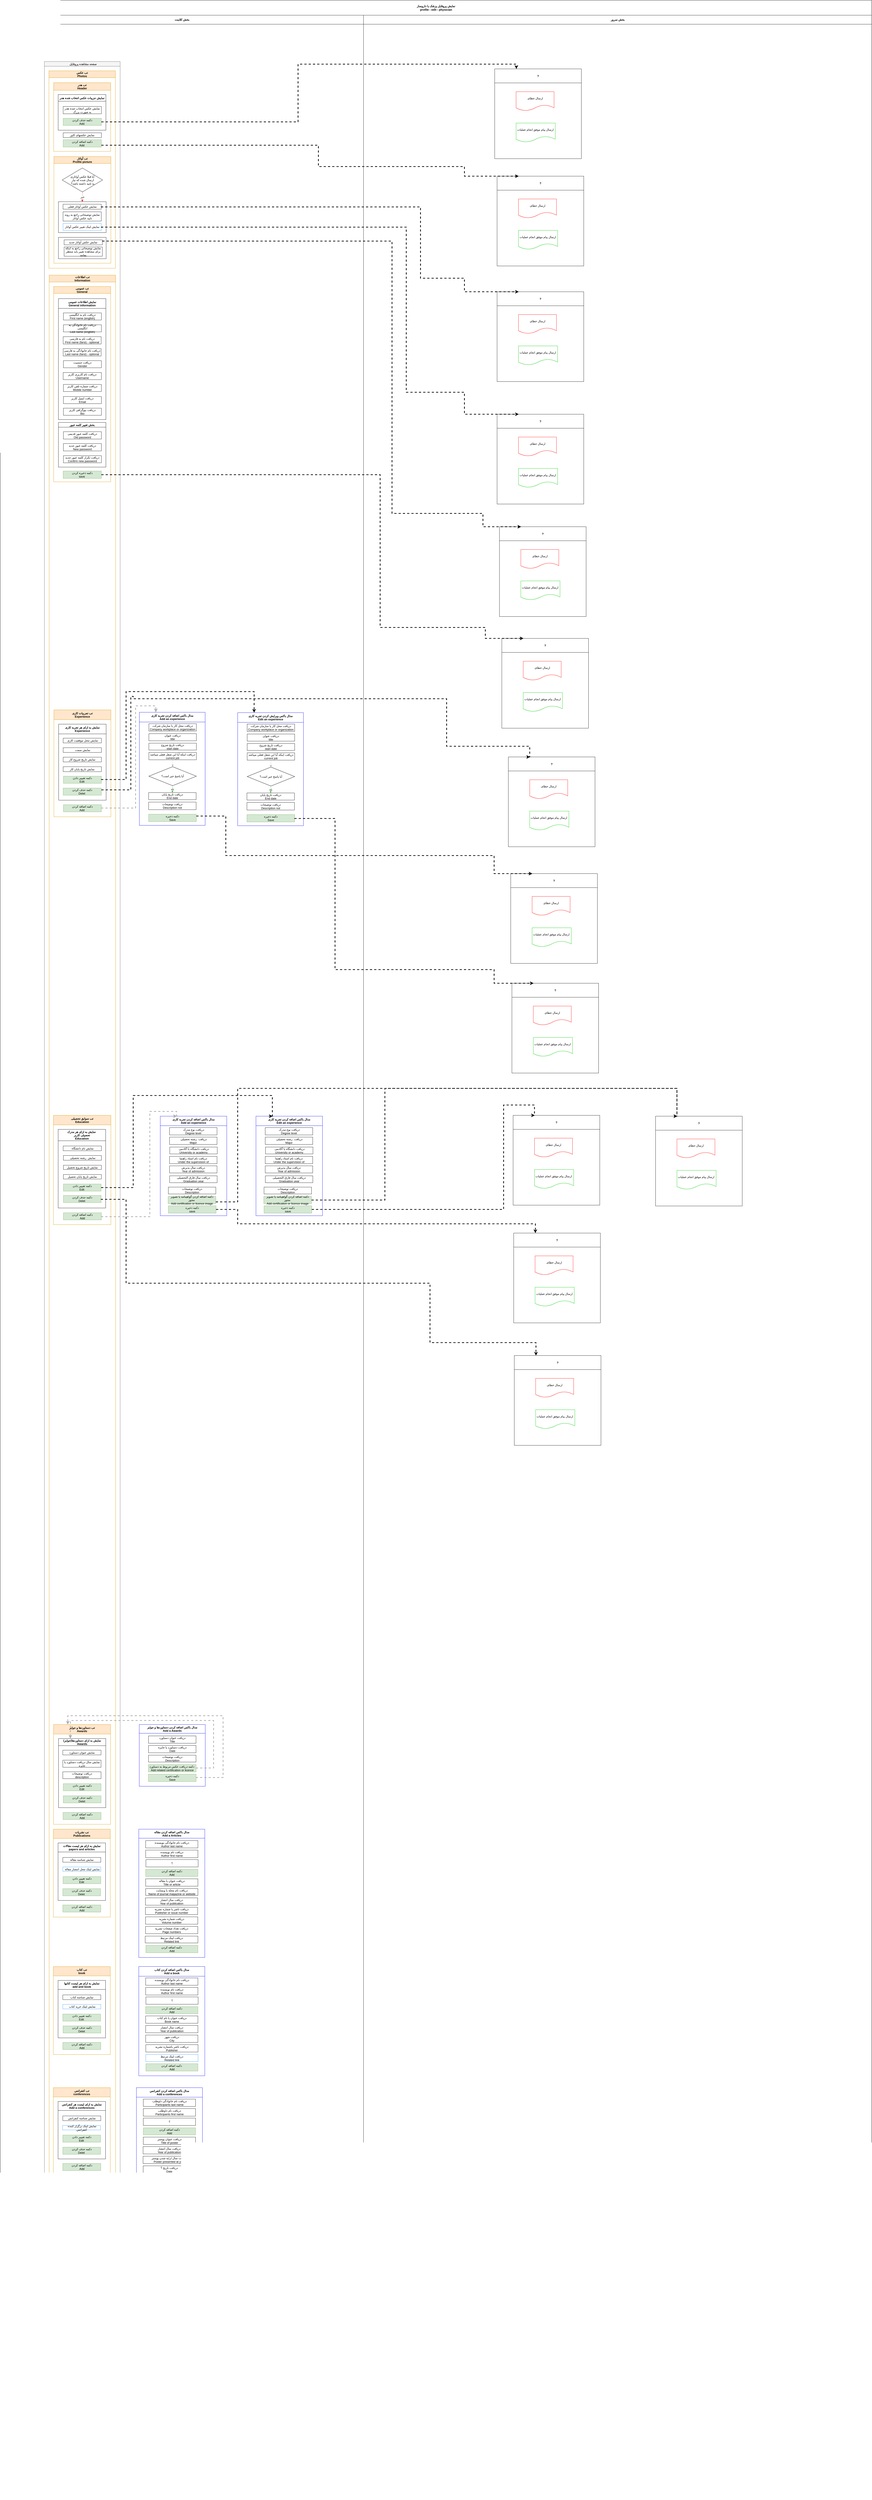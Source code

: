 <mxfile version="11.0.8" type="github"><diagram id="nFZyr5lgO45AVFI8pOyt" name="Page-1"><mxGraphModel dx="4537" dy="-2237" grid="1" gridSize="10" guides="1" tooltips="1" connect="1" arrows="1" fold="1" page="1" pageScale="1" pageWidth="850" pageHeight="1100" math="0" shadow="0"><root><mxCell id="0"/><mxCell id="1" parent="0"/><mxCell id="K7aJOIUCOqWmg4jdZGae-1" value="&lt;span style=&quot;background-color: rgb(255 , 255 , 255)&quot;&gt;نمایش پروفایل پزشک یا داروساز&lt;/span&gt;&lt;br&gt;&lt;span style=&quot;background-color: rgb(255 , 255 , 255)&quot;&gt;profile - edit - physician&lt;/span&gt;" style="swimlane;html=1;childLayout=stackLayout;resizeParent=1;resizeParentMax=0;startSize=63;" parent="1" vertex="1"><mxGeometry x="-760" y="4500" width="3670" height="10520" as="geometry"/></mxCell><mxCell id="K7aJOIUCOqWmg4jdZGae-2" value="&lt;span style=&quot;background-color: rgb(255 , 255 , 255)&quot;&gt;بخش کلاینت&lt;/span&gt;" style="swimlane;html=1;startSize=38;" parent="K7aJOIUCOqWmg4jdZGae-1" vertex="1"><mxGeometry y="63" width="1530" height="10457" as="geometry"/></mxCell><mxCell id="6-1D8ZHgFkMubpNs1xCb-3" value="&#10;  صفحه مشاهده پروفایل&#10;" style="swimlane;fillColor=#f5f5f5;strokeColor=#666666;fontColor=#333333;startSize=20;" parent="K7aJOIUCOqWmg4jdZGae-2" vertex="1"><mxGeometry x="186" y="195" width="319" height="10205" as="geometry"/></mxCell><mxCell id="BDQrtgmXQx_--OrisKJZ-294" value="بله" style="edgeStyle=orthogonalEdgeStyle;rounded=0;orthogonalLoop=1;jettySize=auto;html=1;exitX=1;exitY=0.5;exitDx=0;exitDy=0;entryX=0;entryY=0.5;entryDx=0;entryDy=0;dashed=1;fillColor=#d5e8d4;strokeColor=#00CC00;" parent="6-1D8ZHgFkMubpNs1xCb-3" edge="1"><mxGeometry relative="1" as="geometry"><mxPoint x="248.5" y="340" as="targetPoint"/></mxGeometry></mxCell><mxCell id="f18SdowH7CrWuNwuSoCh-1" value="&#10;تب عکس&#10;Photos&#10;" style="swimlane;fillColor=#ffe6cc;strokeColor=#d79b00;startSize=29;" parent="6-1D8ZHgFkMubpNs1xCb-3" vertex="1"><mxGeometry x="19" y="39" width="280" height="831" as="geometry"/></mxCell><mxCell id="f18SdowH7CrWuNwuSoCh-21" value="&#10;تب هدر&#10;Header&#10;" style="swimlane;fillColor=#ffe6cc;strokeColor=#d79b00;startSize=32;" parent="f18SdowH7CrWuNwuSoCh-1" vertex="1"><mxGeometry x="20" y="50" width="240" height="289" as="geometry"/></mxCell><mxCell id="f18SdowH7CrWuNwuSoCh-22" value="&#10;&#10;نمایش جزییات عکس انتخاب شده هدر&#10;&#10;" style="swimlane;startSize=28;" parent="f18SdowH7CrWuNwuSoCh-21" vertex="1"><mxGeometry x="19" y="50" width="201" height="150" as="geometry"/></mxCell><mxCell id="f18SdowH7CrWuNwuSoCh-23" value="&lt;p&gt;&lt;/p&gt;&lt;p&gt;&lt;/p&gt;&lt;p&gt;&lt;/p&gt;&lt;p&gt;&lt;/p&gt;&lt;p&gt;&lt;/p&gt;&lt;p&gt;&lt;/p&gt;&lt;p&gt;نمایش عکس انتخاب شده هدر به صورت بزرگ&lt;br&gt;&lt;/p&gt;" style="rounded=0;whiteSpace=wrap;html=1;" parent="f18SdowH7CrWuNwuSoCh-22" vertex="1"><mxGeometry x="21" y="50" width="161" height="31" as="geometry"/></mxCell><mxCell id="f18SdowH7CrWuNwuSoCh-25" value="&lt;p&gt;&lt;/p&gt;&lt;p&gt;&lt;/p&gt;&lt;p&gt;&lt;/p&gt;&lt;p&gt;&lt;/p&gt;&lt;p&gt;&lt;/p&gt;&lt;p&gt;&lt;/p&gt;&lt;p&gt;دکمه حذف کردن&lt;br&gt;Add&amp;nbsp;&lt;/p&gt;" style="rounded=0;whiteSpace=wrap;html=1;fillColor=#d5e8d4;strokeColor=#82b366;" parent="f18SdowH7CrWuNwuSoCh-22" vertex="1"><mxGeometry x="21" y="100" width="161" height="30" as="geometry"/></mxCell><mxCell id="f18SdowH7CrWuNwuSoCh-26" value="&lt;p&gt;&lt;/p&gt;&lt;p&gt;&lt;/p&gt;&lt;p&gt;&lt;/p&gt;&lt;p&gt;&lt;/p&gt;&lt;p&gt;&lt;/p&gt;&lt;p&gt;&lt;/p&gt;&lt;p&gt;نمایش عکسهای کاور&lt;br&gt;&lt;/p&gt;" style="rounded=0;whiteSpace=wrap;html=1;" parent="f18SdowH7CrWuNwuSoCh-21" vertex="1"><mxGeometry x="40" y="211" width="161" height="20" as="geometry"/></mxCell><mxCell id="f18SdowH7CrWuNwuSoCh-24" value="&lt;p&gt;&lt;/p&gt;&lt;p&gt;&lt;/p&gt;&lt;p&gt;&lt;/p&gt;&lt;p&gt;&lt;/p&gt;&lt;p&gt;&lt;/p&gt;&lt;p&gt;&lt;/p&gt;&lt;p&gt;دکمه اضافه کردن&lt;br&gt;Add&amp;nbsp;&lt;/p&gt;" style="rounded=0;whiteSpace=wrap;html=1;fillColor=#d5e8d4;strokeColor=#82b366;" parent="f18SdowH7CrWuNwuSoCh-21" vertex="1"><mxGeometry x="40" y="240" width="161" height="31" as="geometry"/></mxCell><mxCell id="f18SdowH7CrWuNwuSoCh-35" value="&#10;تب آواتار&#10;Profile picture&#10;" style="swimlane;fillColor=#ffe6cc;strokeColor=#d79b00;startSize=29;" parent="f18SdowH7CrWuNwuSoCh-1" vertex="1"><mxGeometry x="21" y="361" width="240" height="449" as="geometry"/></mxCell><mxCell id="f18SdowH7CrWuNwuSoCh-43" value="" style="rounded=0;whiteSpace=wrap;html=1;" parent="f18SdowH7CrWuNwuSoCh-35" vertex="1"><mxGeometry x="19" y="190" width="201" height="130" as="geometry"/></mxCell><mxCell id="f18SdowH7CrWuNwuSoCh-39" value="&lt;p&gt;&lt;/p&gt;&lt;p&gt;&lt;/p&gt;&lt;p&gt;&lt;/p&gt;&lt;p&gt;&lt;/p&gt;&lt;p&gt;&lt;/p&gt;&lt;p&gt;&lt;/p&gt;&lt;p&gt;نمایش عکس آواتار فعلی&lt;br&gt;&lt;/p&gt;" style="rounded=0;whiteSpace=wrap;html=1;" parent="f18SdowH7CrWuNwuSoCh-35" vertex="1"><mxGeometry x="38.5" y="200.5" width="161" height="21" as="geometry"/></mxCell><mxCell id="f18SdowH7CrWuNwuSoCh-40" value="&lt;p&gt;&lt;/p&gt;&lt;p&gt;&lt;/p&gt;&lt;p&gt;&lt;/p&gt;&lt;p&gt;&lt;/p&gt;&lt;p&gt;&lt;/p&gt;&lt;p&gt;&lt;/p&gt;&lt;p&gt;نمایش توضیحاتی راجع به روند تایید عکس آواتار&lt;/p&gt;" style="rounded=0;whiteSpace=wrap;html=1;" parent="f18SdowH7CrWuNwuSoCh-35" vertex="1"><mxGeometry x="38.5" y="232.5" width="161" height="39" as="geometry"/></mxCell><mxCell id="f18SdowH7CrWuNwuSoCh-42" value="&lt;p&gt;&lt;/p&gt;&lt;p&gt;&lt;/p&gt;&lt;p&gt;&lt;/p&gt;&lt;p&gt;&lt;/p&gt;&lt;p&gt;&lt;/p&gt;&lt;p&gt;&lt;/p&gt;&lt;p&gt;نمایش لینک تغییر عکس آواتار&lt;br&gt;&lt;/p&gt;" style="rounded=0;whiteSpace=wrap;html=1;fillColor=#FFFFFF;strokeColor=#3399FF;" parent="f18SdowH7CrWuNwuSoCh-35" vertex="1"><mxGeometry x="38.5" y="281.5" width="161" height="29" as="geometry"/></mxCell><mxCell id="f18SdowH7CrWuNwuSoCh-45" value="خیر" style="edgeStyle=orthogonalEdgeStyle;rounded=0;orthogonalLoop=1;jettySize=auto;html=1;exitX=0.5;exitY=1;exitDx=0;exitDy=0;entryX=0.5;entryY=0;entryDx=0;entryDy=0;dashed=1;strokeColor=#FF0000;" parent="f18SdowH7CrWuNwuSoCh-35" source="f18SdowH7CrWuNwuSoCh-44" target="f18SdowH7CrWuNwuSoCh-43" edge="1"><mxGeometry relative="1" as="geometry"/></mxCell><mxCell id="f18SdowH7CrWuNwuSoCh-44" value="آیا قبلا عکس آواتاری&lt;br&gt;&amp;nbsp;ارسال شده که نیاز&lt;br&gt;&amp;nbsp;به تایید داشته باشد؟" style="rhombus;whiteSpace=wrap;html=1;" parent="f18SdowH7CrWuNwuSoCh-35" vertex="1"><mxGeometry x="35" y="48" width="170" height="101" as="geometry"/></mxCell><mxCell id="f18SdowH7CrWuNwuSoCh-47" value="" style="rounded=0;whiteSpace=wrap;html=1;" parent="f18SdowH7CrWuNwuSoCh-35" vertex="1"><mxGeometry x="19" y="340" width="201" height="90" as="geometry"/></mxCell><mxCell id="f18SdowH7CrWuNwuSoCh-48" value="&lt;p&gt;&lt;/p&gt;&lt;p&gt;&lt;/p&gt;&lt;p&gt;&lt;/p&gt;&lt;p&gt;&lt;/p&gt;&lt;p&gt;&lt;/p&gt;&lt;p&gt;&lt;/p&gt;&lt;p&gt;نمایش عکس آواتار جدید&lt;br&gt;&lt;/p&gt;" style="rounded=0;whiteSpace=wrap;html=1;" parent="f18SdowH7CrWuNwuSoCh-35" vertex="1"><mxGeometry x="43" y="350.5" width="161" height="21" as="geometry"/></mxCell><mxCell id="f18SdowH7CrWuNwuSoCh-49" value="&lt;p&gt;&lt;/p&gt;&lt;p&gt;&lt;/p&gt;&lt;p&gt;&lt;/p&gt;&lt;p&gt;&lt;/p&gt;&lt;p&gt;&lt;/p&gt;&lt;p&gt;&lt;/p&gt;&lt;p&gt;نمایش توضیحاتی راجع به اینکه برای مشاهده تغییر باید منتظر بمانند&lt;/p&gt;" style="rounded=0;whiteSpace=wrap;html=1;" parent="f18SdowH7CrWuNwuSoCh-35" vertex="1"><mxGeometry x="43" y="380.5" width="161" height="39" as="geometry"/></mxCell><mxCell id="f18SdowH7CrWuNwuSoCh-28" value="&#10;تب اطلاعات&#10;Information&#10;" style="swimlane;fillColor=#ffe6cc;strokeColor=#d79b00;startSize=29;" parent="6-1D8ZHgFkMubpNs1xCb-3" vertex="1"><mxGeometry x="20" y="899" width="280" height="9281" as="geometry"/></mxCell><mxCell id="BDQrtgmXQx_--OrisKJZ-21" value="&#10;تب عمومی&#10;General&#10;" style="swimlane;fillColor=#ffe6cc;strokeColor=#d79b00;startSize=29;" parent="f18SdowH7CrWuNwuSoCh-28" vertex="1"><mxGeometry x="19" y="48" width="240" height="822" as="geometry"/></mxCell><mxCell id="BDQrtgmXQx_--OrisKJZ-22" value="&#10;نمایش اطلاعات عمومی&#10;General information&#10;" style="swimlane;startSize=41;" parent="BDQrtgmXQx_--OrisKJZ-21" vertex="1"><mxGeometry x="20" y="51" width="200" height="509" as="geometry"/></mxCell><mxCell id="BDQrtgmXQx_--OrisKJZ-23" value="&lt;p&gt;&lt;/p&gt;&lt;p&gt;&lt;/p&gt;&lt;p&gt;&lt;/p&gt;&lt;p&gt;&lt;/p&gt;&lt;p&gt;&lt;/p&gt;&lt;p&gt;&lt;/p&gt;&lt;p&gt;دریافت نام به انگلیسی&lt;br&gt;First name (english)&lt;/p&gt;" style="rounded=0;whiteSpace=wrap;html=1;" parent="BDQrtgmXQx_--OrisKJZ-22" vertex="1"><mxGeometry x="21" y="60" width="160" height="30" as="geometry"/></mxCell><mxCell id="BDQrtgmXQx_--OrisKJZ-24" value="&lt;p&gt;&lt;/p&gt;&lt;p&gt;&lt;/p&gt;&lt;p&gt;&lt;/p&gt;&lt;p&gt;&lt;/p&gt;&lt;p&gt;&lt;/p&gt;&lt;p&gt;&lt;/p&gt;&lt;p&gt;دریافت جنسیت&lt;br&gt;Gender&lt;/p&gt;" style="rounded=0;whiteSpace=wrap;html=1;" parent="BDQrtgmXQx_--OrisKJZ-22" vertex="1"><mxGeometry x="21" y="261" width="160" height="30" as="geometry"/></mxCell><mxCell id="BDQrtgmXQx_--OrisKJZ-25" value="&lt;span&gt;دریافت نام کاربری کاربر&lt;/span&gt;&lt;br&gt;&lt;span&gt;Username&lt;/span&gt;" style="rounded=0;whiteSpace=wrap;html=1;" parent="BDQrtgmXQx_--OrisKJZ-22" vertex="1"><mxGeometry x="20" y="311" width="161" height="30" as="geometry"/></mxCell><mxCell id="BDQrtgmXQx_--OrisKJZ-26" value="&lt;p&gt;&lt;/p&gt;&lt;p&gt;&lt;/p&gt;&lt;p&gt;&lt;/p&gt;&lt;p&gt;&lt;/p&gt;&lt;p&gt;&lt;/p&gt;&lt;p&gt;&lt;/p&gt;&lt;p&gt;دریافت شماره تلفن کاربر&lt;br&gt;Mobile number&lt;br&gt;&lt;/p&gt;" style="rounded=0;whiteSpace=wrap;html=1;" parent="BDQrtgmXQx_--OrisKJZ-22" vertex="1"><mxGeometry x="21" y="361" width="160" height="30" as="geometry"/></mxCell><mxCell id="BDQrtgmXQx_--OrisKJZ-29" value="&lt;p&gt;&lt;/p&gt;&lt;p&gt;&lt;/p&gt;&lt;p&gt;&lt;/p&gt;&lt;p&gt;&lt;/p&gt;&lt;p&gt;&lt;/p&gt;&lt;p&gt;&lt;/p&gt;&lt;p&gt;دریافت ایمیل کاربر&lt;br&gt;Email&lt;br&gt;&lt;/p&gt;" style="rounded=0;whiteSpace=wrap;html=1;" parent="BDQrtgmXQx_--OrisKJZ-22" vertex="1"><mxGeometry x="21" y="412" width="160" height="30" as="geometry"/></mxCell><mxCell id="BDQrtgmXQx_--OrisKJZ-30" value="&lt;p&gt;&lt;/p&gt;&lt;p&gt;&lt;/p&gt;&lt;p&gt;&lt;/p&gt;&lt;p&gt;&lt;/p&gt;&lt;p&gt;&lt;/p&gt;&lt;p&gt;&lt;/p&gt;&lt;p&gt;دریافت نام خانوادگی به انگلیسی&lt;br&gt;Last name (english)&lt;br&gt;&lt;/p&gt;" style="rounded=0;whiteSpace=wrap;html=1;" parent="BDQrtgmXQx_--OrisKJZ-22" vertex="1"><mxGeometry x="21" y="110" width="160" height="30" as="geometry"/></mxCell><mxCell id="f18SdowH7CrWuNwuSoCh-51" value="&lt;p&gt;&lt;/p&gt;&lt;p&gt;&lt;/p&gt;&lt;p&gt;&lt;/p&gt;&lt;p&gt;&lt;/p&gt;&lt;p&gt;&lt;/p&gt;&lt;p&gt;&lt;/p&gt;&lt;p&gt;دریافت نام به فارسی&lt;br&gt;First name (farsi) - optional&lt;/p&gt;" style="rounded=0;whiteSpace=wrap;html=1;" parent="BDQrtgmXQx_--OrisKJZ-22" vertex="1"><mxGeometry x="20" y="160" width="160" height="31" as="geometry"/></mxCell><mxCell id="f18SdowH7CrWuNwuSoCh-53" value="&lt;p&gt;&lt;/p&gt;&lt;p&gt;&lt;/p&gt;&lt;p&gt;&lt;/p&gt;&lt;p&gt;&lt;/p&gt;&lt;p&gt;&lt;/p&gt;&lt;p&gt;&lt;/p&gt;&lt;p&gt;دریافت بیوگرافی کاربر&lt;br&gt;Bio&lt;br&gt;&lt;/p&gt;" style="rounded=0;whiteSpace=wrap;html=1;" parent="BDQrtgmXQx_--OrisKJZ-22" vertex="1"><mxGeometry x="21" y="461" width="160" height="30" as="geometry"/></mxCell><mxCell id="f18SdowH7CrWuNwuSoCh-52" value="&lt;p&gt;&lt;/p&gt;&lt;p&gt;&lt;/p&gt;&lt;p&gt;&lt;/p&gt;&lt;p&gt;&lt;/p&gt;&lt;p&gt;&lt;/p&gt;&lt;p&gt;&lt;/p&gt;&lt;p&gt;دریافت نام خانوادگی به فارسی&lt;br&gt;Last name (farsi) - optional&lt;/p&gt;" style="rounded=0;whiteSpace=wrap;html=1;" parent="BDQrtgmXQx_--OrisKJZ-22" vertex="1"><mxGeometry x="20" y="210.5" width="160" height="31" as="geometry"/></mxCell><mxCell id="f18SdowH7CrWuNwuSoCh-54" value="بخش تغییر کلمه عبور" style="swimlane;startSize=20;" parent="BDQrtgmXQx_--OrisKJZ-21" vertex="1"><mxGeometry x="20" y="572" width="200" height="188" as="geometry"/></mxCell><mxCell id="f18SdowH7CrWuNwuSoCh-55" value="&lt;p&gt;&lt;/p&gt;&lt;p&gt;&lt;/p&gt;&lt;p&gt;&lt;/p&gt;&lt;p&gt;&lt;/p&gt;&lt;p&gt;&lt;/p&gt;&lt;p&gt;دریافت کلمه عبور قدیمی&lt;br&gt;Old password&lt;/p&gt;" style="rounded=0;whiteSpace=wrap;html=1;" parent="f18SdowH7CrWuNwuSoCh-54" vertex="1"><mxGeometry x="21" y="39" width="160" height="31" as="geometry"/></mxCell><mxCell id="f18SdowH7CrWuNwuSoCh-56" value="&lt;p&gt;&lt;/p&gt;&lt;p&gt;&lt;/p&gt;&lt;p&gt;&lt;/p&gt;&lt;p&gt;&lt;/p&gt;&lt;p&gt;&lt;/p&gt;&lt;p&gt;دریافت کلمه عبور&amp;nbsp;جدید&lt;br&gt;New password&lt;/p&gt;" style="rounded=0;whiteSpace=wrap;html=1;" parent="f18SdowH7CrWuNwuSoCh-54" vertex="1"><mxGeometry x="21" y="89" width="160" height="31" as="geometry"/></mxCell><mxCell id="f18SdowH7CrWuNwuSoCh-57" value="&lt;p&gt;&lt;/p&gt;&lt;p&gt;&lt;/p&gt;&lt;p&gt;&lt;/p&gt;&lt;p&gt;&lt;/p&gt;&lt;p&gt;&lt;/p&gt;&lt;p&gt;دریافت تکرار کلمه عبور&amp;nbsp;جدید&lt;br&gt;Confirm new password&lt;/p&gt;" style="rounded=0;whiteSpace=wrap;html=1;" parent="f18SdowH7CrWuNwuSoCh-54" vertex="1"><mxGeometry x="21" y="140" width="160" height="30" as="geometry"/></mxCell><mxCell id="l47nYeFMY6NdPCLZwI0F-96" value="&lt;p&gt;&lt;/p&gt;&lt;p&gt;&lt;/p&gt;&lt;p&gt;&lt;/p&gt;&lt;p&gt;&lt;/p&gt;&lt;p&gt;&lt;/p&gt;&lt;p&gt;&lt;/p&gt;&lt;p&gt;دکمه ذخیره کردن&lt;br&gt;save&amp;nbsp;&lt;/p&gt;" style="rounded=0;whiteSpace=wrap;html=1;fillColor=#d5e8d4;strokeColor=#82b366;" vertex="1" parent="BDQrtgmXQx_--OrisKJZ-21"><mxGeometry x="40" y="776.5" width="161" height="31" as="geometry"/></mxCell><mxCell id="BDQrtgmXQx_--OrisKJZ-65" value="&#10;تب تجربیات کاری&#10;Experience&#10;" style="swimlane;fillColor=#ffe6cc;strokeColor=#d79b00;startSize=41;" parent="f18SdowH7CrWuNwuSoCh-28" vertex="1"><mxGeometry x="20" y="1830" width="240" height="450" as="geometry"/></mxCell><mxCell id="BDQrtgmXQx_--OrisKJZ-39" value="&#10;نمایش به ازای هر تجربه کاری&#10;Experience&#10;" style="swimlane;startSize=41;" parent="BDQrtgmXQx_--OrisKJZ-65" vertex="1"><mxGeometry x="20" y="60" width="200" height="320" as="geometry"/></mxCell><mxCell id="BDQrtgmXQx_--OrisKJZ-40" value="&lt;p&gt;&lt;/p&gt;&lt;p&gt;&lt;/p&gt;&lt;p&gt;&lt;/p&gt;&lt;p&gt;&lt;/p&gt;&lt;p&gt;&lt;/p&gt;&lt;p&gt;&lt;/p&gt;&lt;p&gt;&amp;nbsp;نمایش محل موقعیت کاری&lt;br&gt;&lt;/p&gt;" style="rounded=0;whiteSpace=wrap;html=1;" parent="BDQrtgmXQx_--OrisKJZ-39" vertex="1"><mxGeometry x="19" y="59" width="161" height="20" as="geometry"/></mxCell><mxCell id="BDQrtgmXQx_--OrisKJZ-41" value="&lt;p&gt;&lt;/p&gt;&lt;p&gt;&lt;/p&gt;&lt;p&gt;&lt;/p&gt;&lt;p&gt;&lt;/p&gt;&lt;p&gt;&lt;/p&gt;&lt;p&gt;&lt;/p&gt;&lt;p&gt;نمایش تاریخ شروع کار&lt;br&gt;&lt;/p&gt;" style="rounded=0;whiteSpace=wrap;html=1;" parent="BDQrtgmXQx_--OrisKJZ-39" vertex="1"><mxGeometry x="19" y="139" width="161" height="20" as="geometry"/></mxCell><mxCell id="BDQrtgmXQx_--OrisKJZ-42" value="&lt;p&gt;&lt;/p&gt;&lt;p&gt;&lt;/p&gt;&lt;p&gt;&lt;/p&gt;&lt;p&gt;&lt;/p&gt;&lt;p&gt;&lt;/p&gt;&lt;p&gt;&lt;/p&gt;&lt;p&gt;نمایش تاریخ پایان کار&lt;br&gt;&lt;/p&gt;" style="rounded=0;whiteSpace=wrap;html=1;" parent="BDQrtgmXQx_--OrisKJZ-39" vertex="1"><mxGeometry x="19" y="179" width="161" height="21" as="geometry"/></mxCell><mxCell id="BDQrtgmXQx_--OrisKJZ-45" value="&lt;p&gt;&lt;/p&gt;&lt;p&gt;&lt;/p&gt;&lt;p&gt;&lt;/p&gt;&lt;p&gt;&lt;/p&gt;&lt;p&gt;&lt;/p&gt;&lt;p&gt;&lt;/p&gt;&lt;p&gt;&amp;nbsp;نمایش سمت&lt;br&gt;&lt;/p&gt;" style="rounded=0;whiteSpace=wrap;html=1;" parent="BDQrtgmXQx_--OrisKJZ-39" vertex="1"><mxGeometry x="19" y="99" width="161" height="20" as="geometry"/></mxCell><mxCell id="f18SdowH7CrWuNwuSoCh-63" value="&lt;p&gt;&lt;/p&gt;&lt;p&gt;&lt;/p&gt;&lt;p&gt;&lt;/p&gt;&lt;p&gt;&lt;/p&gt;&lt;p&gt;&lt;/p&gt;&lt;p&gt;&lt;/p&gt;&lt;p&gt;دکمه تغیییر دادن&lt;br&gt;Edit&amp;nbsp;&lt;/p&gt;" style="rounded=0;whiteSpace=wrap;html=1;fillColor=#d5e8d4;strokeColor=#82b366;" parent="BDQrtgmXQx_--OrisKJZ-39" vertex="1"><mxGeometry x="20" y="219" width="160" height="30" as="geometry"/></mxCell><mxCell id="f18SdowH7CrWuNwuSoCh-64" value="&lt;p&gt;&lt;/p&gt;&lt;p&gt;&lt;/p&gt;&lt;p&gt;&lt;/p&gt;&lt;p&gt;&lt;/p&gt;&lt;p&gt;&lt;/p&gt;&lt;p&gt;&lt;/p&gt;&lt;p&gt;دکمه حذف کردن&lt;br&gt;Delet&amp;nbsp;&lt;/p&gt;" style="rounded=0;whiteSpace=wrap;html=1;fillColor=#d5e8d4;strokeColor=#82b366;" parent="BDQrtgmXQx_--OrisKJZ-39" vertex="1"><mxGeometry x="19" y="269" width="161" height="30" as="geometry"/></mxCell><mxCell id="f18SdowH7CrWuNwuSoCh-62" value="&lt;p&gt;&lt;/p&gt;&lt;p&gt;&lt;/p&gt;&lt;p&gt;&lt;/p&gt;&lt;p&gt;&lt;/p&gt;&lt;p&gt;&lt;/p&gt;&lt;p&gt;&lt;/p&gt;&lt;p&gt;دکمه اضافه کردن&lt;br&gt;Add&amp;nbsp;&lt;/p&gt;" style="rounded=0;whiteSpace=wrap;html=1;fillColor=#d5e8d4;strokeColor=#82b366;" parent="BDQrtgmXQx_--OrisKJZ-65" vertex="1"><mxGeometry x="40" y="399" width="160" height="30" as="geometry"/></mxCell><mxCell id="BDQrtgmXQx_--OrisKJZ-74" value="&#10;تب سوابق تحصیلی&#10;Education&#10;" style="swimlane;fillColor=#ffe6cc;strokeColor=#d79b00;startSize=40;" parent="f18SdowH7CrWuNwuSoCh-28" vertex="1"><mxGeometry x="18" y="3536.5" width="242" height="460" as="geometry"/></mxCell><mxCell id="BDQrtgmXQx_--OrisKJZ-46" value="&#10;نمایش به ازای هر مدرک &#10;تحصیلی کاربر&#10;Education&#10;" style="swimlane;startSize=48;" parent="BDQrtgmXQx_--OrisKJZ-74" vertex="1"><mxGeometry x="20" y="59" width="200" height="331" as="geometry"/></mxCell><mxCell id="f18SdowH7CrWuNwuSoCh-89" value="&lt;p&gt;&lt;/p&gt;&lt;p&gt;&lt;/p&gt;&lt;p&gt;&lt;/p&gt;&lt;p&gt;&lt;/p&gt;&lt;p&gt;&lt;/p&gt;&lt;p&gt;&lt;/p&gt;&lt;p&gt;دکمه تغیییر دادن&lt;br&gt;Edit&amp;nbsp;&lt;/p&gt;" style="rounded=0;whiteSpace=wrap;html=1;fillColor=#d5e8d4;strokeColor=#82b366;" parent="BDQrtgmXQx_--OrisKJZ-46" vertex="1"><mxGeometry x="22" y="230" width="159" height="30" as="geometry"/></mxCell><mxCell id="f18SdowH7CrWuNwuSoCh-90" value="&lt;p&gt;&lt;/p&gt;&lt;p&gt;&lt;/p&gt;&lt;p&gt;&lt;/p&gt;&lt;p&gt;&lt;/p&gt;&lt;p&gt;&lt;/p&gt;&lt;p&gt;&lt;/p&gt;&lt;p&gt;دکمه حذف کردن&lt;br&gt;Delet&amp;nbsp;&lt;/p&gt;" style="rounded=0;whiteSpace=wrap;html=1;fillColor=#d5e8d4;strokeColor=#82b366;" parent="BDQrtgmXQx_--OrisKJZ-46" vertex="1"><mxGeometry x="22" y="278" width="159" height="30" as="geometry"/></mxCell><mxCell id="f18SdowH7CrWuNwuSoCh-92" value="&lt;p&gt;&lt;/p&gt;&lt;p&gt;&lt;/p&gt;&lt;p&gt;&lt;/p&gt;&lt;p&gt;&lt;/p&gt;&lt;p&gt;&lt;/p&gt;&lt;p&gt;&lt;/p&gt;&lt;p&gt;&amp;nbsp;نمایش نام دانشگاه&lt;br&gt;&lt;/p&gt;" style="rounded=0;whiteSpace=wrap;html=1;" parent="BDQrtgmXQx_--OrisKJZ-46" vertex="1"><mxGeometry x="21" y="70" width="161" height="20" as="geometry"/></mxCell><mxCell id="f18SdowH7CrWuNwuSoCh-95" value="&lt;p&gt;&lt;/p&gt;&lt;p&gt;&lt;/p&gt;&lt;p&gt;&lt;/p&gt;&lt;p&gt;&lt;/p&gt;&lt;p&gt;&lt;/p&gt;&lt;p&gt;&lt;/p&gt;&lt;p&gt;&amp;nbsp;نمایش&amp;nbsp; رشته تحصیلی&lt;br&gt;&lt;/p&gt;" style="rounded=0;whiteSpace=wrap;html=1;" parent="BDQrtgmXQx_--OrisKJZ-46" vertex="1"><mxGeometry x="22" y="110" width="160" height="20" as="geometry"/></mxCell><mxCell id="f18SdowH7CrWuNwuSoCh-93" value="&lt;p&gt;&lt;/p&gt;&lt;p&gt;&lt;/p&gt;&lt;p&gt;&lt;/p&gt;&lt;p&gt;&lt;/p&gt;&lt;p&gt;&lt;/p&gt;&lt;p&gt;&lt;/p&gt;&lt;p&gt;&amp;nbsp;نمایش تاریخ شروع تحصیل&amp;nbsp;&lt;br&gt;&lt;/p&gt;" style="rounded=0;whiteSpace=wrap;html=1;" parent="BDQrtgmXQx_--OrisKJZ-46" vertex="1"><mxGeometry x="22" y="151" width="160" height="18" as="geometry"/></mxCell><mxCell id="f18SdowH7CrWuNwuSoCh-94" value="&lt;p&gt;&lt;/p&gt;&lt;p&gt;&lt;/p&gt;&lt;p&gt;&lt;/p&gt;&lt;p&gt;&lt;/p&gt;&lt;p&gt;&lt;/p&gt;&lt;p&gt;&lt;/p&gt;&lt;p&gt;&amp;nbsp;نمایش تاریخ پایان تحصیل&amp;nbsp;&lt;br&gt;&lt;/p&gt;" style="rounded=0;whiteSpace=wrap;html=1;" parent="BDQrtgmXQx_--OrisKJZ-46" vertex="1"><mxGeometry x="22" y="190" width="160" height="19" as="geometry"/></mxCell><mxCell id="f18SdowH7CrWuNwuSoCh-77" value="&lt;p&gt;&lt;/p&gt;&lt;p&gt;&lt;/p&gt;&lt;p&gt;&lt;/p&gt;&lt;p&gt;&lt;/p&gt;&lt;p&gt;&lt;/p&gt;&lt;p&gt;دکمه اضافه کردن&lt;br&gt;Add&lt;/p&gt;" style="rounded=0;whiteSpace=wrap;html=1;fillColor=#d5e8d4;strokeColor=#82b366;" parent="BDQrtgmXQx_--OrisKJZ-74" vertex="1"><mxGeometry x="42" y="410" width="160" height="30" as="geometry"/></mxCell><mxCell id="BDQrtgmXQx_--OrisKJZ-81" value="&#10;تب دستاوردها و جوایز&#10;Awards&#10;" style="swimlane;fillColor=#ffe6cc;strokeColor=#d79b00;startSize=40;" parent="f18SdowH7CrWuNwuSoCh-28" vertex="1"><mxGeometry x="18.5" y="6100.5" width="240" height="420" as="geometry"/></mxCell><mxCell id="BDQrtgmXQx_--OrisKJZ-51" value="&#10;(نمایش به ازای دستاوردها(جوایز&#10;Awards&#10;" style="swimlane;startSize=30;" parent="BDQrtgmXQx_--OrisKJZ-81" vertex="1"><mxGeometry x="21" y="59" width="199" height="291" as="geometry"/></mxCell><mxCell id="BDQrtgmXQx_--OrisKJZ-53" value="&lt;p&gt;&lt;/p&gt;&lt;p&gt;&lt;/p&gt;&lt;p&gt;&lt;/p&gt;&lt;p&gt;&lt;/p&gt;&lt;p&gt;&lt;/p&gt;&lt;p&gt;&lt;/p&gt;&lt;p&gt;نمایش سال دریافت دستاورد یا جایزه&lt;/p&gt;" style="rounded=0;whiteSpace=wrap;html=1;" parent="BDQrtgmXQx_--OrisKJZ-51" vertex="1"><mxGeometry x="18" y="91" width="161" height="30" as="geometry"/></mxCell><mxCell id="BDQrtgmXQx_--OrisKJZ-55" value="&lt;p&gt;&lt;/p&gt;&lt;p&gt;&lt;/p&gt;&lt;p&gt;&lt;/p&gt;&lt;p&gt;&lt;/p&gt;&lt;p&gt;&lt;/p&gt;&lt;p&gt;&lt;/p&gt;&lt;p&gt;نمایش عنوان دستاورد&lt;br&gt;&lt;/p&gt;" style="rounded=0;whiteSpace=wrap;html=1;" parent="BDQrtgmXQx_--OrisKJZ-51" vertex="1"><mxGeometry x="18" y="49" width="161" height="20" as="geometry"/></mxCell><mxCell id="f18SdowH7CrWuNwuSoCh-104" value="&lt;p&gt;&lt;/p&gt;&lt;p&gt;&lt;/p&gt;&lt;p&gt;&lt;/p&gt;&lt;p&gt;&lt;/p&gt;&lt;p&gt;&lt;/p&gt;&lt;p&gt;دریافت توضیحات&lt;br&gt;description&lt;br&gt;&lt;/p&gt;" style="rounded=0;whiteSpace=wrap;html=1;" parent="BDQrtgmXQx_--OrisKJZ-51" vertex="1"><mxGeometry x="18" y="140" width="161" height="29" as="geometry"/></mxCell><mxCell id="f18SdowH7CrWuNwuSoCh-105" value="&lt;p&gt;&lt;/p&gt;&lt;p&gt;&lt;/p&gt;&lt;p&gt;&lt;/p&gt;&lt;p&gt;&lt;/p&gt;&lt;p&gt;&lt;/p&gt;&lt;p&gt;&lt;/p&gt;&lt;p&gt;دکمه تغیییر دادن&lt;br&gt;Edit&amp;nbsp;&lt;/p&gt;" style="rounded=0;whiteSpace=wrap;html=1;fillColor=#d5e8d4;strokeColor=#82b366;" parent="BDQrtgmXQx_--OrisKJZ-51" vertex="1"><mxGeometry x="20" y="190" width="159" height="30" as="geometry"/></mxCell><mxCell id="f18SdowH7CrWuNwuSoCh-106" value="&lt;p&gt;&lt;/p&gt;&lt;p&gt;&lt;/p&gt;&lt;p&gt;&lt;/p&gt;&lt;p&gt;&lt;/p&gt;&lt;p&gt;&lt;/p&gt;&lt;p&gt;&lt;/p&gt;&lt;p&gt;دکمه حذف کردن&lt;br&gt;Delet&amp;nbsp;&lt;/p&gt;" style="rounded=0;whiteSpace=wrap;html=1;fillColor=#d5e8d4;strokeColor=#82b366;" parent="BDQrtgmXQx_--OrisKJZ-51" vertex="1"><mxGeometry x="20" y="241" width="159" height="30" as="geometry"/></mxCell><mxCell id="f18SdowH7CrWuNwuSoCh-107" value="&lt;p&gt;&lt;/p&gt;&lt;p&gt;&lt;/p&gt;&lt;p&gt;&lt;/p&gt;&lt;p&gt;&lt;/p&gt;&lt;p&gt;&lt;/p&gt;&lt;p&gt;دکمه اضافه کردن&lt;br&gt;Add&lt;/p&gt;" style="rounded=0;whiteSpace=wrap;html=1;fillColor=#d5e8d4;strokeColor=#82b366;" parent="BDQrtgmXQx_--OrisKJZ-81" vertex="1"><mxGeometry x="40" y="370" width="160" height="30" as="geometry"/></mxCell><mxCell id="BDQrtgmXQx_--OrisKJZ-87" value="&#10;تب نشریات&#10;Publications&#10;" style="swimlane;fillColor=#ffe6cc;strokeColor=#d79b00;startSize=39;" parent="f18SdowH7CrWuNwuSoCh-28" vertex="1"><mxGeometry x="17.5" y="6541" width="240" height="370" as="geometry"/></mxCell><mxCell id="BDQrtgmXQx_--OrisKJZ-60" value="&#10;نمایش به ازای هر لیست مقالات&#10;papers and articles&#10;" style="swimlane;startSize=38;" parent="BDQrtgmXQx_--OrisKJZ-87" vertex="1"><mxGeometry x="20" y="58" width="200" height="242" as="geometry"/></mxCell><mxCell id="BDQrtgmXQx_--OrisKJZ-106" value="&lt;p&gt;&lt;/p&gt;&lt;p&gt;&lt;/p&gt;&lt;p&gt;&lt;/p&gt;&lt;p&gt;&lt;/p&gt;&lt;p&gt;&lt;/p&gt;&lt;p&gt;&lt;/p&gt;&lt;p&gt;نمایش شناسه مقاله&lt;/p&gt;" style="rounded=0;whiteSpace=wrap;html=1;" parent="BDQrtgmXQx_--OrisKJZ-60" vertex="1"><mxGeometry x="20" y="61" width="160" height="20" as="geometry"/></mxCell><mxCell id="BDQrtgmXQx_--OrisKJZ-110" value="&lt;p&gt;&lt;/p&gt;&lt;p&gt;&lt;/p&gt;&lt;p&gt;&lt;/p&gt;&lt;p&gt;&lt;/p&gt;&lt;p&gt;&lt;/p&gt;&lt;p&gt;&lt;/p&gt;&lt;p&gt;&amp;nbsp;نمایش لینک محل انتشار مقاله&lt;/p&gt;" style="rounded=0;whiteSpace=wrap;html=1;fillColor=#FFFFFF;strokeColor=#3399FF;" parent="BDQrtgmXQx_--OrisKJZ-60" vertex="1"><mxGeometry x="20" y="101" width="160" height="19" as="geometry"/></mxCell><mxCell id="f18SdowH7CrWuNwuSoCh-119" value="&lt;p&gt;&lt;/p&gt;&lt;p&gt;&lt;/p&gt;&lt;p&gt;&lt;/p&gt;&lt;p&gt;&lt;/p&gt;&lt;p&gt;&lt;/p&gt;&lt;p&gt;&lt;/p&gt;&lt;p&gt;دکمه تغیییر دادن&lt;br&gt;Edit&amp;nbsp;&lt;/p&gt;" style="rounded=0;whiteSpace=wrap;html=1;fillColor=#d5e8d4;strokeColor=#82b366;" parent="BDQrtgmXQx_--OrisKJZ-60" vertex="1"><mxGeometry x="21" y="141.5" width="159" height="30" as="geometry"/></mxCell><mxCell id="f18SdowH7CrWuNwuSoCh-120" value="&lt;p&gt;&lt;/p&gt;&lt;p&gt;&lt;/p&gt;&lt;p&gt;&lt;/p&gt;&lt;p&gt;&lt;/p&gt;&lt;p&gt;&lt;/p&gt;&lt;p&gt;&lt;/p&gt;&lt;p&gt;دکمه حذف کردن&lt;br&gt;Delet&amp;nbsp;&lt;/p&gt;" style="rounded=0;whiteSpace=wrap;html=1;fillColor=#d5e8d4;strokeColor=#82b366;" parent="BDQrtgmXQx_--OrisKJZ-60" vertex="1"><mxGeometry x="20" y="192.5" width="159" height="30" as="geometry"/></mxCell><mxCell id="f18SdowH7CrWuNwuSoCh-121" value="&lt;p&gt;&lt;/p&gt;&lt;p&gt;&lt;/p&gt;&lt;p&gt;&lt;/p&gt;&lt;p&gt;&lt;/p&gt;&lt;p&gt;&lt;/p&gt;&lt;p&gt;دکمه اضافه کردن&lt;br&gt;Add&lt;/p&gt;" style="rounded=0;whiteSpace=wrap;html=1;fillColor=#d5e8d4;strokeColor=#82b366;" parent="BDQrtgmXQx_--OrisKJZ-87" vertex="1"><mxGeometry x="40" y="319" width="160" height="30" as="geometry"/></mxCell><mxCell id="tLWEemvWPfhQ664aUwLN-1" value="&#10;تب کتاب&#10;book&#10;" style="swimlane;fillColor=#ffe6cc;strokeColor=#d79b00;startSize=39;" parent="f18SdowH7CrWuNwuSoCh-28" vertex="1"><mxGeometry x="17.5" y="7119.5" width="240" height="370" as="geometry"/></mxCell><mxCell id="tLWEemvWPfhQ664aUwLN-2" value="&#10;نمایش به ازای هر لیست کتابها&#10;add and book&#10;" style="swimlane;startSize=38;" parent="tLWEemvWPfhQ664aUwLN-1" vertex="1"><mxGeometry x="20" y="58" width="200" height="242" as="geometry"/></mxCell><mxCell id="tLWEemvWPfhQ664aUwLN-3" value="&lt;p&gt;&lt;/p&gt;&lt;p&gt;&lt;/p&gt;&lt;p&gt;&lt;/p&gt;&lt;p&gt;&lt;/p&gt;&lt;p&gt;&lt;/p&gt;&lt;p&gt;&lt;/p&gt;&lt;p&gt;نمایش شناسه کتاب&lt;br&gt;&lt;/p&gt;" style="rounded=0;whiteSpace=wrap;html=1;" parent="tLWEemvWPfhQ664aUwLN-2" vertex="1"><mxGeometry x="20" y="61" width="160" height="20" as="geometry"/></mxCell><mxCell id="tLWEemvWPfhQ664aUwLN-4" value="&lt;p&gt;&lt;/p&gt;&lt;p&gt;&lt;/p&gt;&lt;p&gt;&lt;/p&gt;&lt;p&gt;&lt;/p&gt;&lt;p&gt;&lt;/p&gt;&lt;p&gt;&lt;/p&gt;&lt;p&gt;&amp;nbsp;نمایش لینک خرید کتاب&lt;br&gt;&lt;/p&gt;" style="rounded=0;whiteSpace=wrap;html=1;fillColor=#FFFFFF;strokeColor=#3399FF;" parent="tLWEemvWPfhQ664aUwLN-2" vertex="1"><mxGeometry x="20" y="101" width="160" height="19" as="geometry"/></mxCell><mxCell id="tLWEemvWPfhQ664aUwLN-5" value="&lt;p&gt;&lt;/p&gt;&lt;p&gt;&lt;/p&gt;&lt;p&gt;&lt;/p&gt;&lt;p&gt;&lt;/p&gt;&lt;p&gt;&lt;/p&gt;&lt;p&gt;&lt;/p&gt;&lt;p&gt;دکمه تغیییر دادن&lt;br&gt;Edit&amp;nbsp;&lt;/p&gt;" style="rounded=0;whiteSpace=wrap;html=1;fillColor=#d5e8d4;strokeColor=#82b366;" parent="tLWEemvWPfhQ664aUwLN-2" vertex="1"><mxGeometry x="20" y="141.5" width="159" height="30" as="geometry"/></mxCell><mxCell id="tLWEemvWPfhQ664aUwLN-6" value="&lt;p&gt;&lt;/p&gt;&lt;p&gt;&lt;/p&gt;&lt;p&gt;&lt;/p&gt;&lt;p&gt;&lt;/p&gt;&lt;p&gt;&lt;/p&gt;&lt;p&gt;&lt;/p&gt;&lt;p&gt;دکمه حذف کردن&lt;br&gt;Delet&amp;nbsp;&lt;/p&gt;" style="rounded=0;whiteSpace=wrap;html=1;fillColor=#d5e8d4;strokeColor=#82b366;" parent="tLWEemvWPfhQ664aUwLN-2" vertex="1"><mxGeometry x="21" y="191.5" width="159" height="30" as="geometry"/></mxCell><mxCell id="tLWEemvWPfhQ664aUwLN-7" value="&lt;p&gt;&lt;/p&gt;&lt;p&gt;&lt;/p&gt;&lt;p&gt;&lt;/p&gt;&lt;p&gt;&lt;/p&gt;&lt;p&gt;&lt;/p&gt;&lt;p&gt;دکمه اضافه کردن&lt;br&gt;Add&lt;/p&gt;" style="rounded=0;whiteSpace=wrap;html=1;fillColor=#d5e8d4;strokeColor=#82b366;" parent="tLWEemvWPfhQ664aUwLN-1" vertex="1"><mxGeometry x="40" y="319" width="160" height="30" as="geometry"/></mxCell><mxCell id="tLWEemvWPfhQ664aUwLN-31" value="&#10;تب کنفرانس&#10;conferences&#10;" style="swimlane;fillColor=#ffe6cc;strokeColor=#d79b00;startSize=39;" parent="f18SdowH7CrWuNwuSoCh-28" vertex="1"><mxGeometry x="17.5" y="7629" width="240" height="370" as="geometry"/></mxCell><mxCell id="tLWEemvWPfhQ664aUwLN-32" value="&#10;نمایش به ازای لیست هر کنفرانس&#10;Add a conferences&#10;" style="swimlane;startSize=38;" parent="tLWEemvWPfhQ664aUwLN-31" vertex="1"><mxGeometry x="20" y="58" width="200" height="242" as="geometry"/></mxCell><mxCell id="tLWEemvWPfhQ664aUwLN-33" value="&lt;p&gt;&lt;/p&gt;&lt;p&gt;&lt;/p&gt;&lt;p&gt;&lt;/p&gt;&lt;p&gt;&lt;/p&gt;&lt;p&gt;&lt;/p&gt;&lt;p&gt;&lt;/p&gt;&lt;p&gt;نمایش شناسه کنفرانس&lt;br&gt;&lt;/p&gt;" style="rounded=0;whiteSpace=wrap;html=1;" parent="tLWEemvWPfhQ664aUwLN-32" vertex="1"><mxGeometry x="20" y="61" width="160" height="20" as="geometry"/></mxCell><mxCell id="tLWEemvWPfhQ664aUwLN-34" value="&lt;p&gt;&lt;/p&gt;&lt;p&gt;&lt;/p&gt;&lt;p&gt;&lt;/p&gt;&lt;p&gt;&lt;/p&gt;&lt;p&gt;&lt;/p&gt;&lt;p&gt;&lt;/p&gt;&lt;p&gt;&amp;nbsp;نمایش لینک برگزار کننده کنفرانس&lt;br&gt;&lt;/p&gt;" style="rounded=0;whiteSpace=wrap;html=1;fillColor=#FFFFFF;strokeColor=#3399FF;" parent="tLWEemvWPfhQ664aUwLN-32" vertex="1"><mxGeometry x="19" y="101" width="160" height="19" as="geometry"/></mxCell><mxCell id="tLWEemvWPfhQ664aUwLN-35" value="&lt;p&gt;&lt;/p&gt;&lt;p&gt;&lt;/p&gt;&lt;p&gt;&lt;/p&gt;&lt;p&gt;&lt;/p&gt;&lt;p&gt;&lt;/p&gt;&lt;p&gt;&lt;/p&gt;&lt;p&gt;دکمه تغیییر دادن&lt;br&gt;Edit&amp;nbsp;&lt;/p&gt;" style="rounded=0;whiteSpace=wrap;html=1;fillColor=#d5e8d4;strokeColor=#82b366;" parent="tLWEemvWPfhQ664aUwLN-32" vertex="1"><mxGeometry x="20" y="141.5" width="159" height="30" as="geometry"/></mxCell><mxCell id="tLWEemvWPfhQ664aUwLN-36" value="&lt;p&gt;&lt;/p&gt;&lt;p&gt;&lt;/p&gt;&lt;p&gt;&lt;/p&gt;&lt;p&gt;&lt;/p&gt;&lt;p&gt;&lt;/p&gt;&lt;p&gt;&lt;/p&gt;&lt;p&gt;دکمه حذف کردن&lt;br&gt;Delet&amp;nbsp;&lt;/p&gt;" style="rounded=0;whiteSpace=wrap;html=1;fillColor=#d5e8d4;strokeColor=#82b366;" parent="tLWEemvWPfhQ664aUwLN-32" vertex="1"><mxGeometry x="20" y="192.5" width="159" height="30" as="geometry"/></mxCell><mxCell id="tLWEemvWPfhQ664aUwLN-37" value="&lt;p&gt;&lt;/p&gt;&lt;p&gt;&lt;/p&gt;&lt;p&gt;&lt;/p&gt;&lt;p&gt;&lt;/p&gt;&lt;p&gt;&lt;/p&gt;&lt;p&gt;دکمه اضافه کردن&lt;br&gt;Add&lt;/p&gt;" style="rounded=0;whiteSpace=wrap;html=1;fillColor=#d5e8d4;strokeColor=#82b366;" parent="tLWEemvWPfhQ664aUwLN-31" vertex="1"><mxGeometry x="40" y="319" width="160" height="30" as="geometry"/></mxCell><mxCell id="tLWEemvWPfhQ664aUwLN-53" value="&#10;تب پژوهش&#10;research&#10;" style="swimlane;fillColor=#ffe6cc;strokeColor=#d79b00;startSize=39;" parent="f18SdowH7CrWuNwuSoCh-28" vertex="1"><mxGeometry x="16.5" y="8159" width="240" height="370" as="geometry"/></mxCell><mxCell id="tLWEemvWPfhQ664aUwLN-54" value="&#10;نمایش به ازای لیست هر پژوهش&#10;add a research&#10;" style="swimlane;startSize=41;" parent="tLWEemvWPfhQ664aUwLN-53" vertex="1"><mxGeometry x="20" y="58" width="200" height="242" as="geometry"/></mxCell><mxCell id="tLWEemvWPfhQ664aUwLN-55" value="&lt;p&gt;&lt;/p&gt;&lt;p&gt;&lt;/p&gt;&lt;p&gt;&lt;/p&gt;&lt;p&gt;&lt;/p&gt;&lt;p&gt;&lt;/p&gt;&lt;p&gt;&lt;/p&gt;&lt;p&gt;نمایش شناسه پژوهش&lt;br&gt;&lt;/p&gt;" style="rounded=0;whiteSpace=wrap;html=1;" parent="tLWEemvWPfhQ664aUwLN-54" vertex="1"><mxGeometry x="20" y="61" width="160" height="20" as="geometry"/></mxCell><mxCell id="tLWEemvWPfhQ664aUwLN-56" value="&lt;p&gt;&lt;/p&gt;&lt;p&gt;&lt;/p&gt;&lt;p&gt;&lt;/p&gt;&lt;p&gt;&lt;/p&gt;&lt;p&gt;&lt;/p&gt;&lt;p&gt;&lt;/p&gt;&lt;p&gt;&amp;nbsp;نمایش لینک ؟&lt;br&gt;&lt;/p&gt;" style="rounded=0;whiteSpace=wrap;html=1;fillColor=#FFFFFF;strokeColor=#3399FF;" parent="tLWEemvWPfhQ664aUwLN-54" vertex="1"><mxGeometry x="20" y="101" width="160" height="19" as="geometry"/></mxCell><mxCell id="tLWEemvWPfhQ664aUwLN-57" value="&lt;p&gt;&lt;/p&gt;&lt;p&gt;&lt;/p&gt;&lt;p&gt;&lt;/p&gt;&lt;p&gt;&lt;/p&gt;&lt;p&gt;&lt;/p&gt;&lt;p&gt;&lt;/p&gt;&lt;p&gt;دکمه تغیییر دادن&lt;br&gt;Edit&amp;nbsp;&lt;/p&gt;" style="rounded=0;whiteSpace=wrap;html=1;fillColor=#d5e8d4;strokeColor=#82b366;" parent="tLWEemvWPfhQ664aUwLN-54" vertex="1"><mxGeometry x="21" y="141.5" width="159" height="30" as="geometry"/></mxCell><mxCell id="tLWEemvWPfhQ664aUwLN-58" value="&lt;p&gt;&lt;/p&gt;&lt;p&gt;&lt;/p&gt;&lt;p&gt;&lt;/p&gt;&lt;p&gt;&lt;/p&gt;&lt;p&gt;&lt;/p&gt;&lt;p&gt;&lt;/p&gt;&lt;p&gt;دکمه حذف کردن&lt;br&gt;Delet&amp;nbsp;&lt;/p&gt;" style="rounded=0;whiteSpace=wrap;html=1;fillColor=#d5e8d4;strokeColor=#82b366;" parent="tLWEemvWPfhQ664aUwLN-54" vertex="1"><mxGeometry x="21" y="191.5" width="159" height="30" as="geometry"/></mxCell><mxCell id="tLWEemvWPfhQ664aUwLN-59" value="&lt;p&gt;&lt;/p&gt;&lt;p&gt;&lt;/p&gt;&lt;p&gt;&lt;/p&gt;&lt;p&gt;&lt;/p&gt;&lt;p&gt;&lt;/p&gt;&lt;p&gt;دکمه اضافه کردن&lt;br&gt;Add&lt;/p&gt;" style="rounded=0;whiteSpace=wrap;html=1;fillColor=#d5e8d4;strokeColor=#82b366;" parent="tLWEemvWPfhQ664aUwLN-53" vertex="1"><mxGeometry x="40" y="319" width="160" height="30" as="geometry"/></mxCell><mxCell id="BDQrtgmXQx_--OrisKJZ-92" value="&#10;تب علاقه مندی ها&#10;interests&#10;" style="swimlane;fillColor=#ffe6cc;strokeColor=#d79b00;startSize=28;" parent="f18SdowH7CrWuNwuSoCh-28" vertex="1"><mxGeometry x="17.5" y="8679" width="240" height="570" as="geometry"/></mxCell><mxCell id="BDQrtgmXQx_--OrisKJZ-93" value="&#10;نمایش لیست مهارتها&#10;Skills&#10;" style="swimlane;startSize=31;" parent="BDQrtgmXQx_--OrisKJZ-92" vertex="1"><mxGeometry x="20" y="50" width="200" height="270" as="geometry"/></mxCell><mxCell id="BDQrtgmXQx_--OrisKJZ-94" value="&lt;p&gt;&lt;/p&gt;&lt;p&gt;&lt;/p&gt;&lt;p&gt;&lt;/p&gt;&lt;p&gt;&lt;/p&gt;&lt;p&gt;&lt;/p&gt;&lt;p&gt;&lt;/p&gt;&lt;p&gt;نمایش عنوان مهارت&lt;/p&gt;" style="rounded=0;whiteSpace=wrap;html=1;" parent="BDQrtgmXQx_--OrisKJZ-93" vertex="1"><mxGeometry x="19" y="49" width="161" height="23" as="geometry"/></mxCell><mxCell id="BDQrtgmXQx_--OrisKJZ-96" value="&lt;p&gt;&lt;/p&gt;&lt;p&gt;&lt;/p&gt;&lt;p&gt;&lt;/p&gt;&lt;p&gt;&lt;/p&gt;&lt;p&gt;&lt;/p&gt;&lt;p&gt;&lt;/p&gt;&lt;p&gt;میزان تسلط به مهارت&lt;/p&gt;" style="rounded=0;whiteSpace=wrap;html=1;" parent="BDQrtgmXQx_--OrisKJZ-93" vertex="1"><mxGeometry x="19" y="89" width="161" height="20" as="geometry"/></mxCell><mxCell id="tLWEemvWPfhQ664aUwLN-73" value="&lt;p&gt;&lt;/p&gt;&lt;p&gt;&lt;/p&gt;&lt;p&gt;&lt;/p&gt;&lt;p&gt;&lt;/p&gt;&lt;p&gt;&lt;/p&gt;&lt;p&gt;&lt;/p&gt;&lt;p&gt;?&lt;/p&gt;" style="rounded=0;whiteSpace=wrap;html=1;" parent="BDQrtgmXQx_--OrisKJZ-93" vertex="1"><mxGeometry x="19" y="128" width="161" height="20" as="geometry"/></mxCell><mxCell id="tLWEemvWPfhQ664aUwLN-76" value="&lt;p&gt;&lt;/p&gt;&lt;p&gt;&lt;/p&gt;&lt;p&gt;&lt;/p&gt;&lt;p&gt;&lt;/p&gt;&lt;p&gt;&lt;/p&gt;&lt;p&gt;&lt;/p&gt;&lt;p&gt;دکمه تغیییر دادن&lt;br&gt;Edit&amp;nbsp;&lt;/p&gt;" style="rounded=0;whiteSpace=wrap;html=1;fillColor=#d5e8d4;strokeColor=#82b366;" parent="BDQrtgmXQx_--OrisKJZ-93" vertex="1"><mxGeometry x="20" y="170" width="159" height="30" as="geometry"/></mxCell><mxCell id="tLWEemvWPfhQ664aUwLN-77" value="&lt;p&gt;&lt;/p&gt;&lt;p&gt;&lt;/p&gt;&lt;p&gt;&lt;/p&gt;&lt;p&gt;&lt;/p&gt;&lt;p&gt;&lt;/p&gt;&lt;p&gt;&lt;/p&gt;&lt;p&gt;دکمه حذف کردن&lt;br&gt;Delet&amp;nbsp;&lt;/p&gt;" style="rounded=0;whiteSpace=wrap;html=1;fillColor=#d5e8d4;strokeColor=#82b366;" parent="BDQrtgmXQx_--OrisKJZ-93" vertex="1"><mxGeometry x="21" y="221" width="159" height="30" as="geometry"/></mxCell><mxCell id="BDQrtgmXQx_--OrisKJZ-122" value="&#10;نمایش لیست علاقه مندی ها&#10;interests&#10;" style="swimlane;startSize=28;" parent="BDQrtgmXQx_--OrisKJZ-92" vertex="1"><mxGeometry x="20" y="410" width="200" height="90" as="geometry"/></mxCell><mxCell id="BDQrtgmXQx_--OrisKJZ-123" value="&lt;p&gt;&lt;/p&gt;&lt;p&gt;&lt;/p&gt;&lt;p&gt;&lt;/p&gt;&lt;p&gt;&lt;/p&gt;&lt;p&gt;&lt;/p&gt;&lt;p&gt;&lt;/p&gt;&lt;p&gt;نمایش عنوان مهارت&lt;/p&gt;" style="rounded=0;whiteSpace=wrap;html=1;" parent="BDQrtgmXQx_--OrisKJZ-122" vertex="1"><mxGeometry x="20" y="49" width="160" height="21" as="geometry"/></mxCell><mxCell id="tLWEemvWPfhQ664aUwLN-246" value="&lt;p&gt;&lt;/p&gt;&lt;p&gt;&lt;/p&gt;&lt;p&gt;&lt;/p&gt;&lt;p&gt;&lt;/p&gt;&lt;p&gt;&lt;/p&gt;&lt;p&gt;دکمه اضافه کردن&lt;br&gt;Add&lt;/p&gt;" style="rounded=0;whiteSpace=wrap;html=1;fillColor=#d5e8d4;strokeColor=#82b366;" parent="BDQrtgmXQx_--OrisKJZ-92" vertex="1"><mxGeometry x="40" y="340" width="160" height="30" as="geometry"/></mxCell><mxCell id="tLWEemvWPfhQ664aUwLN-247" value="&lt;p&gt;&lt;/p&gt;&lt;p&gt;&lt;/p&gt;&lt;p&gt;&lt;/p&gt;&lt;p&gt;&lt;/p&gt;&lt;p&gt;&lt;/p&gt;&lt;p&gt;دکمه اعمال کردن تغییرات&lt;br&gt;Apply changes&lt;/p&gt;" style="rounded=0;whiteSpace=wrap;html=1;fillColor=#d5e8d4;strokeColor=#82b366;" parent="BDQrtgmXQx_--OrisKJZ-92" vertex="1"><mxGeometry x="38" y="520" width="160" height="30" as="geometry"/></mxCell><mxCell id="BDQrtgmXQx_--OrisKJZ-310" value="&#10;مدال باکس اضافه کردن تجربه کاری&#10;Add an experience&#10;" style="swimlane;strokeColor=#0000FF;startSize=41;" parent="K7aJOIUCOqWmg4jdZGae-2" vertex="1"><mxGeometry x="586" y="2934" width="277" height="476" as="geometry"/></mxCell><mxCell id="BDQrtgmXQx_--OrisKJZ-311" value="&lt;p&gt;&lt;/p&gt;&lt;p&gt;&lt;/p&gt;&lt;p&gt;&lt;/p&gt;&lt;p&gt;&lt;/p&gt;&lt;p&gt;&lt;/p&gt;&lt;p&gt;دریافت&amp;nbsp;&lt;span&gt;محل کار یا سازمان شرکت&lt;br&gt;Company workplace or organization&lt;br&gt;&lt;/span&gt;&lt;/p&gt;" style="rounded=0;whiteSpace=wrap;html=1;" parent="BDQrtgmXQx_--OrisKJZ-310" vertex="1"><mxGeometry x="40" y="48" width="200" height="31" as="geometry"/></mxCell><mxCell id="BDQrtgmXQx_--OrisKJZ-312" value="&lt;p&gt;&lt;/p&gt;&lt;p&gt;&lt;/p&gt;&lt;p&gt;&lt;/p&gt;&lt;p&gt;&lt;/p&gt;&lt;p&gt;&lt;/p&gt;&lt;p&gt;دریافت عنوان&lt;br&gt;title&lt;/p&gt;" style="rounded=0;whiteSpace=wrap;html=1;" parent="BDQrtgmXQx_--OrisKJZ-310" vertex="1"><mxGeometry x="40" y="90" width="200" height="30" as="geometry"/></mxCell><mxCell id="BDQrtgmXQx_--OrisKJZ-319" value="&lt;p&gt;&lt;/p&gt;&lt;p&gt;&lt;/p&gt;&lt;p&gt;&lt;/p&gt;&lt;p&gt;&lt;/p&gt;&lt;p&gt;&lt;/p&gt;&lt;p&gt;دریافت تاریخ شروع&lt;br&gt;start date&lt;/p&gt;" style="rounded=0;whiteSpace=wrap;html=1;" parent="BDQrtgmXQx_--OrisKJZ-310" vertex="1"><mxGeometry x="40" y="130" width="200" height="29" as="geometry"/></mxCell><mxCell id="f18SdowH7CrWuNwuSoCh-67" style="edgeStyle=orthogonalEdgeStyle;rounded=0;orthogonalLoop=1;jettySize=auto;html=1;exitX=0.5;exitY=1;exitDx=0;exitDy=0;entryX=0.5;entryY=0;entryDx=0;entryDy=0;dashed=1;strokeColor=#ADADAD;" parent="BDQrtgmXQx_--OrisKJZ-310" source="BDQrtgmXQx_--OrisKJZ-320" target="f18SdowH7CrWuNwuSoCh-66" edge="1"><mxGeometry relative="1" as="geometry"/></mxCell><mxCell id="BDQrtgmXQx_--OrisKJZ-320" value="&lt;p&gt;&lt;/p&gt;&lt;p&gt;&lt;/p&gt;&lt;p&gt;&lt;/p&gt;&lt;p&gt;&lt;/p&gt;&lt;p&gt;&lt;/p&gt;&lt;p&gt;دریافت اینکه آیا این شغل فعلی میباشد&lt;br&gt;current job&lt;/p&gt;" style="rounded=0;whiteSpace=wrap;html=1;" parent="BDQrtgmXQx_--OrisKJZ-310" vertex="1"><mxGeometry x="40" y="169" width="200" height="31" as="geometry"/></mxCell><mxCell id="BDQrtgmXQx_--OrisKJZ-322" value="&lt;p&gt;&lt;/p&gt;&lt;p&gt;&lt;/p&gt;&lt;p&gt;&lt;/p&gt;&lt;p&gt;&lt;/p&gt;&lt;p&gt;&lt;/p&gt;&lt;p&gt;دریافت تاریخ پایان&lt;br&gt;End date&lt;br&gt;&lt;/p&gt;" style="rounded=0;whiteSpace=wrap;html=1;" parent="BDQrtgmXQx_--OrisKJZ-310" vertex="1"><mxGeometry x="39" y="338" width="200" height="30" as="geometry"/></mxCell><mxCell id="BDQrtgmXQx_--OrisKJZ-323" value="&lt;p&gt;&lt;/p&gt;&lt;p&gt;&lt;/p&gt;&lt;p&gt;&lt;/p&gt;&lt;p&gt;&lt;/p&gt;&lt;p&gt;&lt;/p&gt;&lt;p&gt;دریافت توضیحات&lt;br&gt;Description not&lt;/p&gt;" style="rounded=0;whiteSpace=wrap;html=1;" parent="BDQrtgmXQx_--OrisKJZ-310" vertex="1"><mxGeometry x="39" y="378" width="200" height="32" as="geometry"/></mxCell><mxCell id="BDQrtgmXQx_--OrisKJZ-318" value="&lt;p&gt;&lt;/p&gt;&lt;p&gt;&lt;/p&gt;&lt;p&gt;&lt;/p&gt;&lt;p&gt;&lt;/p&gt;&lt;p&gt;&lt;/p&gt;&lt;p&gt;دکمه ذخیره&lt;br&gt;Save&lt;/p&gt;" style="rounded=0;whiteSpace=wrap;html=1;fillColor=#d5e8d4;strokeColor=#82b366;" parent="BDQrtgmXQx_--OrisKJZ-310" vertex="1"><mxGeometry x="39" y="429" width="201" height="31" as="geometry"/></mxCell><mxCell id="f18SdowH7CrWuNwuSoCh-68" value="بله" style="edgeStyle=orthogonalEdgeStyle;rounded=0;orthogonalLoop=1;jettySize=auto;html=1;exitX=0.5;exitY=1;exitDx=0;exitDy=0;entryX=0.5;entryY=0;entryDx=0;entryDy=0;dashed=1;strokeColor=#00CC00;" parent="BDQrtgmXQx_--OrisKJZ-310" source="f18SdowH7CrWuNwuSoCh-66" target="BDQrtgmXQx_--OrisKJZ-322" edge="1"><mxGeometry relative="1" as="geometry"/></mxCell><mxCell id="f18SdowH7CrWuNwuSoCh-66" value="آیا پاسخ خیر است؟" style="rhombus;whiteSpace=wrap;html=1;" parent="BDQrtgmXQx_--OrisKJZ-310" vertex="1"><mxGeometry x="40" y="229" width="200" height="80" as="geometry"/></mxCell><mxCell id="f18SdowH7CrWuNwuSoCh-78" value="&#10;مدال باکس اضافه کردن تجربه کاری&#10;Add an experience&#10;" style="swimlane;strokeColor=#0000FF;startSize=40;" parent="K7aJOIUCOqWmg4jdZGae-2" vertex="1"><mxGeometry x="674" y="4634" width="280" height="419" as="geometry"/></mxCell><mxCell id="f18SdowH7CrWuNwuSoCh-79" value="&lt;p&gt;&lt;/p&gt;&lt;p&gt;&lt;/p&gt;&lt;p&gt;&lt;/p&gt;&lt;p&gt;&lt;/p&gt;&lt;p&gt;&lt;/p&gt;&lt;p&gt;&amp;nbsp;دریافت نوع مدرک&lt;br&gt;Degree level&lt;span&gt;&lt;br&gt;&lt;/span&gt;&lt;/p&gt;" style="rounded=0;whiteSpace=wrap;html=1;" parent="f18SdowH7CrWuNwuSoCh-78" vertex="1"><mxGeometry x="39" y="48" width="200" height="31" as="geometry"/></mxCell><mxCell id="f18SdowH7CrWuNwuSoCh-80" value="&lt;p&gt;&lt;/p&gt;&lt;p&gt;&lt;/p&gt;&lt;p&gt;&lt;/p&gt;&lt;p&gt;&lt;/p&gt;&lt;p&gt;&lt;/p&gt;&lt;p&gt;&amp;nbsp;دریافت&amp;nbsp;&amp;nbsp;رشته تحصیلی&lt;br&gt;Major&lt;br&gt;&lt;/p&gt;" style="rounded=0;whiteSpace=wrap;html=1;" parent="f18SdowH7CrWuNwuSoCh-78" vertex="1"><mxGeometry x="39" y="88" width="200" height="31" as="geometry"/></mxCell><mxCell id="f18SdowH7CrWuNwuSoCh-81" value="&lt;p&gt;&lt;/p&gt;&lt;p&gt;&lt;/p&gt;&lt;p&gt;&lt;/p&gt;&lt;p&gt;&lt;/p&gt;&lt;p&gt;&lt;/p&gt;&lt;p&gt;&amp;nbsp;دریافت&amp;nbsp;دانشگاه یا آکادمی&lt;br&gt;University or academy&lt;br&gt;&lt;/p&gt;" style="rounded=0;whiteSpace=wrap;html=1;" parent="f18SdowH7CrWuNwuSoCh-78" vertex="1"><mxGeometry x="40" y="130" width="200" height="29" as="geometry"/></mxCell><mxCell id="f18SdowH7CrWuNwuSoCh-83" value="&lt;p&gt;&lt;/p&gt;&lt;p&gt;&lt;/p&gt;&lt;p&gt;&lt;/p&gt;&lt;p&gt;&lt;/p&gt;&lt;p&gt;&lt;/p&gt;&lt;p&gt;دریافت نام استاد راهنما&lt;br&gt;Under the supervision of&lt;br&gt;&lt;/p&gt;" style="rounded=0;whiteSpace=wrap;html=1;" parent="f18SdowH7CrWuNwuSoCh-78" vertex="1"><mxGeometry x="39" y="169" width="200" height="31" as="geometry"/></mxCell><mxCell id="f18SdowH7CrWuNwuSoCh-84" value="&lt;p&gt;&lt;/p&gt;&lt;p&gt;&lt;/p&gt;&lt;p&gt;&lt;/p&gt;&lt;p&gt;&lt;/p&gt;&lt;p&gt;&lt;/p&gt;&lt;p&gt;دریافت سال پذیرش&lt;br&gt;Year of admission&lt;br&gt;&lt;/p&gt;" style="rounded=0;whiteSpace=wrap;html=1;" parent="f18SdowH7CrWuNwuSoCh-78" vertex="1"><mxGeometry x="39" y="209" width="200" height="30" as="geometry"/></mxCell><mxCell id="f18SdowH7CrWuNwuSoCh-85" value="&lt;p&gt;&lt;/p&gt;&lt;p&gt;&lt;/p&gt;&lt;p&gt;&lt;/p&gt;&lt;p&gt;&lt;/p&gt;&lt;p&gt;&lt;/p&gt;&lt;p&gt;دریافت سال فارق التحصیلی&lt;br&gt;Graduation year&lt;br&gt;&lt;/p&gt;" style="rounded=0;whiteSpace=wrap;html=1;" parent="f18SdowH7CrWuNwuSoCh-78" vertex="1"><mxGeometry x="39.5" y="251" width="200" height="29" as="geometry"/></mxCell><mxCell id="f18SdowH7CrWuNwuSoCh-103" value="&lt;p&gt;&lt;/p&gt;&lt;p&gt;&lt;/p&gt;&lt;p&gt;&lt;/p&gt;&lt;p&gt;&lt;/p&gt;&lt;p&gt;&lt;/p&gt;&lt;p&gt;دریافت توضیحات&lt;br&gt;Description&lt;br&gt;&lt;/p&gt;" style="rounded=0;whiteSpace=wrap;html=1;" parent="f18SdowH7CrWuNwuSoCh-78" vertex="1"><mxGeometry x="34" y="298.5" width="200" height="29" as="geometry"/></mxCell><mxCell id="f18SdowH7CrWuNwuSoCh-86" value="&lt;p&gt;&lt;/p&gt;&lt;p&gt;&lt;/p&gt;&lt;p&gt;&lt;/p&gt;&lt;p&gt;&lt;/p&gt;&lt;p&gt;&lt;/p&gt;&lt;p&gt;دکمه اضافه کردن گواهینامه یا تصویر مجوز&amp;nbsp;&lt;br&gt;Add certification or licence image&lt;br&gt;&lt;/p&gt;" style="rounded=0;whiteSpace=wrap;html=1;fillColor=#d5e8d4;strokeColor=#82b366;" parent="f18SdowH7CrWuNwuSoCh-78" vertex="1"><mxGeometry x="33" y="337.5" width="201" height="31" as="geometry"/></mxCell><mxCell id="f18SdowH7CrWuNwuSoCh-99" value="&lt;p&gt;&lt;/p&gt;&lt;p&gt;&lt;/p&gt;&lt;p&gt;&lt;/p&gt;&lt;p&gt;&lt;/p&gt;&lt;p&gt;&lt;/p&gt;&lt;p&gt;دکمه ذخیره&lt;br&gt;save&lt;/p&gt;" style="rounded=0;whiteSpace=wrap;html=1;fillColor=#d5e8d4;strokeColor=#82b366;" parent="f18SdowH7CrWuNwuSoCh-78" vertex="1"><mxGeometry x="34" y="377" width="201" height="31" as="geometry"/></mxCell><mxCell id="f18SdowH7CrWuNwuSoCh-108" value="&#10;مدال باکس اضافه کردن دستاوردها و جوایز&#10;Add a Awards&#10;" style="swimlane;strokeColor=#0000FF;startSize=37;" parent="K7aJOIUCOqWmg4jdZGae-2" vertex="1"><mxGeometry x="585.5" y="7194.5" width="278" height="260" as="geometry"/></mxCell><mxCell id="f18SdowH7CrWuNwuSoCh-109" value="&lt;span&gt;دریافت عنوان دستاورد&lt;br&gt;Title&lt;br&gt;&lt;/span&gt;" style="rounded=0;whiteSpace=wrap;html=1;" parent="f18SdowH7CrWuNwuSoCh-108" vertex="1"><mxGeometry x="39" y="48" width="200" height="31" as="geometry"/></mxCell><mxCell id="f18SdowH7CrWuNwuSoCh-110" value="&lt;p&gt;&lt;/p&gt;&lt;p&gt;&lt;/p&gt;&lt;p&gt;&lt;/p&gt;&lt;p&gt;&lt;/p&gt;&lt;p&gt;&lt;/p&gt;&lt;p&gt;&amp;nbsp;دریافت دستاورد یا جایزه&amp;nbsp;&lt;br&gt;&lt;span&gt;Date&lt;/span&gt;&lt;/p&gt;" style="rounded=0;whiteSpace=wrap;html=1;" parent="f18SdowH7CrWuNwuSoCh-108" vertex="1"><mxGeometry x="39" y="88" width="200" height="31" as="geometry"/></mxCell><mxCell id="f18SdowH7CrWuNwuSoCh-111" value="&lt;p&gt;&lt;/p&gt;&lt;p&gt;&lt;/p&gt;&lt;p&gt;&lt;/p&gt;&lt;p&gt;&lt;/p&gt;&lt;p&gt;&lt;/p&gt;&lt;p&gt;دریافت توضیحات&lt;br&gt;Description&lt;br&gt;&lt;/p&gt;" style="rounded=0;whiteSpace=wrap;html=1;" parent="f18SdowH7CrWuNwuSoCh-108" vertex="1"><mxGeometry x="39" y="129" width="200" height="29" as="geometry"/></mxCell><mxCell id="f18SdowH7CrWuNwuSoCh-115" value="&lt;p&gt;&lt;/p&gt;&lt;p&gt;&lt;/p&gt;&lt;p&gt;&lt;/p&gt;&lt;p&gt;&lt;/p&gt;&lt;p&gt;&lt;/p&gt;&lt;p&gt;دکمه دریافت عکس مربوط به دستاورد&amp;nbsp;&lt;br&gt;Add related certification or licence&lt;br&gt;&lt;/p&gt;" style="rounded=0;whiteSpace=wrap;html=1;fillColor=#d5e8d4;strokeColor=#82b366;" parent="f18SdowH7CrWuNwuSoCh-108" vertex="1"><mxGeometry x="38.5" y="168.5" width="201" height="31" as="geometry"/></mxCell><mxCell id="f18SdowH7CrWuNwuSoCh-116" value="&lt;p&gt;&lt;/p&gt;&lt;p&gt;&lt;/p&gt;&lt;p&gt;&lt;/p&gt;&lt;p&gt;&lt;/p&gt;&lt;p&gt;&lt;/p&gt;&lt;p&gt;دکمه ذخیره&lt;br&gt;Save&lt;/p&gt;" style="rounded=0;whiteSpace=wrap;html=1;fillColor=#d5e8d4;strokeColor=#82b366;" parent="f18SdowH7CrWuNwuSoCh-108" vertex="1"><mxGeometry x="38.5" y="209" width="201" height="31" as="geometry"/></mxCell><mxCell id="f18SdowH7CrWuNwuSoCh-122" value="&#10;مدال باکس اضافه کردن مقاله&#10;Add a Articles&#10;" style="swimlane;strokeColor=#0000FF;startSize=38;" parent="K7aJOIUCOqWmg4jdZGae-2" vertex="1"><mxGeometry x="583.5" y="7635" width="278" height="540" as="geometry"/></mxCell><mxCell id="f18SdowH7CrWuNwuSoCh-123" value="دریافت نام خانوادگی نویسنده&lt;br&gt;&lt;span&gt;Author last name&lt;br&gt;&lt;/span&gt;" style="rounded=0;whiteSpace=wrap;html=1;" parent="f18SdowH7CrWuNwuSoCh-122" vertex="1"><mxGeometry x="29" y="48" width="220" height="31" as="geometry"/></mxCell><mxCell id="f18SdowH7CrWuNwuSoCh-124" value="&lt;p&gt;&lt;/p&gt;&lt;p&gt;&lt;/p&gt;&lt;p&gt;&lt;/p&gt;&lt;p&gt;&lt;/p&gt;&lt;p&gt;&lt;/p&gt;&lt;p&gt;دریافت نام نویسنده&lt;br&gt;Author first name&lt;br&gt;&lt;/p&gt;" style="rounded=0;whiteSpace=wrap;html=1;" parent="f18SdowH7CrWuNwuSoCh-122" vertex="1"><mxGeometry x="29" y="88" width="220" height="32" as="geometry"/></mxCell><mxCell id="f18SdowH7CrWuNwuSoCh-126" value="&lt;p&gt;&lt;/p&gt;&lt;p&gt;&lt;/p&gt;&lt;p&gt;&lt;/p&gt;&lt;p&gt;&lt;/p&gt;&lt;p&gt;&lt;/p&gt;&lt;p&gt;دکمه اضافه کردن&amp;nbsp;&lt;br&gt;Add&lt;br&gt;&lt;/p&gt;" style="rounded=0;whiteSpace=wrap;html=1;fillColor=#d5e8d4;strokeColor=#82b366;" parent="f18SdowH7CrWuNwuSoCh-122" vertex="1"><mxGeometry x="30" y="489" width="219" height="31" as="geometry"/></mxCell><mxCell id="f18SdowH7CrWuNwuSoCh-130" value="&lt;p&gt;&lt;/p&gt;&lt;p&gt;&lt;/p&gt;&lt;p&gt;&lt;/p&gt;&lt;p&gt;&lt;/p&gt;&lt;p&gt;&lt;/p&gt;&lt;p&gt;؟&lt;/p&gt;" style="rounded=0;whiteSpace=wrap;html=1;" parent="f18SdowH7CrWuNwuSoCh-122" vertex="1"><mxGeometry x="30" y="128" width="220" height="31" as="geometry"/></mxCell><mxCell id="f18SdowH7CrWuNwuSoCh-131" value="&lt;p&gt;&lt;/p&gt;&lt;p&gt;&lt;/p&gt;&lt;p&gt;&lt;/p&gt;&lt;p&gt;&lt;/p&gt;&lt;p&gt;&lt;/p&gt;&lt;p&gt;دکمه اضافه کردن&lt;br&gt;Add&lt;/p&gt;" style="rounded=0;whiteSpace=wrap;html=1;fillColor=#d5e8d4;strokeColor=#82b366;" parent="f18SdowH7CrWuNwuSoCh-122" vertex="1"><mxGeometry x="29" y="169" width="220" height="30" as="geometry"/></mxCell><mxCell id="f18SdowH7CrWuNwuSoCh-132" value="&lt;p&gt;&lt;/p&gt;&lt;p&gt;&lt;/p&gt;&lt;p&gt;&lt;/p&gt;&lt;p&gt;&lt;/p&gt;&lt;p&gt;&lt;/p&gt;&lt;p&gt;دریافت عنوان یا مقاله&lt;br&gt;Title or article&lt;br&gt;&lt;/p&gt;" style="rounded=0;whiteSpace=wrap;html=1;" parent="f18SdowH7CrWuNwuSoCh-122" vertex="1"><mxGeometry x="29" y="209" width="220" height="31" as="geometry"/></mxCell><mxCell id="f18SdowH7CrWuNwuSoCh-133" value="&lt;p&gt;&lt;/p&gt;&lt;p&gt;&lt;/p&gt;&lt;p&gt;&lt;/p&gt;&lt;p&gt;&lt;/p&gt;&lt;p&gt;&lt;/p&gt;&lt;p&gt;دریافت نام مجله یا وبسایت&lt;br&gt;Name of journal magazine or website&lt;br&gt;&lt;/p&gt;" style="rounded=0;whiteSpace=wrap;html=1;" parent="f18SdowH7CrWuNwuSoCh-122" vertex="1"><mxGeometry x="29" y="250" width="220" height="29" as="geometry"/></mxCell><mxCell id="f18SdowH7CrWuNwuSoCh-135" value="&lt;p&gt;&lt;/p&gt;&lt;p&gt;&lt;/p&gt;&lt;p&gt;&lt;/p&gt;&lt;p&gt;&lt;/p&gt;&lt;p&gt;&lt;/p&gt;&lt;p&gt;دریافت سال انتشار&lt;br&gt;Year of publication&lt;br&gt;&lt;/p&gt;" style="rounded=0;whiteSpace=wrap;html=1;" parent="f18SdowH7CrWuNwuSoCh-122" vertex="1"><mxGeometry x="28" y="289" width="220" height="31" as="geometry"/></mxCell><mxCell id="f18SdowH7CrWuNwuSoCh-147" value="&lt;p&gt;&lt;/p&gt;&lt;p&gt;&lt;/p&gt;&lt;p&gt;&lt;/p&gt;&lt;p&gt;&lt;/p&gt;&lt;p&gt;&lt;/p&gt;&lt;p&gt;دریافت ناشر یا شماره نشریه&lt;br&gt;Publisher or issue number&lt;br&gt;&lt;/p&gt;" style="rounded=0;whiteSpace=wrap;html=1;" parent="f18SdowH7CrWuNwuSoCh-122" vertex="1"><mxGeometry x="28" y="328.5" width="220" height="31" as="geometry"/></mxCell><mxCell id="f18SdowH7CrWuNwuSoCh-148" value="&lt;p&gt;&lt;/p&gt;&lt;p&gt;&lt;/p&gt;&lt;p&gt;&lt;/p&gt;&lt;p&gt;&lt;/p&gt;&lt;p&gt;&lt;/p&gt;&lt;p&gt;دریافت شماره نشریه&lt;br&gt;Volume number&lt;br&gt;&lt;/p&gt;" style="rounded=0;whiteSpace=wrap;html=1;" parent="f18SdowH7CrWuNwuSoCh-122" vertex="1"><mxGeometry x="28.5" y="369" width="220" height="31" as="geometry"/></mxCell><mxCell id="f18SdowH7CrWuNwuSoCh-149" value="&lt;p&gt;&lt;/p&gt;&lt;p&gt;&lt;/p&gt;&lt;p&gt;&lt;/p&gt;&lt;p&gt;&lt;/p&gt;&lt;p&gt;&lt;/p&gt;&lt;p&gt;دریافت تعداد صفحات نشریه&lt;br&gt;Page numbers&lt;br&gt;&lt;/p&gt;" style="rounded=0;whiteSpace=wrap;html=1;" parent="f18SdowH7CrWuNwuSoCh-122" vertex="1"><mxGeometry x="28.5" y="409" width="220" height="31" as="geometry"/></mxCell><mxCell id="f18SdowH7CrWuNwuSoCh-150" value="&lt;p&gt;&lt;/p&gt;&lt;p&gt;&lt;/p&gt;&lt;p&gt;&lt;/p&gt;&lt;p&gt;&lt;/p&gt;&lt;p&gt;&lt;/p&gt;&lt;p&gt;دریافت لینک مرتبط&lt;br&gt;Related link&lt;br&gt;&lt;/p&gt;" style="rounded=0;whiteSpace=wrap;html=1;" parent="f18SdowH7CrWuNwuSoCh-122" vertex="1"><mxGeometry x="27" y="450" width="222" height="29" as="geometry"/></mxCell><mxCell id="tLWEemvWPfhQ664aUwLN-9" value="&#10;مدال باکس اضافه کردن کتاب&#10;Add a book&#10;" style="swimlane;strokeColor=#0000FF;startSize=41;" parent="K7aJOIUCOqWmg4jdZGae-2" vertex="1"><mxGeometry x="583.5" y="8213" width="278" height="460" as="geometry"/></mxCell><mxCell id="tLWEemvWPfhQ664aUwLN-10" value="دریافت نام خانوادگی نویسنده&lt;br&gt;&lt;span&gt;Author last name&lt;br&gt;&lt;/span&gt;" style="rounded=0;whiteSpace=wrap;html=1;" parent="tLWEemvWPfhQ664aUwLN-9" vertex="1"><mxGeometry x="29" y="48" width="220" height="31" as="geometry"/></mxCell><mxCell id="tLWEemvWPfhQ664aUwLN-11" value="&lt;p&gt;&lt;/p&gt;&lt;p&gt;&lt;/p&gt;&lt;p&gt;&lt;/p&gt;&lt;p&gt;&lt;/p&gt;&lt;p&gt;&lt;/p&gt;&lt;p&gt;دریافت نام نویسنده&lt;br&gt;Author first name&lt;br&gt;&lt;/p&gt;" style="rounded=0;whiteSpace=wrap;html=1;" parent="tLWEemvWPfhQ664aUwLN-9" vertex="1"><mxGeometry x="29" y="88" width="220" height="32" as="geometry"/></mxCell><mxCell id="tLWEemvWPfhQ664aUwLN-12" value="&lt;p&gt;&lt;/p&gt;&lt;p&gt;&lt;/p&gt;&lt;p&gt;&lt;/p&gt;&lt;p&gt;&lt;/p&gt;&lt;p&gt;&lt;/p&gt;&lt;p&gt;دکمه اضافه کردن&amp;nbsp;&lt;br&gt;Add&lt;br&gt;&lt;/p&gt;" style="rounded=0;whiteSpace=wrap;html=1;fillColor=#d5e8d4;strokeColor=#82b366;" parent="tLWEemvWPfhQ664aUwLN-9" vertex="1"><mxGeometry x="30" y="409" width="219" height="31" as="geometry"/></mxCell><mxCell id="tLWEemvWPfhQ664aUwLN-13" value="&lt;p&gt;&lt;/p&gt;&lt;p&gt;&lt;/p&gt;&lt;p&gt;&lt;/p&gt;&lt;p&gt;&lt;/p&gt;&lt;p&gt;&lt;/p&gt;&lt;p&gt;؟&lt;/p&gt;" style="rounded=0;whiteSpace=wrap;html=1;" parent="tLWEemvWPfhQ664aUwLN-9" vertex="1"><mxGeometry x="30" y="128" width="220" height="31" as="geometry"/></mxCell><mxCell id="tLWEemvWPfhQ664aUwLN-14" value="&lt;p&gt;&lt;/p&gt;&lt;p&gt;&lt;/p&gt;&lt;p&gt;&lt;/p&gt;&lt;p&gt;&lt;/p&gt;&lt;p&gt;&lt;/p&gt;&lt;p&gt;دکمه اضافه کردن&lt;br&gt;Add&lt;/p&gt;" style="rounded=0;whiteSpace=wrap;html=1;fillColor=#d5e8d4;strokeColor=#82b366;" parent="tLWEemvWPfhQ664aUwLN-9" vertex="1"><mxGeometry x="29" y="169" width="220" height="30" as="geometry"/></mxCell><mxCell id="tLWEemvWPfhQ664aUwLN-15" value="&lt;p&gt;&lt;/p&gt;&lt;p&gt;&lt;/p&gt;&lt;p&gt;&lt;/p&gt;&lt;p&gt;&lt;/p&gt;&lt;p&gt;&lt;/p&gt;&lt;p&gt;دریافت عنوان یا نام کتاب&lt;br&gt;Book name&lt;br&gt;&lt;/p&gt;" style="rounded=0;whiteSpace=wrap;html=1;" parent="tLWEemvWPfhQ664aUwLN-9" vertex="1"><mxGeometry x="29" y="208" width="220" height="31" as="geometry"/></mxCell><mxCell id="tLWEemvWPfhQ664aUwLN-17" value="&lt;p&gt;&lt;/p&gt;&lt;p&gt;&lt;/p&gt;&lt;p&gt;&lt;/p&gt;&lt;p&gt;&lt;/p&gt;&lt;p&gt;&lt;/p&gt;&lt;p&gt;دریافت سال انتشار&lt;br&gt;Year of publication&lt;br&gt;&lt;/p&gt;" style="rounded=0;whiteSpace=wrap;html=1;" parent="tLWEemvWPfhQ664aUwLN-9" vertex="1"><mxGeometry x="29" y="248" width="220" height="31" as="geometry"/></mxCell><mxCell id="tLWEemvWPfhQ664aUwLN-18" value="&lt;p&gt;&lt;/p&gt;&lt;p&gt;&lt;/p&gt;&lt;p&gt;&lt;/p&gt;&lt;p&gt;&lt;/p&gt;&lt;p&gt;&lt;/p&gt;&lt;p&gt;دریافت شهر&lt;br&gt;City&lt;br&gt;&lt;/p&gt;" style="rounded=0;whiteSpace=wrap;html=1;" parent="tLWEemvWPfhQ664aUwLN-9" vertex="1"><mxGeometry x="29" y="288.5" width="220" height="31" as="geometry"/></mxCell><mxCell id="tLWEemvWPfhQ664aUwLN-19" value="&lt;p&gt;&lt;/p&gt;&lt;p&gt;&lt;/p&gt;&lt;p&gt;&lt;/p&gt;&lt;p&gt;&lt;/p&gt;&lt;p&gt;&lt;/p&gt;&lt;p&gt;دریافت ناشر یاشماره نشریه&lt;br&gt;Publisher&lt;br&gt;&lt;/p&gt;" style="rounded=0;whiteSpace=wrap;html=1;" parent="tLWEemvWPfhQ664aUwLN-9" vertex="1"><mxGeometry x="29.5" y="329" width="220" height="31" as="geometry"/></mxCell><mxCell id="tLWEemvWPfhQ664aUwLN-22" value="&lt;p&gt;&lt;/p&gt;&lt;p&gt;&lt;/p&gt;&lt;p&gt;&lt;/p&gt;&lt;p&gt;&lt;/p&gt;&lt;p&gt;&lt;/p&gt;&lt;p&gt;&lt;/p&gt;&lt;p&gt;دریافت لینک مرتبط&lt;br&gt;Related link&lt;br&gt;&lt;/p&gt;" style="rounded=0;whiteSpace=wrap;html=1;fillColor=#FFFFFF;strokeColor=#3399FF;" parent="tLWEemvWPfhQ664aUwLN-9" vertex="1"><mxGeometry x="29.5" y="370.5" width="220" height="30" as="geometry"/></mxCell><mxCell id="tLWEemvWPfhQ664aUwLN-38" value="&#10;مدال باکس اضافه کردن کنفرانس&#10;Add a conferences&#10;" style="swimlane;strokeColor=#0000FF;startSize=40;" parent="K7aJOIUCOqWmg4jdZGae-2" vertex="1"><mxGeometry x="573.5" y="8723" width="278" height="499" as="geometry"/></mxCell><mxCell id="tLWEemvWPfhQ664aUwLN-39" value="دریافت نام خانوادگی داوطلب&lt;br&gt;&lt;span&gt;Participants last name&lt;br&gt;&lt;/span&gt;" style="rounded=0;whiteSpace=wrap;html=1;" parent="tLWEemvWPfhQ664aUwLN-38" vertex="1"><mxGeometry x="29" y="48" width="220" height="31" as="geometry"/></mxCell><mxCell id="tLWEemvWPfhQ664aUwLN-40" value="&lt;p&gt;&lt;/p&gt;&lt;p&gt;&lt;/p&gt;&lt;p&gt;&lt;/p&gt;&lt;p&gt;&lt;/p&gt;&lt;p&gt;&lt;/p&gt;&lt;p&gt;دریافت نام داوطلب&lt;br&gt;Participants first name&lt;br&gt;&lt;/p&gt;" style="rounded=0;whiteSpace=wrap;html=1;" parent="tLWEemvWPfhQ664aUwLN-38" vertex="1"><mxGeometry x="29" y="88" width="220" height="32" as="geometry"/></mxCell><mxCell id="tLWEemvWPfhQ664aUwLN-41" value="&lt;p&gt;&lt;/p&gt;&lt;p&gt;&lt;/p&gt;&lt;p&gt;&lt;/p&gt;&lt;p&gt;&lt;/p&gt;&lt;p&gt;&lt;/p&gt;&lt;p&gt;دکمه اضافه کردن&amp;nbsp;&lt;br&gt;Add&lt;br&gt;&lt;/p&gt;" style="rounded=0;whiteSpace=wrap;html=1;fillColor=#d5e8d4;strokeColor=#82b366;" parent="tLWEemvWPfhQ664aUwLN-38" vertex="1"><mxGeometry x="31" y="448.5" width="219" height="31" as="geometry"/></mxCell><mxCell id="tLWEemvWPfhQ664aUwLN-42" value="&lt;p&gt;&lt;/p&gt;&lt;p&gt;&lt;/p&gt;&lt;p&gt;&lt;/p&gt;&lt;p&gt;&lt;/p&gt;&lt;p&gt;&lt;/p&gt;&lt;p&gt;؟&lt;/p&gt;" style="rounded=0;whiteSpace=wrap;html=1;" parent="tLWEemvWPfhQ664aUwLN-38" vertex="1"><mxGeometry x="29" y="128" width="220" height="31" as="geometry"/></mxCell><mxCell id="tLWEemvWPfhQ664aUwLN-43" value="&lt;p&gt;&lt;/p&gt;&lt;p&gt;&lt;/p&gt;&lt;p&gt;&lt;/p&gt;&lt;p&gt;&lt;/p&gt;&lt;p&gt;&lt;/p&gt;&lt;p&gt;دکمه اضافه کردن&lt;br&gt;Add&lt;/p&gt;" style="rounded=0;whiteSpace=wrap;html=1;fillColor=#d5e8d4;strokeColor=#82b366;" parent="tLWEemvWPfhQ664aUwLN-38" vertex="1"><mxGeometry x="29" y="169" width="220" height="30" as="geometry"/></mxCell><mxCell id="tLWEemvWPfhQ664aUwLN-44" value="&lt;p&gt;&lt;/p&gt;&lt;p&gt;&lt;/p&gt;&lt;p&gt;&lt;/p&gt;&lt;p&gt;&lt;/p&gt;&lt;p&gt;&lt;/p&gt;&lt;p&gt;دریافت عنوان پوستر&lt;br&gt;Title of poster&lt;br&gt;&lt;/p&gt;" style="rounded=0;whiteSpace=wrap;html=1;" parent="tLWEemvWPfhQ664aUwLN-38" vertex="1"><mxGeometry x="29" y="208" width="220" height="31" as="geometry"/></mxCell><mxCell id="tLWEemvWPfhQ664aUwLN-45" value="&lt;p&gt;&lt;/p&gt;&lt;p&gt;&lt;/p&gt;&lt;p&gt;&lt;/p&gt;&lt;p&gt;&lt;/p&gt;&lt;p&gt;&lt;/p&gt;&lt;p&gt;دریافت سال انتشار&lt;br&gt;Year of publication&lt;br&gt;&lt;/p&gt;" style="rounded=0;whiteSpace=wrap;html=1;" parent="tLWEemvWPfhQ664aUwLN-38" vertex="1"><mxGeometry x="28" y="248" width="220" height="31" as="geometry"/></mxCell><mxCell id="tLWEemvWPfhQ664aUwLN-46" value="&lt;p&gt;&lt;/p&gt;&lt;p&gt;&lt;/p&gt;&lt;p&gt;&lt;/p&gt;&lt;p&gt;&lt;/p&gt;&lt;p&gt;&lt;/p&gt;&lt;p&gt;دریافت سال ارایه شدن پوستر&lt;br&gt;Poster presented at year&lt;br&gt;&lt;/p&gt;" style="rounded=0;whiteSpace=wrap;html=1;" parent="tLWEemvWPfhQ664aUwLN-38" vertex="1"><mxGeometry x="28" y="288.5" width="220" height="31" as="geometry"/></mxCell><mxCell id="tLWEemvWPfhQ664aUwLN-47" value="&lt;p&gt;&lt;/p&gt;&lt;p&gt;&lt;/p&gt;&lt;p&gt;&lt;/p&gt;&lt;p&gt;&lt;/p&gt;&lt;p&gt;&lt;/p&gt;&lt;p&gt;دریافت تاریخ ؟&lt;br&gt;Date&lt;br&gt;&lt;/p&gt;" style="rounded=0;whiteSpace=wrap;html=1;" parent="tLWEemvWPfhQ664aUwLN-38" vertex="1"><mxGeometry x="28.5" y="329" width="220" height="31" as="geometry"/></mxCell><mxCell id="tLWEemvWPfhQ664aUwLN-48" value="&lt;p&gt;&lt;/p&gt;&lt;p&gt;&lt;/p&gt;&lt;p&gt;&lt;/p&gt;&lt;p&gt;&lt;/p&gt;&lt;p&gt;&lt;/p&gt;&lt;p&gt;&lt;/p&gt;&lt;p&gt;دریافت لینک مرتبط&lt;br&gt;Related link&lt;br&gt;&lt;/p&gt;" style="rounded=0;whiteSpace=wrap;html=1;fillColor=#FFFFFF;strokeColor=#3399FF;" parent="tLWEemvWPfhQ664aUwLN-38" vertex="1"><mxGeometry x="29.5" y="409" width="220" height="30" as="geometry"/></mxCell><mxCell id="tLWEemvWPfhQ664aUwLN-52" value="&lt;p&gt;&lt;/p&gt;&lt;p&gt;&lt;/p&gt;&lt;p&gt;&lt;/p&gt;&lt;p&gt;&lt;/p&gt;&lt;p&gt;&lt;/p&gt;&lt;p&gt;دریافت شهر&lt;br&gt;City&lt;br&gt;&lt;/p&gt;" style="rounded=0;whiteSpace=wrap;html=1;" parent="tLWEemvWPfhQ664aUwLN-38" vertex="1"><mxGeometry x="28.5" y="369" width="220" height="31" as="geometry"/></mxCell><mxCell id="tLWEemvWPfhQ664aUwLN-60" value="&#10;مدال باکس اضافه کردن پژوهش&#10;Add a research&#10;" style="swimlane;strokeColor=#0000FF;startSize=40;" parent="K7aJOIUCOqWmg4jdZGae-2" vertex="1"><mxGeometry x="572.5" y="9253" width="278" height="300" as="geometry"/></mxCell><mxCell id="tLWEemvWPfhQ664aUwLN-61" value="دریافت عنوان&lt;br&gt;&lt;span&gt;Title&lt;br&gt;&lt;/span&gt;" style="rounded=0;whiteSpace=wrap;html=1;" parent="tLWEemvWPfhQ664aUwLN-60" vertex="1"><mxGeometry x="29" y="48" width="220" height="31" as="geometry"/></mxCell><mxCell id="tLWEemvWPfhQ664aUwLN-62" value="&lt;p&gt;&lt;/p&gt;&lt;p&gt;&lt;/p&gt;&lt;p&gt;&lt;/p&gt;&lt;p&gt;&lt;/p&gt;&lt;p&gt;&lt;/p&gt;&lt;p&gt;دریافت توضیحات&lt;br&gt;Description&lt;br&gt;&lt;/p&gt;" style="rounded=0;whiteSpace=wrap;html=1;" parent="tLWEemvWPfhQ664aUwLN-60" vertex="1"><mxGeometry x="29" y="88" width="220" height="32" as="geometry"/></mxCell><mxCell id="tLWEemvWPfhQ664aUwLN-63" value="&lt;p&gt;&lt;/p&gt;&lt;p&gt;&lt;/p&gt;&lt;p&gt;&lt;/p&gt;&lt;p&gt;&lt;/p&gt;&lt;p&gt;&lt;/p&gt;&lt;p&gt;دکمه اضافه کردن&amp;nbsp;&lt;br&gt;Add&lt;br&gt;&lt;/p&gt;" style="rounded=0;whiteSpace=wrap;html=1;fillColor=#d5e8d4;strokeColor=#82b366;" parent="tLWEemvWPfhQ664aUwLN-60" vertex="1"><mxGeometry x="31" y="249.5" width="219" height="31" as="geometry"/></mxCell><mxCell id="tLWEemvWPfhQ664aUwLN-64" value="&lt;p&gt;&lt;/p&gt;&lt;p&gt;&lt;/p&gt;&lt;p&gt;&lt;/p&gt;&lt;p&gt;&lt;/p&gt;&lt;p&gt;&lt;/p&gt;&lt;p&gt;دریافت سال&lt;br&gt;Date&lt;/p&gt;" style="rounded=0;whiteSpace=wrap;html=1;" parent="tLWEemvWPfhQ664aUwLN-60" vertex="1"><mxGeometry x="30" y="128" width="220" height="31" as="geometry"/></mxCell><mxCell id="tLWEemvWPfhQ664aUwLN-66" value="&lt;p&gt;&lt;/p&gt;&lt;p&gt;&lt;/p&gt;&lt;p&gt;&lt;/p&gt;&lt;p&gt;&lt;/p&gt;&lt;p&gt;&lt;/p&gt;&lt;p&gt;دریافت همکار ؟&lt;br&gt;Cooperator&lt;br&gt;&lt;/p&gt;" style="rounded=0;whiteSpace=wrap;html=1;" parent="tLWEemvWPfhQ664aUwLN-60" vertex="1"><mxGeometry x="30" y="168" width="220" height="31" as="geometry"/></mxCell><mxCell id="tLWEemvWPfhQ664aUwLN-72" value="&lt;p&gt;&lt;/p&gt;&lt;p&gt;&lt;/p&gt;&lt;p&gt;&lt;/p&gt;&lt;p&gt;&lt;/p&gt;&lt;p&gt;&lt;/p&gt;&lt;p&gt;دکمه اضافه کردن شخص دیگر&lt;br&gt;Add another person&lt;br&gt;&lt;/p&gt;" style="rounded=0;whiteSpace=wrap;html=1;fillColor=#d5e8d4;strokeColor=#82b366;" parent="tLWEemvWPfhQ664aUwLN-60" vertex="1"><mxGeometry x="31" y="208.5" width="219" height="31" as="geometry"/></mxCell><mxCell id="f18SdowH7CrWuNwuSoCh-69" style="edgeStyle=orthogonalEdgeStyle;rounded=0;orthogonalLoop=1;jettySize=auto;html=1;exitX=1;exitY=0.5;exitDx=0;exitDy=0;entryX=0.25;entryY=0;entryDx=0;entryDy=0;dashed=1;strokeColor=#ADADAD;strokeWidth=3;" parent="K7aJOIUCOqWmg4jdZGae-2" source="f18SdowH7CrWuNwuSoCh-62" target="BDQrtgmXQx_--OrisKJZ-310" edge="1"><mxGeometry relative="1" as="geometry"><Array as="points"><mxPoint x="570" y="3337"/><mxPoint x="570" y="2907"/><mxPoint x="656" y="2907"/></Array></mxGeometry></mxCell><mxCell id="f18SdowH7CrWuNwuSoCh-96" style="edgeStyle=orthogonalEdgeStyle;rounded=0;orthogonalLoop=1;jettySize=auto;html=1;entryX=0.25;entryY=0;entryDx=0;entryDy=0;dashed=1;strokeColor=#ADADAD;strokeWidth=3;exitX=1;exitY=0.5;exitDx=0;exitDy=0;" parent="K7aJOIUCOqWmg4jdZGae-2" source="f18SdowH7CrWuNwuSoCh-77" target="f18SdowH7CrWuNwuSoCh-78" edge="1"><mxGeometry relative="1" as="geometry"><mxPoint x="590" y="5257" as="sourcePoint"/><Array as="points"><mxPoint x="426" y="5057"/><mxPoint x="630" y="5057"/><mxPoint x="630" y="4614"/><mxPoint x="743" y="4614"/></Array></mxGeometry></mxCell><mxCell id="f18SdowH7CrWuNwuSoCh-117" style="edgeStyle=orthogonalEdgeStyle;rounded=0;orthogonalLoop=1;jettySize=auto;html=1;exitX=1;exitY=0.5;exitDx=0;exitDy=0;entryX=0.25;entryY=0;entryDx=0;entryDy=0;dashed=1;strokeColor=#ADADAD;strokeWidth=3;" parent="K7aJOIUCOqWmg4jdZGae-2" source="f18SdowH7CrWuNwuSoCh-115" target="BDQrtgmXQx_--OrisKJZ-51" edge="1"><mxGeometry relative="1" as="geometry"><Array as="points"><mxPoint x="898.5" y="7377.5"/><mxPoint x="898.5" y="7177.5"/><mxPoint x="294.5" y="7177.5"/></Array></mxGeometry></mxCell><mxCell id="f18SdowH7CrWuNwuSoCh-118" style="edgeStyle=orthogonalEdgeStyle;rounded=0;orthogonalLoop=1;jettySize=auto;html=1;exitX=1;exitY=0.5;exitDx=0;exitDy=0;entryX=0.25;entryY=0;entryDx=0;entryDy=0;dashed=1;strokeColor=#ADADAD;strokeWidth=3;" parent="K7aJOIUCOqWmg4jdZGae-2" source="f18SdowH7CrWuNwuSoCh-116" target="BDQrtgmXQx_--OrisKJZ-81" edge="1"><mxGeometry relative="1" as="geometry"><Array as="points"><mxPoint x="938.5" y="7417.5"/><mxPoint x="938.5" y="7157.5"/><mxPoint x="284.5" y="7157.5"/></Array></mxGeometry></mxCell><mxCell id="l47nYeFMY6NdPCLZwI0F-116" value="&#10;مدال باکس ویرایش کردن تجربه کاری&#10;Edit an experience&#10;" style="swimlane;strokeColor=#0000FF;startSize=41;" vertex="1" parent="K7aJOIUCOqWmg4jdZGae-2"><mxGeometry x="1000" y="2935.5" width="277" height="476" as="geometry"/></mxCell><mxCell id="l47nYeFMY6NdPCLZwI0F-117" value="&lt;p&gt;&lt;/p&gt;&lt;p&gt;&lt;/p&gt;&lt;p&gt;&lt;/p&gt;&lt;p&gt;&lt;/p&gt;&lt;p&gt;&lt;/p&gt;&lt;p&gt;دریافت&amp;nbsp;&lt;span&gt;محل کار یا سازمان شرکت&lt;br&gt;Company workplace or organization&lt;br&gt;&lt;/span&gt;&lt;/p&gt;" style="rounded=0;whiteSpace=wrap;html=1;" vertex="1" parent="l47nYeFMY6NdPCLZwI0F-116"><mxGeometry x="40" y="48" width="200" height="31" as="geometry"/></mxCell><mxCell id="l47nYeFMY6NdPCLZwI0F-118" value="&lt;p&gt;&lt;/p&gt;&lt;p&gt;&lt;/p&gt;&lt;p&gt;&lt;/p&gt;&lt;p&gt;&lt;/p&gt;&lt;p&gt;&lt;/p&gt;&lt;p&gt;دریافت عنوان&lt;br&gt;title&lt;/p&gt;" style="rounded=0;whiteSpace=wrap;html=1;" vertex="1" parent="l47nYeFMY6NdPCLZwI0F-116"><mxGeometry x="40" y="90" width="200" height="30" as="geometry"/></mxCell><mxCell id="l47nYeFMY6NdPCLZwI0F-119" value="&lt;p&gt;&lt;/p&gt;&lt;p&gt;&lt;/p&gt;&lt;p&gt;&lt;/p&gt;&lt;p&gt;&lt;/p&gt;&lt;p&gt;&lt;/p&gt;&lt;p&gt;دریافت تاریخ شروع&lt;br&gt;start date&lt;/p&gt;" style="rounded=0;whiteSpace=wrap;html=1;" vertex="1" parent="l47nYeFMY6NdPCLZwI0F-116"><mxGeometry x="40" y="130" width="200" height="29" as="geometry"/></mxCell><mxCell id="l47nYeFMY6NdPCLZwI0F-120" style="edgeStyle=orthogonalEdgeStyle;rounded=0;orthogonalLoop=1;jettySize=auto;html=1;exitX=0.5;exitY=1;exitDx=0;exitDy=0;entryX=0.5;entryY=0;entryDx=0;entryDy=0;dashed=1;strokeColor=#ADADAD;" edge="1" parent="l47nYeFMY6NdPCLZwI0F-116" source="l47nYeFMY6NdPCLZwI0F-121" target="l47nYeFMY6NdPCLZwI0F-126"><mxGeometry relative="1" as="geometry"/></mxCell><mxCell id="l47nYeFMY6NdPCLZwI0F-121" value="&lt;p&gt;&lt;/p&gt;&lt;p&gt;&lt;/p&gt;&lt;p&gt;&lt;/p&gt;&lt;p&gt;&lt;/p&gt;&lt;p&gt;&lt;/p&gt;&lt;p&gt;دریافت اینکه آیا این شغل فعلی میباشد&lt;br&gt;current job&lt;/p&gt;" style="rounded=0;whiteSpace=wrap;html=1;" vertex="1" parent="l47nYeFMY6NdPCLZwI0F-116"><mxGeometry x="40" y="169" width="200" height="31" as="geometry"/></mxCell><mxCell id="l47nYeFMY6NdPCLZwI0F-122" value="&lt;p&gt;&lt;/p&gt;&lt;p&gt;&lt;/p&gt;&lt;p&gt;&lt;/p&gt;&lt;p&gt;&lt;/p&gt;&lt;p&gt;&lt;/p&gt;&lt;p&gt;دریافت تاریخ پایان&lt;br&gt;End date&lt;br&gt;&lt;/p&gt;" style="rounded=0;whiteSpace=wrap;html=1;" vertex="1" parent="l47nYeFMY6NdPCLZwI0F-116"><mxGeometry x="39" y="338" width="200" height="30" as="geometry"/></mxCell><mxCell id="l47nYeFMY6NdPCLZwI0F-123" value="&lt;p&gt;&lt;/p&gt;&lt;p&gt;&lt;/p&gt;&lt;p&gt;&lt;/p&gt;&lt;p&gt;&lt;/p&gt;&lt;p&gt;&lt;/p&gt;&lt;p&gt;دریافت توضیحات&lt;br&gt;Description not&lt;/p&gt;" style="rounded=0;whiteSpace=wrap;html=1;" vertex="1" parent="l47nYeFMY6NdPCLZwI0F-116"><mxGeometry x="39" y="378" width="200" height="32" as="geometry"/></mxCell><mxCell id="l47nYeFMY6NdPCLZwI0F-124" value="&lt;p&gt;&lt;/p&gt;&lt;p&gt;&lt;/p&gt;&lt;p&gt;&lt;/p&gt;&lt;p&gt;&lt;/p&gt;&lt;p&gt;&lt;/p&gt;&lt;p&gt;دکمه ذخیره&lt;br&gt;Save&lt;/p&gt;" style="rounded=0;whiteSpace=wrap;html=1;fillColor=#d5e8d4;strokeColor=#82b366;" vertex="1" parent="l47nYeFMY6NdPCLZwI0F-116"><mxGeometry x="39" y="429" width="201" height="31" as="geometry"/></mxCell><mxCell id="l47nYeFMY6NdPCLZwI0F-125" value="بله" style="edgeStyle=orthogonalEdgeStyle;rounded=0;orthogonalLoop=1;jettySize=auto;html=1;exitX=0.5;exitY=1;exitDx=0;exitDy=0;entryX=0.5;entryY=0;entryDx=0;entryDy=0;dashed=1;strokeColor=#00CC00;" edge="1" parent="l47nYeFMY6NdPCLZwI0F-116" source="l47nYeFMY6NdPCLZwI0F-126" target="l47nYeFMY6NdPCLZwI0F-122"><mxGeometry relative="1" as="geometry"/></mxCell><mxCell id="l47nYeFMY6NdPCLZwI0F-126" value="آیا پاسخ خیر است؟" style="rhombus;whiteSpace=wrap;html=1;" vertex="1" parent="l47nYeFMY6NdPCLZwI0F-116"><mxGeometry x="40" y="229" width="200" height="80" as="geometry"/></mxCell><mxCell id="l47nYeFMY6NdPCLZwI0F-129" style="edgeStyle=orthogonalEdgeStyle;rounded=0;orthogonalLoop=1;jettySize=auto;html=1;exitX=1;exitY=0.5;exitDx=0;exitDy=0;entryX=0.25;entryY=0;entryDx=0;entryDy=0;dashed=1;strokeWidth=3;" edge="1" parent="K7aJOIUCOqWmg4jdZGae-2" source="f18SdowH7CrWuNwuSoCh-63" target="l47nYeFMY6NdPCLZwI0F-116"><mxGeometry relative="1" as="geometry"><Array as="points"><mxPoint x="530" y="3217"/><mxPoint x="530" y="2847"/><mxPoint x="1070" y="2847"/></Array></mxGeometry></mxCell><mxCell id="l47nYeFMY6NdPCLZwI0F-199" value="&#10;مدال باکس اضافه کردن تجربه کاری&#10;Edit an experience&#10;" style="swimlane;strokeColor=#0000FF;startSize=40;" vertex="1" parent="K7aJOIUCOqWmg4jdZGae-2"><mxGeometry x="1077" y="4634" width="280" height="419" as="geometry"/></mxCell><mxCell id="l47nYeFMY6NdPCLZwI0F-200" value="&lt;p&gt;&lt;/p&gt;&lt;p&gt;&lt;/p&gt;&lt;p&gt;&lt;/p&gt;&lt;p&gt;&lt;/p&gt;&lt;p&gt;&lt;/p&gt;&lt;p&gt;&amp;nbsp;دریافت نوع مدرک&lt;br&gt;Degree level&lt;span&gt;&lt;br&gt;&lt;/span&gt;&lt;/p&gt;" style="rounded=0;whiteSpace=wrap;html=1;" vertex="1" parent="l47nYeFMY6NdPCLZwI0F-199"><mxGeometry x="39" y="48" width="200" height="31" as="geometry"/></mxCell><mxCell id="l47nYeFMY6NdPCLZwI0F-201" value="&lt;p&gt;&lt;/p&gt;&lt;p&gt;&lt;/p&gt;&lt;p&gt;&lt;/p&gt;&lt;p&gt;&lt;/p&gt;&lt;p&gt;&lt;/p&gt;&lt;p&gt;&amp;nbsp;دریافت&amp;nbsp;&amp;nbsp;رشته تحصیلی&lt;br&gt;Major&lt;br&gt;&lt;/p&gt;" style="rounded=0;whiteSpace=wrap;html=1;" vertex="1" parent="l47nYeFMY6NdPCLZwI0F-199"><mxGeometry x="39" y="88" width="200" height="31" as="geometry"/></mxCell><mxCell id="l47nYeFMY6NdPCLZwI0F-202" value="&lt;p&gt;&lt;/p&gt;&lt;p&gt;&lt;/p&gt;&lt;p&gt;&lt;/p&gt;&lt;p&gt;&lt;/p&gt;&lt;p&gt;&lt;/p&gt;&lt;p&gt;&amp;nbsp;دریافت&amp;nbsp;دانشگاه یا آکادمی&lt;br&gt;University or academy&lt;br&gt;&lt;/p&gt;" style="rounded=0;whiteSpace=wrap;html=1;" vertex="1" parent="l47nYeFMY6NdPCLZwI0F-199"><mxGeometry x="40" y="130" width="200" height="29" as="geometry"/></mxCell><mxCell id="l47nYeFMY6NdPCLZwI0F-203" value="&lt;p&gt;&lt;/p&gt;&lt;p&gt;&lt;/p&gt;&lt;p&gt;&lt;/p&gt;&lt;p&gt;&lt;/p&gt;&lt;p&gt;&lt;/p&gt;&lt;p&gt;دریافت نام استاد راهنما&lt;br&gt;Under the supervision of&lt;br&gt;&lt;/p&gt;" style="rounded=0;whiteSpace=wrap;html=1;" vertex="1" parent="l47nYeFMY6NdPCLZwI0F-199"><mxGeometry x="39" y="169" width="200" height="31" as="geometry"/></mxCell><mxCell id="l47nYeFMY6NdPCLZwI0F-204" value="&lt;p&gt;&lt;/p&gt;&lt;p&gt;&lt;/p&gt;&lt;p&gt;&lt;/p&gt;&lt;p&gt;&lt;/p&gt;&lt;p&gt;&lt;/p&gt;&lt;p&gt;دریافت سال پذیرش&lt;br&gt;Year of admission&lt;br&gt;&lt;/p&gt;" style="rounded=0;whiteSpace=wrap;html=1;" vertex="1" parent="l47nYeFMY6NdPCLZwI0F-199"><mxGeometry x="39" y="209" width="200" height="30" as="geometry"/></mxCell><mxCell id="l47nYeFMY6NdPCLZwI0F-205" value="&lt;p&gt;&lt;/p&gt;&lt;p&gt;&lt;/p&gt;&lt;p&gt;&lt;/p&gt;&lt;p&gt;&lt;/p&gt;&lt;p&gt;&lt;/p&gt;&lt;p&gt;دریافت سال فارق التحصیلی&lt;br&gt;Graduation year&lt;br&gt;&lt;/p&gt;" style="rounded=0;whiteSpace=wrap;html=1;" vertex="1" parent="l47nYeFMY6NdPCLZwI0F-199"><mxGeometry x="39.5" y="251" width="200" height="29" as="geometry"/></mxCell><mxCell id="l47nYeFMY6NdPCLZwI0F-206" value="&lt;p&gt;&lt;/p&gt;&lt;p&gt;&lt;/p&gt;&lt;p&gt;&lt;/p&gt;&lt;p&gt;&lt;/p&gt;&lt;p&gt;&lt;/p&gt;&lt;p&gt;دریافت توضیحات&lt;br&gt;Description&lt;br&gt;&lt;/p&gt;" style="rounded=0;whiteSpace=wrap;html=1;" vertex="1" parent="l47nYeFMY6NdPCLZwI0F-199"><mxGeometry x="34" y="298.5" width="200" height="29" as="geometry"/></mxCell><mxCell id="l47nYeFMY6NdPCLZwI0F-207" value="&lt;p&gt;&lt;/p&gt;&lt;p&gt;&lt;/p&gt;&lt;p&gt;&lt;/p&gt;&lt;p&gt;&lt;/p&gt;&lt;p&gt;&lt;/p&gt;&lt;p&gt;دکمه اضافه کردن گواهینامه یا تصویر مجوز&amp;nbsp;&lt;br&gt;Add certification or licence image&lt;br&gt;&lt;/p&gt;" style="rounded=0;whiteSpace=wrap;html=1;fillColor=#d5e8d4;strokeColor=#82b366;" vertex="1" parent="l47nYeFMY6NdPCLZwI0F-199"><mxGeometry x="33" y="337.5" width="201" height="31" as="geometry"/></mxCell><mxCell id="l47nYeFMY6NdPCLZwI0F-208" value="&lt;p&gt;&lt;/p&gt;&lt;p&gt;&lt;/p&gt;&lt;p&gt;&lt;/p&gt;&lt;p&gt;&lt;/p&gt;&lt;p&gt;&lt;/p&gt;&lt;p&gt;دکمه ذخیره&lt;br&gt;save&lt;/p&gt;" style="rounded=0;whiteSpace=wrap;html=1;fillColor=#d5e8d4;strokeColor=#82b366;" vertex="1" parent="l47nYeFMY6NdPCLZwI0F-199"><mxGeometry x="34" y="377" width="201" height="31" as="geometry"/></mxCell><mxCell id="l47nYeFMY6NdPCLZwI0F-229" style="edgeStyle=orthogonalEdgeStyle;rounded=0;orthogonalLoop=1;jettySize=auto;html=1;exitX=1;exitY=0.5;exitDx=0;exitDy=0;entryX=0.25;entryY=0;entryDx=0;entryDy=0;dashed=1;strokeWidth=3;" edge="1" parent="K7aJOIUCOqWmg4jdZGae-2" source="f18SdowH7CrWuNwuSoCh-89" target="l47nYeFMY6NdPCLZwI0F-199"><mxGeometry relative="1" as="geometry"><Array as="points"><mxPoint x="560" y="4934"/><mxPoint x="560" y="4547"/><mxPoint x="1146" y="4547"/></Array></mxGeometry></mxCell><mxCell id="K7aJOIUCOqWmg4jdZGae-3" value="&lt;span style=&quot;background-color: rgb(255 , 255 , 255)&quot;&gt;بخش سرور&lt;/span&gt;" style="swimlane;html=1;startSize=38;" parent="K7aJOIUCOqWmg4jdZGae-1" vertex="1"><mxGeometry x="1530" y="63" width="2140" height="10457" as="geometry"/></mxCell><mxCell id="l47nYeFMY6NdPCLZwI0F-1" value="?" style="swimlane;startSize=59;" vertex="1" parent="K7aJOIUCOqWmg4jdZGae-3"><mxGeometry x="552.5" y="226" width="365" height="378" as="geometry"/></mxCell><mxCell id="l47nYeFMY6NdPCLZwI0F-2" style="edgeStyle=orthogonalEdgeStyle;rounded=0;orthogonalLoop=1;jettySize=auto;html=1;exitX=0.5;exitY=1;exitDx=0;exitDy=0;dashed=1;strokeColor=#00CC00;" edge="1" parent="l47nYeFMY6NdPCLZwI0F-1"><mxGeometry relative="1" as="geometry"><mxPoint x="153.667" y="150.333" as="sourcePoint"/></mxGeometry></mxCell><mxCell id="l47nYeFMY6NdPCLZwI0F-3" value="بله" style="text;html=1;resizable=0;points=[];align=center;verticalAlign=middle;labelBackgroundColor=#ffffff;" vertex="1" connectable="0" parent="l47nYeFMY6NdPCLZwI0F-2"><mxGeometry x="-0.015" y="-11" relative="1" as="geometry"><mxPoint x="11" y="-11" as="offset"/></mxGeometry></mxCell><mxCell id="l47nYeFMY6NdPCLZwI0F-4" value="بله" style="edgeStyle=orthogonalEdgeStyle;rounded=0;orthogonalLoop=1;jettySize=auto;html=1;exitX=0.5;exitY=1;exitDx=0;exitDy=0;entryX=0.5;entryY=0;entryDx=0;entryDy=0;dashed=1;strokeColor=#00CC00;" edge="1" parent="l47nYeFMY6NdPCLZwI0F-1"><mxGeometry relative="1" as="geometry"/></mxCell><mxCell id="l47nYeFMY6NdPCLZwI0F-5" value="ارسال خطای&lt;br&gt;" style="shape=document;whiteSpace=wrap;html=1;boundedLbl=1;strokeColor=#FF0000;" vertex="1" parent="l47nYeFMY6NdPCLZwI0F-1"><mxGeometry x="90" y="96" width="160" height="80" as="geometry"/></mxCell><mxCell id="l47nYeFMY6NdPCLZwI0F-6" value="خیر" style="edgeStyle=orthogonalEdgeStyle;rounded=0;orthogonalLoop=1;jettySize=auto;html=1;exitX=1;exitY=0.5;exitDx=0;exitDy=0;entryX=0;entryY=0.5;entryDx=0;entryDy=0;dashed=1;strokeColor=#FF0000;" edge="1" parent="l47nYeFMY6NdPCLZwI0F-1"><mxGeometry relative="1" as="geometry"/></mxCell><mxCell id="l47nYeFMY6NdPCLZwI0F-7" value="خیر" style="edgeStyle=orthogonalEdgeStyle;rounded=0;orthogonalLoop=1;jettySize=auto;html=1;exitX=0.5;exitY=1;exitDx=0;exitDy=0;entryX=0.5;entryY=0;entryDx=0;entryDy=0;dashed=1;strokeColor=#FF0000;" edge="1" parent="l47nYeFMY6NdPCLZwI0F-1"><mxGeometry relative="1" as="geometry"/></mxCell><mxCell id="l47nYeFMY6NdPCLZwI0F-8" value="بله" style="edgeStyle=orthogonalEdgeStyle;rounded=0;orthogonalLoop=1;jettySize=auto;html=1;exitX=0.5;exitY=1;exitDx=0;exitDy=0;entryX=0.5;entryY=0;entryDx=0;entryDy=0;dashed=1;strokeColor=#00CC00;" edge="1" parent="l47nYeFMY6NdPCLZwI0F-1"><mxGeometry relative="1" as="geometry"><mxPoint x="153.667" y="310.333" as="sourcePoint"/></mxGeometry></mxCell><mxCell id="l47nYeFMY6NdPCLZwI0F-9" value="بله" style="edgeStyle=orthogonalEdgeStyle;rounded=0;orthogonalLoop=1;jettySize=auto;html=1;exitX=0.5;exitY=1;exitDx=0;exitDy=0;dashed=1;strokeColor=#00CC00;" edge="1" parent="l47nYeFMY6NdPCLZwI0F-1"><mxGeometry relative="1" as="geometry"/></mxCell><mxCell id="l47nYeFMY6NdPCLZwI0F-10" value="خیر" style="edgeStyle=orthogonalEdgeStyle;rounded=0;orthogonalLoop=1;jettySize=auto;html=1;exitX=1;exitY=0.5;exitDx=0;exitDy=0;entryX=0;entryY=0.5;entryDx=0;entryDy=0;dashed=1;strokeColor=#FF0000;" edge="1" parent="l47nYeFMY6NdPCLZwI0F-1"><mxGeometry relative="1" as="geometry"><Array as="points"><mxPoint x="357" y="270"/><mxPoint x="357" y="270"/></Array></mxGeometry></mxCell><mxCell id="l47nYeFMY6NdPCLZwI0F-11" value="خیر" style="edgeStyle=orthogonalEdgeStyle;rounded=0;orthogonalLoop=1;jettySize=auto;html=1;exitX=1;exitY=0.5;exitDx=0;exitDy=0;entryX=0;entryY=0.5;entryDx=0;entryDy=0;dashed=1;strokeColor=#FF0000;" edge="1" parent="l47nYeFMY6NdPCLZwI0F-1"><mxGeometry relative="1" as="geometry"/></mxCell><mxCell id="l47nYeFMY6NdPCLZwI0F-12" style="edgeStyle=orthogonalEdgeStyle;rounded=0;orthogonalLoop=1;jettySize=auto;html=1;exitX=0.5;exitY=1;exitDx=0;exitDy=0;dashed=1;strokeColor=#000000;" edge="1" parent="l47nYeFMY6NdPCLZwI0F-1"><mxGeometry relative="1" as="geometry"/></mxCell><mxCell id="l47nYeFMY6NdPCLZwI0F-13" style="edgeStyle=orthogonalEdgeStyle;rounded=0;orthogonalLoop=1;jettySize=auto;html=1;exitX=0.5;exitY=1;exitDx=0;exitDy=0;entryX=0.5;entryY=0;entryDx=0;entryDy=0;dashed=1;strokeColor=#000000;" edge="1" parent="l47nYeFMY6NdPCLZwI0F-1"><mxGeometry relative="1" as="geometry"/></mxCell><mxCell id="l47nYeFMY6NdPCLZwI0F-14" style="edgeStyle=orthogonalEdgeStyle;rounded=0;orthogonalLoop=1;jettySize=auto;html=1;exitX=1;exitY=0.5;exitDx=0;exitDy=0;entryX=0;entryY=0.5;entryDx=0;entryDy=0;dashed=1;strokeColor=#000000;" edge="1" parent="l47nYeFMY6NdPCLZwI0F-1"><mxGeometry relative="1" as="geometry"/></mxCell><mxCell id="l47nYeFMY6NdPCLZwI0F-15" value="خیر" style="edgeStyle=orthogonalEdgeStyle;rounded=0;orthogonalLoop=1;jettySize=auto;html=1;exitX=1;exitY=0.5;exitDx=0;exitDy=0;entryX=0;entryY=0.5;entryDx=0;entryDy=0;dashed=1;strokeColor=#FF0000;" edge="1" parent="l47nYeFMY6NdPCLZwI0F-1"><mxGeometry relative="1" as="geometry"/></mxCell><mxCell id="l47nYeFMY6NdPCLZwI0F-16" style="edgeStyle=orthogonalEdgeStyle;rounded=0;orthogonalLoop=1;jettySize=auto;html=1;exitX=1;exitY=0.5;exitDx=0;exitDy=0;entryX=0;entryY=0.5;entryDx=0;entryDy=0;dashed=1;strokeColor=#000000;" edge="1" parent="l47nYeFMY6NdPCLZwI0F-1"><mxGeometry relative="1" as="geometry"/></mxCell><mxCell id="l47nYeFMY6NdPCLZwI0F-17" value="ارسال پیام موفق انجام عملیات&amp;nbsp;" style="shape=document;whiteSpace=wrap;html=1;boundedLbl=1;strokeColor=#00CC00;" vertex="1" parent="l47nYeFMY6NdPCLZwI0F-1"><mxGeometry x="90" y="228" width="165" height="80" as="geometry"/></mxCell><mxCell id="l47nYeFMY6NdPCLZwI0F-18" value="بله" style="edgeStyle=orthogonalEdgeStyle;rounded=0;orthogonalLoop=1;jettySize=auto;html=1;exitX=0.5;exitY=1;exitDx=0;exitDy=0;dashed=1;strokeColor=#00CC00;" edge="1" parent="l47nYeFMY6NdPCLZwI0F-1"><mxGeometry relative="1" as="geometry"/></mxCell><mxCell id="l47nYeFMY6NdPCLZwI0F-20" value="?" style="swimlane;startSize=59;" vertex="1" parent="K7aJOIUCOqWmg4jdZGae-3"><mxGeometry x="562.5" y="677.5" width="365" height="378" as="geometry"/></mxCell><mxCell id="l47nYeFMY6NdPCLZwI0F-21" style="edgeStyle=orthogonalEdgeStyle;rounded=0;orthogonalLoop=1;jettySize=auto;html=1;exitX=0.5;exitY=1;exitDx=0;exitDy=0;dashed=1;strokeColor=#00CC00;" edge="1" parent="l47nYeFMY6NdPCLZwI0F-20"><mxGeometry relative="1" as="geometry"><mxPoint x="153.667" y="150.333" as="sourcePoint"/></mxGeometry></mxCell><mxCell id="l47nYeFMY6NdPCLZwI0F-22" value="بله" style="text;html=1;resizable=0;points=[];align=center;verticalAlign=middle;labelBackgroundColor=#ffffff;" vertex="1" connectable="0" parent="l47nYeFMY6NdPCLZwI0F-21"><mxGeometry x="-0.015" y="-11" relative="1" as="geometry"><mxPoint x="11" y="-11" as="offset"/></mxGeometry></mxCell><mxCell id="l47nYeFMY6NdPCLZwI0F-23" value="بله" style="edgeStyle=orthogonalEdgeStyle;rounded=0;orthogonalLoop=1;jettySize=auto;html=1;exitX=0.5;exitY=1;exitDx=0;exitDy=0;entryX=0.5;entryY=0;entryDx=0;entryDy=0;dashed=1;strokeColor=#00CC00;" edge="1" parent="l47nYeFMY6NdPCLZwI0F-20"><mxGeometry relative="1" as="geometry"/></mxCell><mxCell id="l47nYeFMY6NdPCLZwI0F-24" value="ارسال خطای&lt;br&gt;" style="shape=document;whiteSpace=wrap;html=1;boundedLbl=1;strokeColor=#FF0000;" vertex="1" parent="l47nYeFMY6NdPCLZwI0F-20"><mxGeometry x="90" y="96" width="160" height="80" as="geometry"/></mxCell><mxCell id="l47nYeFMY6NdPCLZwI0F-25" value="خیر" style="edgeStyle=orthogonalEdgeStyle;rounded=0;orthogonalLoop=1;jettySize=auto;html=1;exitX=1;exitY=0.5;exitDx=0;exitDy=0;entryX=0;entryY=0.5;entryDx=0;entryDy=0;dashed=1;strokeColor=#FF0000;" edge="1" parent="l47nYeFMY6NdPCLZwI0F-20"><mxGeometry relative="1" as="geometry"/></mxCell><mxCell id="l47nYeFMY6NdPCLZwI0F-26" value="خیر" style="edgeStyle=orthogonalEdgeStyle;rounded=0;orthogonalLoop=1;jettySize=auto;html=1;exitX=0.5;exitY=1;exitDx=0;exitDy=0;entryX=0.5;entryY=0;entryDx=0;entryDy=0;dashed=1;strokeColor=#FF0000;" edge="1" parent="l47nYeFMY6NdPCLZwI0F-20"><mxGeometry relative="1" as="geometry"/></mxCell><mxCell id="l47nYeFMY6NdPCLZwI0F-27" value="بله" style="edgeStyle=orthogonalEdgeStyle;rounded=0;orthogonalLoop=1;jettySize=auto;html=1;exitX=0.5;exitY=1;exitDx=0;exitDy=0;entryX=0.5;entryY=0;entryDx=0;entryDy=0;dashed=1;strokeColor=#00CC00;" edge="1" parent="l47nYeFMY6NdPCLZwI0F-20"><mxGeometry relative="1" as="geometry"><mxPoint x="153.667" y="310.333" as="sourcePoint"/></mxGeometry></mxCell><mxCell id="l47nYeFMY6NdPCLZwI0F-28" value="بله" style="edgeStyle=orthogonalEdgeStyle;rounded=0;orthogonalLoop=1;jettySize=auto;html=1;exitX=0.5;exitY=1;exitDx=0;exitDy=0;dashed=1;strokeColor=#00CC00;" edge="1" parent="l47nYeFMY6NdPCLZwI0F-20"><mxGeometry relative="1" as="geometry"/></mxCell><mxCell id="l47nYeFMY6NdPCLZwI0F-29" value="خیر" style="edgeStyle=orthogonalEdgeStyle;rounded=0;orthogonalLoop=1;jettySize=auto;html=1;exitX=1;exitY=0.5;exitDx=0;exitDy=0;entryX=0;entryY=0.5;entryDx=0;entryDy=0;dashed=1;strokeColor=#FF0000;" edge="1" parent="l47nYeFMY6NdPCLZwI0F-20"><mxGeometry relative="1" as="geometry"><Array as="points"><mxPoint x="357" y="270"/><mxPoint x="357" y="270"/></Array></mxGeometry></mxCell><mxCell id="l47nYeFMY6NdPCLZwI0F-30" value="خیر" style="edgeStyle=orthogonalEdgeStyle;rounded=0;orthogonalLoop=1;jettySize=auto;html=1;exitX=1;exitY=0.5;exitDx=0;exitDy=0;entryX=0;entryY=0.5;entryDx=0;entryDy=0;dashed=1;strokeColor=#FF0000;" edge="1" parent="l47nYeFMY6NdPCLZwI0F-20"><mxGeometry relative="1" as="geometry"/></mxCell><mxCell id="l47nYeFMY6NdPCLZwI0F-31" style="edgeStyle=orthogonalEdgeStyle;rounded=0;orthogonalLoop=1;jettySize=auto;html=1;exitX=0.5;exitY=1;exitDx=0;exitDy=0;dashed=1;strokeColor=#000000;" edge="1" parent="l47nYeFMY6NdPCLZwI0F-20"><mxGeometry relative="1" as="geometry"/></mxCell><mxCell id="l47nYeFMY6NdPCLZwI0F-32" style="edgeStyle=orthogonalEdgeStyle;rounded=0;orthogonalLoop=1;jettySize=auto;html=1;exitX=0.5;exitY=1;exitDx=0;exitDy=0;entryX=0.5;entryY=0;entryDx=0;entryDy=0;dashed=1;strokeColor=#000000;" edge="1" parent="l47nYeFMY6NdPCLZwI0F-20"><mxGeometry relative="1" as="geometry"/></mxCell><mxCell id="l47nYeFMY6NdPCLZwI0F-33" style="edgeStyle=orthogonalEdgeStyle;rounded=0;orthogonalLoop=1;jettySize=auto;html=1;exitX=1;exitY=0.5;exitDx=0;exitDy=0;entryX=0;entryY=0.5;entryDx=0;entryDy=0;dashed=1;strokeColor=#000000;" edge="1" parent="l47nYeFMY6NdPCLZwI0F-20"><mxGeometry relative="1" as="geometry"/></mxCell><mxCell id="l47nYeFMY6NdPCLZwI0F-34" value="خیر" style="edgeStyle=orthogonalEdgeStyle;rounded=0;orthogonalLoop=1;jettySize=auto;html=1;exitX=1;exitY=0.5;exitDx=0;exitDy=0;entryX=0;entryY=0.5;entryDx=0;entryDy=0;dashed=1;strokeColor=#FF0000;" edge="1" parent="l47nYeFMY6NdPCLZwI0F-20"><mxGeometry relative="1" as="geometry"/></mxCell><mxCell id="l47nYeFMY6NdPCLZwI0F-35" style="edgeStyle=orthogonalEdgeStyle;rounded=0;orthogonalLoop=1;jettySize=auto;html=1;exitX=1;exitY=0.5;exitDx=0;exitDy=0;entryX=0;entryY=0.5;entryDx=0;entryDy=0;dashed=1;strokeColor=#000000;" edge="1" parent="l47nYeFMY6NdPCLZwI0F-20"><mxGeometry relative="1" as="geometry"/></mxCell><mxCell id="l47nYeFMY6NdPCLZwI0F-36" value="ارسال پیام موفق انجام عملیات&amp;nbsp;" style="shape=document;whiteSpace=wrap;html=1;boundedLbl=1;strokeColor=#00CC00;" vertex="1" parent="l47nYeFMY6NdPCLZwI0F-20"><mxGeometry x="90" y="228" width="165" height="80" as="geometry"/></mxCell><mxCell id="l47nYeFMY6NdPCLZwI0F-37" value="بله" style="edgeStyle=orthogonalEdgeStyle;rounded=0;orthogonalLoop=1;jettySize=auto;html=1;exitX=0.5;exitY=1;exitDx=0;exitDy=0;dashed=1;strokeColor=#00CC00;" edge="1" parent="l47nYeFMY6NdPCLZwI0F-20"><mxGeometry relative="1" as="geometry"/></mxCell><mxCell id="l47nYeFMY6NdPCLZwI0F-39" value="?" style="swimlane;startSize=59;" vertex="1" parent="K7aJOIUCOqWmg4jdZGae-3"><mxGeometry x="562.5" y="1164" width="365" height="378" as="geometry"/></mxCell><mxCell id="l47nYeFMY6NdPCLZwI0F-40" style="edgeStyle=orthogonalEdgeStyle;rounded=0;orthogonalLoop=1;jettySize=auto;html=1;exitX=0.5;exitY=1;exitDx=0;exitDy=0;dashed=1;strokeColor=#00CC00;" edge="1" parent="l47nYeFMY6NdPCLZwI0F-39"><mxGeometry relative="1" as="geometry"><mxPoint x="153.667" y="150.333" as="sourcePoint"/></mxGeometry></mxCell><mxCell id="l47nYeFMY6NdPCLZwI0F-41" value="بله" style="text;html=1;resizable=0;points=[];align=center;verticalAlign=middle;labelBackgroundColor=#ffffff;" vertex="1" connectable="0" parent="l47nYeFMY6NdPCLZwI0F-40"><mxGeometry x="-0.015" y="-11" relative="1" as="geometry"><mxPoint x="11" y="-11" as="offset"/></mxGeometry></mxCell><mxCell id="l47nYeFMY6NdPCLZwI0F-42" value="بله" style="edgeStyle=orthogonalEdgeStyle;rounded=0;orthogonalLoop=1;jettySize=auto;html=1;exitX=0.5;exitY=1;exitDx=0;exitDy=0;entryX=0.5;entryY=0;entryDx=0;entryDy=0;dashed=1;strokeColor=#00CC00;" edge="1" parent="l47nYeFMY6NdPCLZwI0F-39"><mxGeometry relative="1" as="geometry"/></mxCell><mxCell id="l47nYeFMY6NdPCLZwI0F-43" value="ارسال خطای&lt;br&gt;" style="shape=document;whiteSpace=wrap;html=1;boundedLbl=1;strokeColor=#FF0000;" vertex="1" parent="l47nYeFMY6NdPCLZwI0F-39"><mxGeometry x="90" y="96" width="160" height="80" as="geometry"/></mxCell><mxCell id="l47nYeFMY6NdPCLZwI0F-44" value="خیر" style="edgeStyle=orthogonalEdgeStyle;rounded=0;orthogonalLoop=1;jettySize=auto;html=1;exitX=1;exitY=0.5;exitDx=0;exitDy=0;entryX=0;entryY=0.5;entryDx=0;entryDy=0;dashed=1;strokeColor=#FF0000;" edge="1" parent="l47nYeFMY6NdPCLZwI0F-39"><mxGeometry relative="1" as="geometry"/></mxCell><mxCell id="l47nYeFMY6NdPCLZwI0F-45" value="خیر" style="edgeStyle=orthogonalEdgeStyle;rounded=0;orthogonalLoop=1;jettySize=auto;html=1;exitX=0.5;exitY=1;exitDx=0;exitDy=0;entryX=0.5;entryY=0;entryDx=0;entryDy=0;dashed=1;strokeColor=#FF0000;" edge="1" parent="l47nYeFMY6NdPCLZwI0F-39"><mxGeometry relative="1" as="geometry"/></mxCell><mxCell id="l47nYeFMY6NdPCLZwI0F-46" value="بله" style="edgeStyle=orthogonalEdgeStyle;rounded=0;orthogonalLoop=1;jettySize=auto;html=1;exitX=0.5;exitY=1;exitDx=0;exitDy=0;entryX=0.5;entryY=0;entryDx=0;entryDy=0;dashed=1;strokeColor=#00CC00;" edge="1" parent="l47nYeFMY6NdPCLZwI0F-39"><mxGeometry relative="1" as="geometry"><mxPoint x="153.667" y="310.333" as="sourcePoint"/></mxGeometry></mxCell><mxCell id="l47nYeFMY6NdPCLZwI0F-47" value="بله" style="edgeStyle=orthogonalEdgeStyle;rounded=0;orthogonalLoop=1;jettySize=auto;html=1;exitX=0.5;exitY=1;exitDx=0;exitDy=0;dashed=1;strokeColor=#00CC00;" edge="1" parent="l47nYeFMY6NdPCLZwI0F-39"><mxGeometry relative="1" as="geometry"/></mxCell><mxCell id="l47nYeFMY6NdPCLZwI0F-48" value="خیر" style="edgeStyle=orthogonalEdgeStyle;rounded=0;orthogonalLoop=1;jettySize=auto;html=1;exitX=1;exitY=0.5;exitDx=0;exitDy=0;entryX=0;entryY=0.5;entryDx=0;entryDy=0;dashed=1;strokeColor=#FF0000;" edge="1" parent="l47nYeFMY6NdPCLZwI0F-39"><mxGeometry relative="1" as="geometry"><Array as="points"><mxPoint x="357" y="270"/><mxPoint x="357" y="270"/></Array></mxGeometry></mxCell><mxCell id="l47nYeFMY6NdPCLZwI0F-49" value="خیر" style="edgeStyle=orthogonalEdgeStyle;rounded=0;orthogonalLoop=1;jettySize=auto;html=1;exitX=1;exitY=0.5;exitDx=0;exitDy=0;entryX=0;entryY=0.5;entryDx=0;entryDy=0;dashed=1;strokeColor=#FF0000;" edge="1" parent="l47nYeFMY6NdPCLZwI0F-39"><mxGeometry relative="1" as="geometry"/></mxCell><mxCell id="l47nYeFMY6NdPCLZwI0F-50" style="edgeStyle=orthogonalEdgeStyle;rounded=0;orthogonalLoop=1;jettySize=auto;html=1;exitX=0.5;exitY=1;exitDx=0;exitDy=0;dashed=1;strokeColor=#000000;" edge="1" parent="l47nYeFMY6NdPCLZwI0F-39"><mxGeometry relative="1" as="geometry"/></mxCell><mxCell id="l47nYeFMY6NdPCLZwI0F-51" style="edgeStyle=orthogonalEdgeStyle;rounded=0;orthogonalLoop=1;jettySize=auto;html=1;exitX=0.5;exitY=1;exitDx=0;exitDy=0;entryX=0.5;entryY=0;entryDx=0;entryDy=0;dashed=1;strokeColor=#000000;" edge="1" parent="l47nYeFMY6NdPCLZwI0F-39"><mxGeometry relative="1" as="geometry"/></mxCell><mxCell id="l47nYeFMY6NdPCLZwI0F-52" style="edgeStyle=orthogonalEdgeStyle;rounded=0;orthogonalLoop=1;jettySize=auto;html=1;exitX=1;exitY=0.5;exitDx=0;exitDy=0;entryX=0;entryY=0.5;entryDx=0;entryDy=0;dashed=1;strokeColor=#000000;" edge="1" parent="l47nYeFMY6NdPCLZwI0F-39"><mxGeometry relative="1" as="geometry"/></mxCell><mxCell id="l47nYeFMY6NdPCLZwI0F-53" value="خیر" style="edgeStyle=orthogonalEdgeStyle;rounded=0;orthogonalLoop=1;jettySize=auto;html=1;exitX=1;exitY=0.5;exitDx=0;exitDy=0;entryX=0;entryY=0.5;entryDx=0;entryDy=0;dashed=1;strokeColor=#FF0000;" edge="1" parent="l47nYeFMY6NdPCLZwI0F-39"><mxGeometry relative="1" as="geometry"/></mxCell><mxCell id="l47nYeFMY6NdPCLZwI0F-54" style="edgeStyle=orthogonalEdgeStyle;rounded=0;orthogonalLoop=1;jettySize=auto;html=1;exitX=1;exitY=0.5;exitDx=0;exitDy=0;entryX=0;entryY=0.5;entryDx=0;entryDy=0;dashed=1;strokeColor=#000000;" edge="1" parent="l47nYeFMY6NdPCLZwI0F-39"><mxGeometry relative="1" as="geometry"/></mxCell><mxCell id="l47nYeFMY6NdPCLZwI0F-55" value="ارسال پیام موفق انجام عملیات&amp;nbsp;" style="shape=document;whiteSpace=wrap;html=1;boundedLbl=1;strokeColor=#00CC00;" vertex="1" parent="l47nYeFMY6NdPCLZwI0F-39"><mxGeometry x="90" y="228" width="165" height="80" as="geometry"/></mxCell><mxCell id="l47nYeFMY6NdPCLZwI0F-56" value="بله" style="edgeStyle=orthogonalEdgeStyle;rounded=0;orthogonalLoop=1;jettySize=auto;html=1;exitX=0.5;exitY=1;exitDx=0;exitDy=0;dashed=1;strokeColor=#00CC00;" edge="1" parent="l47nYeFMY6NdPCLZwI0F-39"><mxGeometry relative="1" as="geometry"/></mxCell><mxCell id="l47nYeFMY6NdPCLZwI0F-58" value="?" style="swimlane;startSize=59;" vertex="1" parent="K7aJOIUCOqWmg4jdZGae-3"><mxGeometry x="562.5" y="1679.5" width="365" height="378" as="geometry"/></mxCell><mxCell id="l47nYeFMY6NdPCLZwI0F-59" style="edgeStyle=orthogonalEdgeStyle;rounded=0;orthogonalLoop=1;jettySize=auto;html=1;exitX=0.5;exitY=1;exitDx=0;exitDy=0;dashed=1;strokeColor=#00CC00;" edge="1" parent="l47nYeFMY6NdPCLZwI0F-58"><mxGeometry relative="1" as="geometry"><mxPoint x="153.667" y="150.333" as="sourcePoint"/></mxGeometry></mxCell><mxCell id="l47nYeFMY6NdPCLZwI0F-60" value="بله" style="text;html=1;resizable=0;points=[];align=center;verticalAlign=middle;labelBackgroundColor=#ffffff;" vertex="1" connectable="0" parent="l47nYeFMY6NdPCLZwI0F-59"><mxGeometry x="-0.015" y="-11" relative="1" as="geometry"><mxPoint x="11" y="-11" as="offset"/></mxGeometry></mxCell><mxCell id="l47nYeFMY6NdPCLZwI0F-61" value="بله" style="edgeStyle=orthogonalEdgeStyle;rounded=0;orthogonalLoop=1;jettySize=auto;html=1;exitX=0.5;exitY=1;exitDx=0;exitDy=0;entryX=0.5;entryY=0;entryDx=0;entryDy=0;dashed=1;strokeColor=#00CC00;" edge="1" parent="l47nYeFMY6NdPCLZwI0F-58"><mxGeometry relative="1" as="geometry"/></mxCell><mxCell id="l47nYeFMY6NdPCLZwI0F-62" value="ارسال خطای&lt;br&gt;" style="shape=document;whiteSpace=wrap;html=1;boundedLbl=1;strokeColor=#FF0000;" vertex="1" parent="l47nYeFMY6NdPCLZwI0F-58"><mxGeometry x="90" y="96" width="160" height="80" as="geometry"/></mxCell><mxCell id="l47nYeFMY6NdPCLZwI0F-63" value="خیر" style="edgeStyle=orthogonalEdgeStyle;rounded=0;orthogonalLoop=1;jettySize=auto;html=1;exitX=1;exitY=0.5;exitDx=0;exitDy=0;entryX=0;entryY=0.5;entryDx=0;entryDy=0;dashed=1;strokeColor=#FF0000;" edge="1" parent="l47nYeFMY6NdPCLZwI0F-58"><mxGeometry relative="1" as="geometry"/></mxCell><mxCell id="l47nYeFMY6NdPCLZwI0F-64" value="خیر" style="edgeStyle=orthogonalEdgeStyle;rounded=0;orthogonalLoop=1;jettySize=auto;html=1;exitX=0.5;exitY=1;exitDx=0;exitDy=0;entryX=0.5;entryY=0;entryDx=0;entryDy=0;dashed=1;strokeColor=#FF0000;" edge="1" parent="l47nYeFMY6NdPCLZwI0F-58"><mxGeometry relative="1" as="geometry"/></mxCell><mxCell id="l47nYeFMY6NdPCLZwI0F-65" value="بله" style="edgeStyle=orthogonalEdgeStyle;rounded=0;orthogonalLoop=1;jettySize=auto;html=1;exitX=0.5;exitY=1;exitDx=0;exitDy=0;entryX=0.5;entryY=0;entryDx=0;entryDy=0;dashed=1;strokeColor=#00CC00;" edge="1" parent="l47nYeFMY6NdPCLZwI0F-58"><mxGeometry relative="1" as="geometry"><mxPoint x="153.667" y="310.333" as="sourcePoint"/></mxGeometry></mxCell><mxCell id="l47nYeFMY6NdPCLZwI0F-66" value="بله" style="edgeStyle=orthogonalEdgeStyle;rounded=0;orthogonalLoop=1;jettySize=auto;html=1;exitX=0.5;exitY=1;exitDx=0;exitDy=0;dashed=1;strokeColor=#00CC00;" edge="1" parent="l47nYeFMY6NdPCLZwI0F-58"><mxGeometry relative="1" as="geometry"/></mxCell><mxCell id="l47nYeFMY6NdPCLZwI0F-67" value="خیر" style="edgeStyle=orthogonalEdgeStyle;rounded=0;orthogonalLoop=1;jettySize=auto;html=1;exitX=1;exitY=0.5;exitDx=0;exitDy=0;entryX=0;entryY=0.5;entryDx=0;entryDy=0;dashed=1;strokeColor=#FF0000;" edge="1" parent="l47nYeFMY6NdPCLZwI0F-58"><mxGeometry relative="1" as="geometry"><Array as="points"><mxPoint x="357" y="270"/><mxPoint x="357" y="270"/></Array></mxGeometry></mxCell><mxCell id="l47nYeFMY6NdPCLZwI0F-68" value="خیر" style="edgeStyle=orthogonalEdgeStyle;rounded=0;orthogonalLoop=1;jettySize=auto;html=1;exitX=1;exitY=0.5;exitDx=0;exitDy=0;entryX=0;entryY=0.5;entryDx=0;entryDy=0;dashed=1;strokeColor=#FF0000;" edge="1" parent="l47nYeFMY6NdPCLZwI0F-58"><mxGeometry relative="1" as="geometry"/></mxCell><mxCell id="l47nYeFMY6NdPCLZwI0F-69" style="edgeStyle=orthogonalEdgeStyle;rounded=0;orthogonalLoop=1;jettySize=auto;html=1;exitX=0.5;exitY=1;exitDx=0;exitDy=0;dashed=1;strokeColor=#000000;" edge="1" parent="l47nYeFMY6NdPCLZwI0F-58"><mxGeometry relative="1" as="geometry"/></mxCell><mxCell id="l47nYeFMY6NdPCLZwI0F-70" style="edgeStyle=orthogonalEdgeStyle;rounded=0;orthogonalLoop=1;jettySize=auto;html=1;exitX=0.5;exitY=1;exitDx=0;exitDy=0;entryX=0.5;entryY=0;entryDx=0;entryDy=0;dashed=1;strokeColor=#000000;" edge="1" parent="l47nYeFMY6NdPCLZwI0F-58"><mxGeometry relative="1" as="geometry"/></mxCell><mxCell id="l47nYeFMY6NdPCLZwI0F-71" style="edgeStyle=orthogonalEdgeStyle;rounded=0;orthogonalLoop=1;jettySize=auto;html=1;exitX=1;exitY=0.5;exitDx=0;exitDy=0;entryX=0;entryY=0.5;entryDx=0;entryDy=0;dashed=1;strokeColor=#000000;" edge="1" parent="l47nYeFMY6NdPCLZwI0F-58"><mxGeometry relative="1" as="geometry"/></mxCell><mxCell id="l47nYeFMY6NdPCLZwI0F-72" value="خیر" style="edgeStyle=orthogonalEdgeStyle;rounded=0;orthogonalLoop=1;jettySize=auto;html=1;exitX=1;exitY=0.5;exitDx=0;exitDy=0;entryX=0;entryY=0.5;entryDx=0;entryDy=0;dashed=1;strokeColor=#FF0000;" edge="1" parent="l47nYeFMY6NdPCLZwI0F-58"><mxGeometry relative="1" as="geometry"/></mxCell><mxCell id="l47nYeFMY6NdPCLZwI0F-73" style="edgeStyle=orthogonalEdgeStyle;rounded=0;orthogonalLoop=1;jettySize=auto;html=1;exitX=1;exitY=0.5;exitDx=0;exitDy=0;entryX=0;entryY=0.5;entryDx=0;entryDy=0;dashed=1;strokeColor=#000000;" edge="1" parent="l47nYeFMY6NdPCLZwI0F-58"><mxGeometry relative="1" as="geometry"/></mxCell><mxCell id="l47nYeFMY6NdPCLZwI0F-74" value="ارسال پیام موفق انجام عملیات&amp;nbsp;" style="shape=document;whiteSpace=wrap;html=1;boundedLbl=1;strokeColor=#00CC00;" vertex="1" parent="l47nYeFMY6NdPCLZwI0F-58"><mxGeometry x="90" y="228" width="165" height="80" as="geometry"/></mxCell><mxCell id="l47nYeFMY6NdPCLZwI0F-75" value="بله" style="edgeStyle=orthogonalEdgeStyle;rounded=0;orthogonalLoop=1;jettySize=auto;html=1;exitX=0.5;exitY=1;exitDx=0;exitDy=0;dashed=1;strokeColor=#00CC00;" edge="1" parent="l47nYeFMY6NdPCLZwI0F-58"><mxGeometry relative="1" as="geometry"/></mxCell><mxCell id="l47nYeFMY6NdPCLZwI0F-77" value="?" style="swimlane;startSize=59;" vertex="1" parent="K7aJOIUCOqWmg4jdZGae-3"><mxGeometry x="572.5" y="2153" width="365" height="378" as="geometry"/></mxCell><mxCell id="l47nYeFMY6NdPCLZwI0F-78" style="edgeStyle=orthogonalEdgeStyle;rounded=0;orthogonalLoop=1;jettySize=auto;html=1;exitX=0.5;exitY=1;exitDx=0;exitDy=0;dashed=1;strokeColor=#00CC00;" edge="1" parent="l47nYeFMY6NdPCLZwI0F-77"><mxGeometry relative="1" as="geometry"><mxPoint x="153.667" y="150.333" as="sourcePoint"/></mxGeometry></mxCell><mxCell id="l47nYeFMY6NdPCLZwI0F-79" value="بله" style="text;html=1;resizable=0;points=[];align=center;verticalAlign=middle;labelBackgroundColor=#ffffff;" vertex="1" connectable="0" parent="l47nYeFMY6NdPCLZwI0F-78"><mxGeometry x="-0.015" y="-11" relative="1" as="geometry"><mxPoint x="11" y="-11" as="offset"/></mxGeometry></mxCell><mxCell id="l47nYeFMY6NdPCLZwI0F-80" value="بله" style="edgeStyle=orthogonalEdgeStyle;rounded=0;orthogonalLoop=1;jettySize=auto;html=1;exitX=0.5;exitY=1;exitDx=0;exitDy=0;entryX=0.5;entryY=0;entryDx=0;entryDy=0;dashed=1;strokeColor=#00CC00;" edge="1" parent="l47nYeFMY6NdPCLZwI0F-77"><mxGeometry relative="1" as="geometry"/></mxCell><mxCell id="l47nYeFMY6NdPCLZwI0F-81" value="ارسال خطای&lt;br&gt;" style="shape=document;whiteSpace=wrap;html=1;boundedLbl=1;strokeColor=#FF0000;" vertex="1" parent="l47nYeFMY6NdPCLZwI0F-77"><mxGeometry x="90" y="96" width="160" height="80" as="geometry"/></mxCell><mxCell id="l47nYeFMY6NdPCLZwI0F-82" value="خیر" style="edgeStyle=orthogonalEdgeStyle;rounded=0;orthogonalLoop=1;jettySize=auto;html=1;exitX=1;exitY=0.5;exitDx=0;exitDy=0;entryX=0;entryY=0.5;entryDx=0;entryDy=0;dashed=1;strokeColor=#FF0000;" edge="1" parent="l47nYeFMY6NdPCLZwI0F-77"><mxGeometry relative="1" as="geometry"/></mxCell><mxCell id="l47nYeFMY6NdPCLZwI0F-83" value="خیر" style="edgeStyle=orthogonalEdgeStyle;rounded=0;orthogonalLoop=1;jettySize=auto;html=1;exitX=0.5;exitY=1;exitDx=0;exitDy=0;entryX=0.5;entryY=0;entryDx=0;entryDy=0;dashed=1;strokeColor=#FF0000;" edge="1" parent="l47nYeFMY6NdPCLZwI0F-77"><mxGeometry relative="1" as="geometry"/></mxCell><mxCell id="l47nYeFMY6NdPCLZwI0F-84" value="بله" style="edgeStyle=orthogonalEdgeStyle;rounded=0;orthogonalLoop=1;jettySize=auto;html=1;exitX=0.5;exitY=1;exitDx=0;exitDy=0;entryX=0.5;entryY=0;entryDx=0;entryDy=0;dashed=1;strokeColor=#00CC00;" edge="1" parent="l47nYeFMY6NdPCLZwI0F-77"><mxGeometry relative="1" as="geometry"><mxPoint x="153.667" y="310.333" as="sourcePoint"/></mxGeometry></mxCell><mxCell id="l47nYeFMY6NdPCLZwI0F-85" value="بله" style="edgeStyle=orthogonalEdgeStyle;rounded=0;orthogonalLoop=1;jettySize=auto;html=1;exitX=0.5;exitY=1;exitDx=0;exitDy=0;dashed=1;strokeColor=#00CC00;" edge="1" parent="l47nYeFMY6NdPCLZwI0F-77"><mxGeometry relative="1" as="geometry"/></mxCell><mxCell id="l47nYeFMY6NdPCLZwI0F-86" value="خیر" style="edgeStyle=orthogonalEdgeStyle;rounded=0;orthogonalLoop=1;jettySize=auto;html=1;exitX=1;exitY=0.5;exitDx=0;exitDy=0;entryX=0;entryY=0.5;entryDx=0;entryDy=0;dashed=1;strokeColor=#FF0000;" edge="1" parent="l47nYeFMY6NdPCLZwI0F-77"><mxGeometry relative="1" as="geometry"><Array as="points"><mxPoint x="357" y="270"/><mxPoint x="357" y="270"/></Array></mxGeometry></mxCell><mxCell id="l47nYeFMY6NdPCLZwI0F-87" value="خیر" style="edgeStyle=orthogonalEdgeStyle;rounded=0;orthogonalLoop=1;jettySize=auto;html=1;exitX=1;exitY=0.5;exitDx=0;exitDy=0;entryX=0;entryY=0.5;entryDx=0;entryDy=0;dashed=1;strokeColor=#FF0000;" edge="1" parent="l47nYeFMY6NdPCLZwI0F-77"><mxGeometry relative="1" as="geometry"/></mxCell><mxCell id="l47nYeFMY6NdPCLZwI0F-88" style="edgeStyle=orthogonalEdgeStyle;rounded=0;orthogonalLoop=1;jettySize=auto;html=1;exitX=0.5;exitY=1;exitDx=0;exitDy=0;dashed=1;strokeColor=#000000;" edge="1" parent="l47nYeFMY6NdPCLZwI0F-77"><mxGeometry relative="1" as="geometry"/></mxCell><mxCell id="l47nYeFMY6NdPCLZwI0F-89" style="edgeStyle=orthogonalEdgeStyle;rounded=0;orthogonalLoop=1;jettySize=auto;html=1;exitX=0.5;exitY=1;exitDx=0;exitDy=0;entryX=0.5;entryY=0;entryDx=0;entryDy=0;dashed=1;strokeColor=#000000;" edge="1" parent="l47nYeFMY6NdPCLZwI0F-77"><mxGeometry relative="1" as="geometry"/></mxCell><mxCell id="l47nYeFMY6NdPCLZwI0F-90" style="edgeStyle=orthogonalEdgeStyle;rounded=0;orthogonalLoop=1;jettySize=auto;html=1;exitX=1;exitY=0.5;exitDx=0;exitDy=0;entryX=0;entryY=0.5;entryDx=0;entryDy=0;dashed=1;strokeColor=#000000;" edge="1" parent="l47nYeFMY6NdPCLZwI0F-77"><mxGeometry relative="1" as="geometry"/></mxCell><mxCell id="l47nYeFMY6NdPCLZwI0F-91" value="خیر" style="edgeStyle=orthogonalEdgeStyle;rounded=0;orthogonalLoop=1;jettySize=auto;html=1;exitX=1;exitY=0.5;exitDx=0;exitDy=0;entryX=0;entryY=0.5;entryDx=0;entryDy=0;dashed=1;strokeColor=#FF0000;" edge="1" parent="l47nYeFMY6NdPCLZwI0F-77"><mxGeometry relative="1" as="geometry"/></mxCell><mxCell id="l47nYeFMY6NdPCLZwI0F-92" style="edgeStyle=orthogonalEdgeStyle;rounded=0;orthogonalLoop=1;jettySize=auto;html=1;exitX=1;exitY=0.5;exitDx=0;exitDy=0;entryX=0;entryY=0.5;entryDx=0;entryDy=0;dashed=1;strokeColor=#000000;" edge="1" parent="l47nYeFMY6NdPCLZwI0F-77"><mxGeometry relative="1" as="geometry"/></mxCell><mxCell id="l47nYeFMY6NdPCLZwI0F-93" value="ارسال پیام موفق انجام عملیات&amp;nbsp;" style="shape=document;whiteSpace=wrap;html=1;boundedLbl=1;strokeColor=#00CC00;" vertex="1" parent="l47nYeFMY6NdPCLZwI0F-77"><mxGeometry x="90" y="228" width="165" height="80" as="geometry"/></mxCell><mxCell id="l47nYeFMY6NdPCLZwI0F-94" value="بله" style="edgeStyle=orthogonalEdgeStyle;rounded=0;orthogonalLoop=1;jettySize=auto;html=1;exitX=0.5;exitY=1;exitDx=0;exitDy=0;dashed=1;strokeColor=#00CC00;" edge="1" parent="l47nYeFMY6NdPCLZwI0F-77"><mxGeometry relative="1" as="geometry"/></mxCell><mxCell id="l47nYeFMY6NdPCLZwI0F-97" value="?" style="swimlane;startSize=59;" vertex="1" parent="K7aJOIUCOqWmg4jdZGae-3"><mxGeometry x="582.5" y="2623" width="365" height="378" as="geometry"/></mxCell><mxCell id="l47nYeFMY6NdPCLZwI0F-98" style="edgeStyle=orthogonalEdgeStyle;rounded=0;orthogonalLoop=1;jettySize=auto;html=1;exitX=0.5;exitY=1;exitDx=0;exitDy=0;dashed=1;strokeColor=#00CC00;" edge="1" parent="l47nYeFMY6NdPCLZwI0F-97"><mxGeometry relative="1" as="geometry"><mxPoint x="153.667" y="150.333" as="sourcePoint"/></mxGeometry></mxCell><mxCell id="l47nYeFMY6NdPCLZwI0F-99" value="بله" style="text;html=1;resizable=0;points=[];align=center;verticalAlign=middle;labelBackgroundColor=#ffffff;" vertex="1" connectable="0" parent="l47nYeFMY6NdPCLZwI0F-98"><mxGeometry x="-0.015" y="-11" relative="1" as="geometry"><mxPoint x="11" y="-11" as="offset"/></mxGeometry></mxCell><mxCell id="l47nYeFMY6NdPCLZwI0F-100" value="بله" style="edgeStyle=orthogonalEdgeStyle;rounded=0;orthogonalLoop=1;jettySize=auto;html=1;exitX=0.5;exitY=1;exitDx=0;exitDy=0;entryX=0.5;entryY=0;entryDx=0;entryDy=0;dashed=1;strokeColor=#00CC00;" edge="1" parent="l47nYeFMY6NdPCLZwI0F-97"><mxGeometry relative="1" as="geometry"/></mxCell><mxCell id="l47nYeFMY6NdPCLZwI0F-101" value="ارسال خطای&lt;br&gt;" style="shape=document;whiteSpace=wrap;html=1;boundedLbl=1;strokeColor=#FF0000;" vertex="1" parent="l47nYeFMY6NdPCLZwI0F-97"><mxGeometry x="90" y="96" width="160" height="80" as="geometry"/></mxCell><mxCell id="l47nYeFMY6NdPCLZwI0F-102" value="خیر" style="edgeStyle=orthogonalEdgeStyle;rounded=0;orthogonalLoop=1;jettySize=auto;html=1;exitX=1;exitY=0.5;exitDx=0;exitDy=0;entryX=0;entryY=0.5;entryDx=0;entryDy=0;dashed=1;strokeColor=#FF0000;" edge="1" parent="l47nYeFMY6NdPCLZwI0F-97"><mxGeometry relative="1" as="geometry"/></mxCell><mxCell id="l47nYeFMY6NdPCLZwI0F-103" value="خیر" style="edgeStyle=orthogonalEdgeStyle;rounded=0;orthogonalLoop=1;jettySize=auto;html=1;exitX=0.5;exitY=1;exitDx=0;exitDy=0;entryX=0.5;entryY=0;entryDx=0;entryDy=0;dashed=1;strokeColor=#FF0000;" edge="1" parent="l47nYeFMY6NdPCLZwI0F-97"><mxGeometry relative="1" as="geometry"/></mxCell><mxCell id="l47nYeFMY6NdPCLZwI0F-104" value="بله" style="edgeStyle=orthogonalEdgeStyle;rounded=0;orthogonalLoop=1;jettySize=auto;html=1;exitX=0.5;exitY=1;exitDx=0;exitDy=0;entryX=0.5;entryY=0;entryDx=0;entryDy=0;dashed=1;strokeColor=#00CC00;" edge="1" parent="l47nYeFMY6NdPCLZwI0F-97"><mxGeometry relative="1" as="geometry"><mxPoint x="153.667" y="310.333" as="sourcePoint"/></mxGeometry></mxCell><mxCell id="l47nYeFMY6NdPCLZwI0F-105" value="بله" style="edgeStyle=orthogonalEdgeStyle;rounded=0;orthogonalLoop=1;jettySize=auto;html=1;exitX=0.5;exitY=1;exitDx=0;exitDy=0;dashed=1;strokeColor=#00CC00;" edge="1" parent="l47nYeFMY6NdPCLZwI0F-97"><mxGeometry relative="1" as="geometry"/></mxCell><mxCell id="l47nYeFMY6NdPCLZwI0F-106" value="خیر" style="edgeStyle=orthogonalEdgeStyle;rounded=0;orthogonalLoop=1;jettySize=auto;html=1;exitX=1;exitY=0.5;exitDx=0;exitDy=0;entryX=0;entryY=0.5;entryDx=0;entryDy=0;dashed=1;strokeColor=#FF0000;" edge="1" parent="l47nYeFMY6NdPCLZwI0F-97"><mxGeometry relative="1" as="geometry"><Array as="points"><mxPoint x="357" y="270"/><mxPoint x="357" y="270"/></Array></mxGeometry></mxCell><mxCell id="l47nYeFMY6NdPCLZwI0F-107" value="خیر" style="edgeStyle=orthogonalEdgeStyle;rounded=0;orthogonalLoop=1;jettySize=auto;html=1;exitX=1;exitY=0.5;exitDx=0;exitDy=0;entryX=0;entryY=0.5;entryDx=0;entryDy=0;dashed=1;strokeColor=#FF0000;" edge="1" parent="l47nYeFMY6NdPCLZwI0F-97"><mxGeometry relative="1" as="geometry"/></mxCell><mxCell id="l47nYeFMY6NdPCLZwI0F-108" style="edgeStyle=orthogonalEdgeStyle;rounded=0;orthogonalLoop=1;jettySize=auto;html=1;exitX=0.5;exitY=1;exitDx=0;exitDy=0;dashed=1;strokeColor=#000000;" edge="1" parent="l47nYeFMY6NdPCLZwI0F-97"><mxGeometry relative="1" as="geometry"/></mxCell><mxCell id="l47nYeFMY6NdPCLZwI0F-109" style="edgeStyle=orthogonalEdgeStyle;rounded=0;orthogonalLoop=1;jettySize=auto;html=1;exitX=0.5;exitY=1;exitDx=0;exitDy=0;entryX=0.5;entryY=0;entryDx=0;entryDy=0;dashed=1;strokeColor=#000000;" edge="1" parent="l47nYeFMY6NdPCLZwI0F-97"><mxGeometry relative="1" as="geometry"/></mxCell><mxCell id="l47nYeFMY6NdPCLZwI0F-110" style="edgeStyle=orthogonalEdgeStyle;rounded=0;orthogonalLoop=1;jettySize=auto;html=1;exitX=1;exitY=0.5;exitDx=0;exitDy=0;entryX=0;entryY=0.5;entryDx=0;entryDy=0;dashed=1;strokeColor=#000000;" edge="1" parent="l47nYeFMY6NdPCLZwI0F-97"><mxGeometry relative="1" as="geometry"/></mxCell><mxCell id="l47nYeFMY6NdPCLZwI0F-111" value="خیر" style="edgeStyle=orthogonalEdgeStyle;rounded=0;orthogonalLoop=1;jettySize=auto;html=1;exitX=1;exitY=0.5;exitDx=0;exitDy=0;entryX=0;entryY=0.5;entryDx=0;entryDy=0;dashed=1;strokeColor=#FF0000;" edge="1" parent="l47nYeFMY6NdPCLZwI0F-97"><mxGeometry relative="1" as="geometry"/></mxCell><mxCell id="l47nYeFMY6NdPCLZwI0F-112" style="edgeStyle=orthogonalEdgeStyle;rounded=0;orthogonalLoop=1;jettySize=auto;html=1;exitX=1;exitY=0.5;exitDx=0;exitDy=0;entryX=0;entryY=0.5;entryDx=0;entryDy=0;dashed=1;strokeColor=#000000;" edge="1" parent="l47nYeFMY6NdPCLZwI0F-97"><mxGeometry relative="1" as="geometry"/></mxCell><mxCell id="l47nYeFMY6NdPCLZwI0F-113" value="ارسال پیام موفق انجام عملیات&amp;nbsp;" style="shape=document;whiteSpace=wrap;html=1;boundedLbl=1;strokeColor=#00CC00;" vertex="1" parent="l47nYeFMY6NdPCLZwI0F-97"><mxGeometry x="90" y="228" width="165" height="80" as="geometry"/></mxCell><mxCell id="l47nYeFMY6NdPCLZwI0F-114" value="بله" style="edgeStyle=orthogonalEdgeStyle;rounded=0;orthogonalLoop=1;jettySize=auto;html=1;exitX=0.5;exitY=1;exitDx=0;exitDy=0;dashed=1;strokeColor=#00CC00;" edge="1" parent="l47nYeFMY6NdPCLZwI0F-97"><mxGeometry relative="1" as="geometry"/></mxCell><mxCell id="l47nYeFMY6NdPCLZwI0F-130" value="?" style="swimlane;startSize=59;" vertex="1" parent="K7aJOIUCOqWmg4jdZGae-3"><mxGeometry x="610" y="3122" width="365" height="378" as="geometry"/></mxCell><mxCell id="l47nYeFMY6NdPCLZwI0F-131" style="edgeStyle=orthogonalEdgeStyle;rounded=0;orthogonalLoop=1;jettySize=auto;html=1;exitX=0.5;exitY=1;exitDx=0;exitDy=0;dashed=1;strokeColor=#00CC00;" edge="1" parent="l47nYeFMY6NdPCLZwI0F-130"><mxGeometry relative="1" as="geometry"><mxPoint x="153.667" y="150.333" as="sourcePoint"/></mxGeometry></mxCell><mxCell id="l47nYeFMY6NdPCLZwI0F-132" value="بله" style="text;html=1;resizable=0;points=[];align=center;verticalAlign=middle;labelBackgroundColor=#ffffff;" vertex="1" connectable="0" parent="l47nYeFMY6NdPCLZwI0F-131"><mxGeometry x="-0.015" y="-11" relative="1" as="geometry"><mxPoint x="11" y="-11" as="offset"/></mxGeometry></mxCell><mxCell id="l47nYeFMY6NdPCLZwI0F-133" value="بله" style="edgeStyle=orthogonalEdgeStyle;rounded=0;orthogonalLoop=1;jettySize=auto;html=1;exitX=0.5;exitY=1;exitDx=0;exitDy=0;entryX=0.5;entryY=0;entryDx=0;entryDy=0;dashed=1;strokeColor=#00CC00;" edge="1" parent="l47nYeFMY6NdPCLZwI0F-130"><mxGeometry relative="1" as="geometry"/></mxCell><mxCell id="l47nYeFMY6NdPCLZwI0F-134" value="ارسال خطای&lt;br&gt;" style="shape=document;whiteSpace=wrap;html=1;boundedLbl=1;strokeColor=#FF0000;" vertex="1" parent="l47nYeFMY6NdPCLZwI0F-130"><mxGeometry x="90" y="96" width="160" height="80" as="geometry"/></mxCell><mxCell id="l47nYeFMY6NdPCLZwI0F-135" value="خیر" style="edgeStyle=orthogonalEdgeStyle;rounded=0;orthogonalLoop=1;jettySize=auto;html=1;exitX=1;exitY=0.5;exitDx=0;exitDy=0;entryX=0;entryY=0.5;entryDx=0;entryDy=0;dashed=1;strokeColor=#FF0000;" edge="1" parent="l47nYeFMY6NdPCLZwI0F-130"><mxGeometry relative="1" as="geometry"/></mxCell><mxCell id="l47nYeFMY6NdPCLZwI0F-136" value="خیر" style="edgeStyle=orthogonalEdgeStyle;rounded=0;orthogonalLoop=1;jettySize=auto;html=1;exitX=0.5;exitY=1;exitDx=0;exitDy=0;entryX=0.5;entryY=0;entryDx=0;entryDy=0;dashed=1;strokeColor=#FF0000;" edge="1" parent="l47nYeFMY6NdPCLZwI0F-130"><mxGeometry relative="1" as="geometry"/></mxCell><mxCell id="l47nYeFMY6NdPCLZwI0F-137" value="بله" style="edgeStyle=orthogonalEdgeStyle;rounded=0;orthogonalLoop=1;jettySize=auto;html=1;exitX=0.5;exitY=1;exitDx=0;exitDy=0;entryX=0.5;entryY=0;entryDx=0;entryDy=0;dashed=1;strokeColor=#00CC00;" edge="1" parent="l47nYeFMY6NdPCLZwI0F-130"><mxGeometry relative="1" as="geometry"><mxPoint x="153.667" y="310.333" as="sourcePoint"/></mxGeometry></mxCell><mxCell id="l47nYeFMY6NdPCLZwI0F-138" value="بله" style="edgeStyle=orthogonalEdgeStyle;rounded=0;orthogonalLoop=1;jettySize=auto;html=1;exitX=0.5;exitY=1;exitDx=0;exitDy=0;dashed=1;strokeColor=#00CC00;" edge="1" parent="l47nYeFMY6NdPCLZwI0F-130"><mxGeometry relative="1" as="geometry"/></mxCell><mxCell id="l47nYeFMY6NdPCLZwI0F-139" value="خیر" style="edgeStyle=orthogonalEdgeStyle;rounded=0;orthogonalLoop=1;jettySize=auto;html=1;exitX=1;exitY=0.5;exitDx=0;exitDy=0;entryX=0;entryY=0.5;entryDx=0;entryDy=0;dashed=1;strokeColor=#FF0000;" edge="1" parent="l47nYeFMY6NdPCLZwI0F-130"><mxGeometry relative="1" as="geometry"><Array as="points"><mxPoint x="357" y="270"/><mxPoint x="357" y="270"/></Array></mxGeometry></mxCell><mxCell id="l47nYeFMY6NdPCLZwI0F-140" value="خیر" style="edgeStyle=orthogonalEdgeStyle;rounded=0;orthogonalLoop=1;jettySize=auto;html=1;exitX=1;exitY=0.5;exitDx=0;exitDy=0;entryX=0;entryY=0.5;entryDx=0;entryDy=0;dashed=1;strokeColor=#FF0000;" edge="1" parent="l47nYeFMY6NdPCLZwI0F-130"><mxGeometry relative="1" as="geometry"/></mxCell><mxCell id="l47nYeFMY6NdPCLZwI0F-141" style="edgeStyle=orthogonalEdgeStyle;rounded=0;orthogonalLoop=1;jettySize=auto;html=1;exitX=0.5;exitY=1;exitDx=0;exitDy=0;dashed=1;strokeColor=#000000;" edge="1" parent="l47nYeFMY6NdPCLZwI0F-130"><mxGeometry relative="1" as="geometry"/></mxCell><mxCell id="l47nYeFMY6NdPCLZwI0F-142" style="edgeStyle=orthogonalEdgeStyle;rounded=0;orthogonalLoop=1;jettySize=auto;html=1;exitX=0.5;exitY=1;exitDx=0;exitDy=0;entryX=0.5;entryY=0;entryDx=0;entryDy=0;dashed=1;strokeColor=#000000;" edge="1" parent="l47nYeFMY6NdPCLZwI0F-130"><mxGeometry relative="1" as="geometry"/></mxCell><mxCell id="l47nYeFMY6NdPCLZwI0F-143" style="edgeStyle=orthogonalEdgeStyle;rounded=0;orthogonalLoop=1;jettySize=auto;html=1;exitX=1;exitY=0.5;exitDx=0;exitDy=0;entryX=0;entryY=0.5;entryDx=0;entryDy=0;dashed=1;strokeColor=#000000;" edge="1" parent="l47nYeFMY6NdPCLZwI0F-130"><mxGeometry relative="1" as="geometry"/></mxCell><mxCell id="l47nYeFMY6NdPCLZwI0F-144" value="خیر" style="edgeStyle=orthogonalEdgeStyle;rounded=0;orthogonalLoop=1;jettySize=auto;html=1;exitX=1;exitY=0.5;exitDx=0;exitDy=0;entryX=0;entryY=0.5;entryDx=0;entryDy=0;dashed=1;strokeColor=#FF0000;" edge="1" parent="l47nYeFMY6NdPCLZwI0F-130"><mxGeometry relative="1" as="geometry"/></mxCell><mxCell id="l47nYeFMY6NdPCLZwI0F-145" style="edgeStyle=orthogonalEdgeStyle;rounded=0;orthogonalLoop=1;jettySize=auto;html=1;exitX=1;exitY=0.5;exitDx=0;exitDy=0;entryX=0;entryY=0.5;entryDx=0;entryDy=0;dashed=1;strokeColor=#000000;" edge="1" parent="l47nYeFMY6NdPCLZwI0F-130"><mxGeometry relative="1" as="geometry"/></mxCell><mxCell id="l47nYeFMY6NdPCLZwI0F-146" value="ارسال پیام موفق انجام عملیات&amp;nbsp;" style="shape=document;whiteSpace=wrap;html=1;boundedLbl=1;strokeColor=#00CC00;" vertex="1" parent="l47nYeFMY6NdPCLZwI0F-130"><mxGeometry x="90" y="228" width="165" height="80" as="geometry"/></mxCell><mxCell id="l47nYeFMY6NdPCLZwI0F-147" value="بله" style="edgeStyle=orthogonalEdgeStyle;rounded=0;orthogonalLoop=1;jettySize=auto;html=1;exitX=0.5;exitY=1;exitDx=0;exitDy=0;dashed=1;strokeColor=#00CC00;" edge="1" parent="l47nYeFMY6NdPCLZwI0F-130"><mxGeometry relative="1" as="geometry"/></mxCell><mxCell id="l47nYeFMY6NdPCLZwI0F-149" value="?" style="swimlane;startSize=59;" vertex="1" parent="K7aJOIUCOqWmg4jdZGae-3"><mxGeometry x="620" y="3613" width="365" height="378" as="geometry"/></mxCell><mxCell id="l47nYeFMY6NdPCLZwI0F-150" style="edgeStyle=orthogonalEdgeStyle;rounded=0;orthogonalLoop=1;jettySize=auto;html=1;exitX=0.5;exitY=1;exitDx=0;exitDy=0;dashed=1;strokeColor=#00CC00;" edge="1" parent="l47nYeFMY6NdPCLZwI0F-149"><mxGeometry relative="1" as="geometry"><mxPoint x="153.667" y="150.333" as="sourcePoint"/></mxGeometry></mxCell><mxCell id="l47nYeFMY6NdPCLZwI0F-151" value="بله" style="text;html=1;resizable=0;points=[];align=center;verticalAlign=middle;labelBackgroundColor=#ffffff;" vertex="1" connectable="0" parent="l47nYeFMY6NdPCLZwI0F-150"><mxGeometry x="-0.015" y="-11" relative="1" as="geometry"><mxPoint x="11" y="-11" as="offset"/></mxGeometry></mxCell><mxCell id="l47nYeFMY6NdPCLZwI0F-152" value="بله" style="edgeStyle=orthogonalEdgeStyle;rounded=0;orthogonalLoop=1;jettySize=auto;html=1;exitX=0.5;exitY=1;exitDx=0;exitDy=0;entryX=0.5;entryY=0;entryDx=0;entryDy=0;dashed=1;strokeColor=#00CC00;" edge="1" parent="l47nYeFMY6NdPCLZwI0F-149"><mxGeometry relative="1" as="geometry"/></mxCell><mxCell id="l47nYeFMY6NdPCLZwI0F-153" value="ارسال خطای&lt;br&gt;" style="shape=document;whiteSpace=wrap;html=1;boundedLbl=1;strokeColor=#FF0000;" vertex="1" parent="l47nYeFMY6NdPCLZwI0F-149"><mxGeometry x="90" y="96" width="160" height="80" as="geometry"/></mxCell><mxCell id="l47nYeFMY6NdPCLZwI0F-154" value="خیر" style="edgeStyle=orthogonalEdgeStyle;rounded=0;orthogonalLoop=1;jettySize=auto;html=1;exitX=1;exitY=0.5;exitDx=0;exitDy=0;entryX=0;entryY=0.5;entryDx=0;entryDy=0;dashed=1;strokeColor=#FF0000;" edge="1" parent="l47nYeFMY6NdPCLZwI0F-149"><mxGeometry relative="1" as="geometry"/></mxCell><mxCell id="l47nYeFMY6NdPCLZwI0F-155" value="خیر" style="edgeStyle=orthogonalEdgeStyle;rounded=0;orthogonalLoop=1;jettySize=auto;html=1;exitX=0.5;exitY=1;exitDx=0;exitDy=0;entryX=0.5;entryY=0;entryDx=0;entryDy=0;dashed=1;strokeColor=#FF0000;" edge="1" parent="l47nYeFMY6NdPCLZwI0F-149"><mxGeometry relative="1" as="geometry"/></mxCell><mxCell id="l47nYeFMY6NdPCLZwI0F-156" value="بله" style="edgeStyle=orthogonalEdgeStyle;rounded=0;orthogonalLoop=1;jettySize=auto;html=1;exitX=0.5;exitY=1;exitDx=0;exitDy=0;entryX=0.5;entryY=0;entryDx=0;entryDy=0;dashed=1;strokeColor=#00CC00;" edge="1" parent="l47nYeFMY6NdPCLZwI0F-149"><mxGeometry relative="1" as="geometry"><mxPoint x="153.667" y="310.333" as="sourcePoint"/></mxGeometry></mxCell><mxCell id="l47nYeFMY6NdPCLZwI0F-157" value="بله" style="edgeStyle=orthogonalEdgeStyle;rounded=0;orthogonalLoop=1;jettySize=auto;html=1;exitX=0.5;exitY=1;exitDx=0;exitDy=0;dashed=1;strokeColor=#00CC00;" edge="1" parent="l47nYeFMY6NdPCLZwI0F-149"><mxGeometry relative="1" as="geometry"/></mxCell><mxCell id="l47nYeFMY6NdPCLZwI0F-158" value="خیر" style="edgeStyle=orthogonalEdgeStyle;rounded=0;orthogonalLoop=1;jettySize=auto;html=1;exitX=1;exitY=0.5;exitDx=0;exitDy=0;entryX=0;entryY=0.5;entryDx=0;entryDy=0;dashed=1;strokeColor=#FF0000;" edge="1" parent="l47nYeFMY6NdPCLZwI0F-149"><mxGeometry relative="1" as="geometry"><Array as="points"><mxPoint x="357" y="270"/><mxPoint x="357" y="270"/></Array></mxGeometry></mxCell><mxCell id="l47nYeFMY6NdPCLZwI0F-159" value="خیر" style="edgeStyle=orthogonalEdgeStyle;rounded=0;orthogonalLoop=1;jettySize=auto;html=1;exitX=1;exitY=0.5;exitDx=0;exitDy=0;entryX=0;entryY=0.5;entryDx=0;entryDy=0;dashed=1;strokeColor=#FF0000;" edge="1" parent="l47nYeFMY6NdPCLZwI0F-149"><mxGeometry relative="1" as="geometry"/></mxCell><mxCell id="l47nYeFMY6NdPCLZwI0F-160" style="edgeStyle=orthogonalEdgeStyle;rounded=0;orthogonalLoop=1;jettySize=auto;html=1;exitX=0.5;exitY=1;exitDx=0;exitDy=0;dashed=1;strokeColor=#000000;" edge="1" parent="l47nYeFMY6NdPCLZwI0F-149"><mxGeometry relative="1" as="geometry"/></mxCell><mxCell id="l47nYeFMY6NdPCLZwI0F-161" style="edgeStyle=orthogonalEdgeStyle;rounded=0;orthogonalLoop=1;jettySize=auto;html=1;exitX=0.5;exitY=1;exitDx=0;exitDy=0;entryX=0.5;entryY=0;entryDx=0;entryDy=0;dashed=1;strokeColor=#000000;" edge="1" parent="l47nYeFMY6NdPCLZwI0F-149"><mxGeometry relative="1" as="geometry"/></mxCell><mxCell id="l47nYeFMY6NdPCLZwI0F-162" style="edgeStyle=orthogonalEdgeStyle;rounded=0;orthogonalLoop=1;jettySize=auto;html=1;exitX=1;exitY=0.5;exitDx=0;exitDy=0;entryX=0;entryY=0.5;entryDx=0;entryDy=0;dashed=1;strokeColor=#000000;" edge="1" parent="l47nYeFMY6NdPCLZwI0F-149"><mxGeometry relative="1" as="geometry"/></mxCell><mxCell id="l47nYeFMY6NdPCLZwI0F-163" value="خیر" style="edgeStyle=orthogonalEdgeStyle;rounded=0;orthogonalLoop=1;jettySize=auto;html=1;exitX=1;exitY=0.5;exitDx=0;exitDy=0;entryX=0;entryY=0.5;entryDx=0;entryDy=0;dashed=1;strokeColor=#FF0000;" edge="1" parent="l47nYeFMY6NdPCLZwI0F-149"><mxGeometry relative="1" as="geometry"/></mxCell><mxCell id="l47nYeFMY6NdPCLZwI0F-164" style="edgeStyle=orthogonalEdgeStyle;rounded=0;orthogonalLoop=1;jettySize=auto;html=1;exitX=1;exitY=0.5;exitDx=0;exitDy=0;entryX=0;entryY=0.5;entryDx=0;entryDy=0;dashed=1;strokeColor=#000000;" edge="1" parent="l47nYeFMY6NdPCLZwI0F-149"><mxGeometry relative="1" as="geometry"/></mxCell><mxCell id="l47nYeFMY6NdPCLZwI0F-165" value="ارسال پیام موفق انجام عملیات&amp;nbsp;" style="shape=document;whiteSpace=wrap;html=1;boundedLbl=1;strokeColor=#00CC00;" vertex="1" parent="l47nYeFMY6NdPCLZwI0F-149"><mxGeometry x="90" y="228" width="165" height="80" as="geometry"/></mxCell><mxCell id="l47nYeFMY6NdPCLZwI0F-166" value="بله" style="edgeStyle=orthogonalEdgeStyle;rounded=0;orthogonalLoop=1;jettySize=auto;html=1;exitX=0.5;exitY=1;exitDx=0;exitDy=0;dashed=1;strokeColor=#00CC00;" edge="1" parent="l47nYeFMY6NdPCLZwI0F-149"><mxGeometry relative="1" as="geometry"/></mxCell><mxCell id="l47nYeFMY6NdPCLZwI0F-167" value="?" style="swimlane;startSize=59;" vertex="1" parent="K7aJOIUCOqWmg4jdZGae-3"><mxGeometry x="625" y="4074.5" width="365" height="378" as="geometry"/></mxCell><mxCell id="l47nYeFMY6NdPCLZwI0F-168" style="edgeStyle=orthogonalEdgeStyle;rounded=0;orthogonalLoop=1;jettySize=auto;html=1;exitX=0.5;exitY=1;exitDx=0;exitDy=0;dashed=1;strokeColor=#00CC00;" edge="1" parent="l47nYeFMY6NdPCLZwI0F-167"><mxGeometry relative="1" as="geometry"><mxPoint x="153.667" y="150.333" as="sourcePoint"/></mxGeometry></mxCell><mxCell id="l47nYeFMY6NdPCLZwI0F-169" value="بله" style="text;html=1;resizable=0;points=[];align=center;verticalAlign=middle;labelBackgroundColor=#ffffff;" vertex="1" connectable="0" parent="l47nYeFMY6NdPCLZwI0F-168"><mxGeometry x="-0.015" y="-11" relative="1" as="geometry"><mxPoint x="11" y="-11" as="offset"/></mxGeometry></mxCell><mxCell id="l47nYeFMY6NdPCLZwI0F-170" value="بله" style="edgeStyle=orthogonalEdgeStyle;rounded=0;orthogonalLoop=1;jettySize=auto;html=1;exitX=0.5;exitY=1;exitDx=0;exitDy=0;entryX=0.5;entryY=0;entryDx=0;entryDy=0;dashed=1;strokeColor=#00CC00;" edge="1" parent="l47nYeFMY6NdPCLZwI0F-167"><mxGeometry relative="1" as="geometry"/></mxCell><mxCell id="l47nYeFMY6NdPCLZwI0F-171" value="ارسال خطای&lt;br&gt;" style="shape=document;whiteSpace=wrap;html=1;boundedLbl=1;strokeColor=#FF0000;" vertex="1" parent="l47nYeFMY6NdPCLZwI0F-167"><mxGeometry x="90" y="96" width="160" height="80" as="geometry"/></mxCell><mxCell id="l47nYeFMY6NdPCLZwI0F-172" value="خیر" style="edgeStyle=orthogonalEdgeStyle;rounded=0;orthogonalLoop=1;jettySize=auto;html=1;exitX=1;exitY=0.5;exitDx=0;exitDy=0;entryX=0;entryY=0.5;entryDx=0;entryDy=0;dashed=1;strokeColor=#FF0000;" edge="1" parent="l47nYeFMY6NdPCLZwI0F-167"><mxGeometry relative="1" as="geometry"/></mxCell><mxCell id="l47nYeFMY6NdPCLZwI0F-173" value="خیر" style="edgeStyle=orthogonalEdgeStyle;rounded=0;orthogonalLoop=1;jettySize=auto;html=1;exitX=0.5;exitY=1;exitDx=0;exitDy=0;entryX=0.5;entryY=0;entryDx=0;entryDy=0;dashed=1;strokeColor=#FF0000;" edge="1" parent="l47nYeFMY6NdPCLZwI0F-167"><mxGeometry relative="1" as="geometry"/></mxCell><mxCell id="l47nYeFMY6NdPCLZwI0F-174" value="بله" style="edgeStyle=orthogonalEdgeStyle;rounded=0;orthogonalLoop=1;jettySize=auto;html=1;exitX=0.5;exitY=1;exitDx=0;exitDy=0;entryX=0.5;entryY=0;entryDx=0;entryDy=0;dashed=1;strokeColor=#00CC00;" edge="1" parent="l47nYeFMY6NdPCLZwI0F-167"><mxGeometry relative="1" as="geometry"><mxPoint x="153.667" y="310.333" as="sourcePoint"/></mxGeometry></mxCell><mxCell id="l47nYeFMY6NdPCLZwI0F-175" value="بله" style="edgeStyle=orthogonalEdgeStyle;rounded=0;orthogonalLoop=1;jettySize=auto;html=1;exitX=0.5;exitY=1;exitDx=0;exitDy=0;dashed=1;strokeColor=#00CC00;" edge="1" parent="l47nYeFMY6NdPCLZwI0F-167"><mxGeometry relative="1" as="geometry"/></mxCell><mxCell id="l47nYeFMY6NdPCLZwI0F-176" value="خیر" style="edgeStyle=orthogonalEdgeStyle;rounded=0;orthogonalLoop=1;jettySize=auto;html=1;exitX=1;exitY=0.5;exitDx=0;exitDy=0;entryX=0;entryY=0.5;entryDx=0;entryDy=0;dashed=1;strokeColor=#FF0000;" edge="1" parent="l47nYeFMY6NdPCLZwI0F-167"><mxGeometry relative="1" as="geometry"><Array as="points"><mxPoint x="357" y="270"/><mxPoint x="357" y="270"/></Array></mxGeometry></mxCell><mxCell id="l47nYeFMY6NdPCLZwI0F-177" value="خیر" style="edgeStyle=orthogonalEdgeStyle;rounded=0;orthogonalLoop=1;jettySize=auto;html=1;exitX=1;exitY=0.5;exitDx=0;exitDy=0;entryX=0;entryY=0.5;entryDx=0;entryDy=0;dashed=1;strokeColor=#FF0000;" edge="1" parent="l47nYeFMY6NdPCLZwI0F-167"><mxGeometry relative="1" as="geometry"/></mxCell><mxCell id="l47nYeFMY6NdPCLZwI0F-178" style="edgeStyle=orthogonalEdgeStyle;rounded=0;orthogonalLoop=1;jettySize=auto;html=1;exitX=0.5;exitY=1;exitDx=0;exitDy=0;dashed=1;strokeColor=#000000;" edge="1" parent="l47nYeFMY6NdPCLZwI0F-167"><mxGeometry relative="1" as="geometry"/></mxCell><mxCell id="l47nYeFMY6NdPCLZwI0F-179" style="edgeStyle=orthogonalEdgeStyle;rounded=0;orthogonalLoop=1;jettySize=auto;html=1;exitX=0.5;exitY=1;exitDx=0;exitDy=0;entryX=0.5;entryY=0;entryDx=0;entryDy=0;dashed=1;strokeColor=#000000;" edge="1" parent="l47nYeFMY6NdPCLZwI0F-167"><mxGeometry relative="1" as="geometry"/></mxCell><mxCell id="l47nYeFMY6NdPCLZwI0F-180" style="edgeStyle=orthogonalEdgeStyle;rounded=0;orthogonalLoop=1;jettySize=auto;html=1;exitX=1;exitY=0.5;exitDx=0;exitDy=0;entryX=0;entryY=0.5;entryDx=0;entryDy=0;dashed=1;strokeColor=#000000;" edge="1" parent="l47nYeFMY6NdPCLZwI0F-167"><mxGeometry relative="1" as="geometry"/></mxCell><mxCell id="l47nYeFMY6NdPCLZwI0F-181" value="خیر" style="edgeStyle=orthogonalEdgeStyle;rounded=0;orthogonalLoop=1;jettySize=auto;html=1;exitX=1;exitY=0.5;exitDx=0;exitDy=0;entryX=0;entryY=0.5;entryDx=0;entryDy=0;dashed=1;strokeColor=#FF0000;" edge="1" parent="l47nYeFMY6NdPCLZwI0F-167"><mxGeometry relative="1" as="geometry"/></mxCell><mxCell id="l47nYeFMY6NdPCLZwI0F-182" style="edgeStyle=orthogonalEdgeStyle;rounded=0;orthogonalLoop=1;jettySize=auto;html=1;exitX=1;exitY=0.5;exitDx=0;exitDy=0;entryX=0;entryY=0.5;entryDx=0;entryDy=0;dashed=1;strokeColor=#000000;" edge="1" parent="l47nYeFMY6NdPCLZwI0F-167"><mxGeometry relative="1" as="geometry"/></mxCell><mxCell id="l47nYeFMY6NdPCLZwI0F-183" value="ارسال پیام موفق انجام عملیات&amp;nbsp;" style="shape=document;whiteSpace=wrap;html=1;boundedLbl=1;strokeColor=#00CC00;" vertex="1" parent="l47nYeFMY6NdPCLZwI0F-167"><mxGeometry x="90" y="228" width="165" height="80" as="geometry"/></mxCell><mxCell id="l47nYeFMY6NdPCLZwI0F-184" value="بله" style="edgeStyle=orthogonalEdgeStyle;rounded=0;orthogonalLoop=1;jettySize=auto;html=1;exitX=0.5;exitY=1;exitDx=0;exitDy=0;dashed=1;strokeColor=#00CC00;" edge="1" parent="l47nYeFMY6NdPCLZwI0F-167"><mxGeometry relative="1" as="geometry"/></mxCell><mxCell id="l47nYeFMY6NdPCLZwI0F-211" value="?" style="swimlane;startSize=59;" vertex="1" parent="K7aJOIUCOqWmg4jdZGae-3"><mxGeometry x="635" y="5641.5" width="365" height="378" as="geometry"/></mxCell><mxCell id="l47nYeFMY6NdPCLZwI0F-212" style="edgeStyle=orthogonalEdgeStyle;rounded=0;orthogonalLoop=1;jettySize=auto;html=1;exitX=0.5;exitY=1;exitDx=0;exitDy=0;dashed=1;strokeColor=#00CC00;" edge="1" parent="l47nYeFMY6NdPCLZwI0F-211"><mxGeometry relative="1" as="geometry"><mxPoint x="153.667" y="150.333" as="sourcePoint"/></mxGeometry></mxCell><mxCell id="l47nYeFMY6NdPCLZwI0F-213" value="بله" style="text;html=1;resizable=0;points=[];align=center;verticalAlign=middle;labelBackgroundColor=#ffffff;" vertex="1" connectable="0" parent="l47nYeFMY6NdPCLZwI0F-212"><mxGeometry x="-0.015" y="-11" relative="1" as="geometry"><mxPoint x="11" y="-11" as="offset"/></mxGeometry></mxCell><mxCell id="l47nYeFMY6NdPCLZwI0F-214" value="بله" style="edgeStyle=orthogonalEdgeStyle;rounded=0;orthogonalLoop=1;jettySize=auto;html=1;exitX=0.5;exitY=1;exitDx=0;exitDy=0;entryX=0.5;entryY=0;entryDx=0;entryDy=0;dashed=1;strokeColor=#00CC00;" edge="1" parent="l47nYeFMY6NdPCLZwI0F-211"><mxGeometry relative="1" as="geometry"/></mxCell><mxCell id="l47nYeFMY6NdPCLZwI0F-215" value="ارسال خطای&lt;br&gt;" style="shape=document;whiteSpace=wrap;html=1;boundedLbl=1;strokeColor=#FF0000;" vertex="1" parent="l47nYeFMY6NdPCLZwI0F-211"><mxGeometry x="90" y="96" width="160" height="80" as="geometry"/></mxCell><mxCell id="l47nYeFMY6NdPCLZwI0F-216" value="خیر" style="edgeStyle=orthogonalEdgeStyle;rounded=0;orthogonalLoop=1;jettySize=auto;html=1;exitX=1;exitY=0.5;exitDx=0;exitDy=0;entryX=0;entryY=0.5;entryDx=0;entryDy=0;dashed=1;strokeColor=#FF0000;" edge="1" parent="l47nYeFMY6NdPCLZwI0F-211"><mxGeometry relative="1" as="geometry"/></mxCell><mxCell id="l47nYeFMY6NdPCLZwI0F-217" value="خیر" style="edgeStyle=orthogonalEdgeStyle;rounded=0;orthogonalLoop=1;jettySize=auto;html=1;exitX=0.5;exitY=1;exitDx=0;exitDy=0;entryX=0.5;entryY=0;entryDx=0;entryDy=0;dashed=1;strokeColor=#FF0000;" edge="1" parent="l47nYeFMY6NdPCLZwI0F-211"><mxGeometry relative="1" as="geometry"/></mxCell><mxCell id="l47nYeFMY6NdPCLZwI0F-218" value="بله" style="edgeStyle=orthogonalEdgeStyle;rounded=0;orthogonalLoop=1;jettySize=auto;html=1;exitX=0.5;exitY=1;exitDx=0;exitDy=0;entryX=0.5;entryY=0;entryDx=0;entryDy=0;dashed=1;strokeColor=#00CC00;" edge="1" parent="l47nYeFMY6NdPCLZwI0F-211"><mxGeometry relative="1" as="geometry"><mxPoint x="153.667" y="310.333" as="sourcePoint"/></mxGeometry></mxCell><mxCell id="l47nYeFMY6NdPCLZwI0F-219" value="بله" style="edgeStyle=orthogonalEdgeStyle;rounded=0;orthogonalLoop=1;jettySize=auto;html=1;exitX=0.5;exitY=1;exitDx=0;exitDy=0;dashed=1;strokeColor=#00CC00;" edge="1" parent="l47nYeFMY6NdPCLZwI0F-211"><mxGeometry relative="1" as="geometry"/></mxCell><mxCell id="l47nYeFMY6NdPCLZwI0F-220" value="خیر" style="edgeStyle=orthogonalEdgeStyle;rounded=0;orthogonalLoop=1;jettySize=auto;html=1;exitX=1;exitY=0.5;exitDx=0;exitDy=0;entryX=0;entryY=0.5;entryDx=0;entryDy=0;dashed=1;strokeColor=#FF0000;" edge="1" parent="l47nYeFMY6NdPCLZwI0F-211"><mxGeometry relative="1" as="geometry"><Array as="points"><mxPoint x="357" y="270"/><mxPoint x="357" y="270"/></Array></mxGeometry></mxCell><mxCell id="l47nYeFMY6NdPCLZwI0F-221" value="خیر" style="edgeStyle=orthogonalEdgeStyle;rounded=0;orthogonalLoop=1;jettySize=auto;html=1;exitX=1;exitY=0.5;exitDx=0;exitDy=0;entryX=0;entryY=0.5;entryDx=0;entryDy=0;dashed=1;strokeColor=#FF0000;" edge="1" parent="l47nYeFMY6NdPCLZwI0F-211"><mxGeometry relative="1" as="geometry"/></mxCell><mxCell id="l47nYeFMY6NdPCLZwI0F-222" style="edgeStyle=orthogonalEdgeStyle;rounded=0;orthogonalLoop=1;jettySize=auto;html=1;exitX=0.5;exitY=1;exitDx=0;exitDy=0;dashed=1;strokeColor=#000000;" edge="1" parent="l47nYeFMY6NdPCLZwI0F-211"><mxGeometry relative="1" as="geometry"/></mxCell><mxCell id="l47nYeFMY6NdPCLZwI0F-223" style="edgeStyle=orthogonalEdgeStyle;rounded=0;orthogonalLoop=1;jettySize=auto;html=1;exitX=0.5;exitY=1;exitDx=0;exitDy=0;entryX=0.5;entryY=0;entryDx=0;entryDy=0;dashed=1;strokeColor=#000000;" edge="1" parent="l47nYeFMY6NdPCLZwI0F-211"><mxGeometry relative="1" as="geometry"/></mxCell><mxCell id="l47nYeFMY6NdPCLZwI0F-224" style="edgeStyle=orthogonalEdgeStyle;rounded=0;orthogonalLoop=1;jettySize=auto;html=1;exitX=1;exitY=0.5;exitDx=0;exitDy=0;entryX=0;entryY=0.5;entryDx=0;entryDy=0;dashed=1;strokeColor=#000000;" edge="1" parent="l47nYeFMY6NdPCLZwI0F-211"><mxGeometry relative="1" as="geometry"/></mxCell><mxCell id="l47nYeFMY6NdPCLZwI0F-225" value="خیر" style="edgeStyle=orthogonalEdgeStyle;rounded=0;orthogonalLoop=1;jettySize=auto;html=1;exitX=1;exitY=0.5;exitDx=0;exitDy=0;entryX=0;entryY=0.5;entryDx=0;entryDy=0;dashed=1;strokeColor=#FF0000;" edge="1" parent="l47nYeFMY6NdPCLZwI0F-211"><mxGeometry relative="1" as="geometry"/></mxCell><mxCell id="l47nYeFMY6NdPCLZwI0F-226" style="edgeStyle=orthogonalEdgeStyle;rounded=0;orthogonalLoop=1;jettySize=auto;html=1;exitX=1;exitY=0.5;exitDx=0;exitDy=0;entryX=0;entryY=0.5;entryDx=0;entryDy=0;dashed=1;strokeColor=#000000;" edge="1" parent="l47nYeFMY6NdPCLZwI0F-211"><mxGeometry relative="1" as="geometry"/></mxCell><mxCell id="l47nYeFMY6NdPCLZwI0F-227" value="ارسال پیام موفق انجام عملیات&amp;nbsp;" style="shape=document;whiteSpace=wrap;html=1;boundedLbl=1;strokeColor=#00CC00;" vertex="1" parent="l47nYeFMY6NdPCLZwI0F-211"><mxGeometry x="90" y="228" width="165" height="80" as="geometry"/></mxCell><mxCell id="l47nYeFMY6NdPCLZwI0F-228" value="بله" style="edgeStyle=orthogonalEdgeStyle;rounded=0;orthogonalLoop=1;jettySize=auto;html=1;exitX=0.5;exitY=1;exitDx=0;exitDy=0;dashed=1;strokeColor=#00CC00;" edge="1" parent="l47nYeFMY6NdPCLZwI0F-211"><mxGeometry relative="1" as="geometry"/></mxCell><mxCell id="l47nYeFMY6NdPCLZwI0F-231" value="?" style="swimlane;startSize=59;" vertex="1" parent="K7aJOIUCOqWmg4jdZGae-3"><mxGeometry x="630" y="4630.5" width="365" height="378" as="geometry"/></mxCell><mxCell id="l47nYeFMY6NdPCLZwI0F-232" style="edgeStyle=orthogonalEdgeStyle;rounded=0;orthogonalLoop=1;jettySize=auto;html=1;exitX=0.5;exitY=1;exitDx=0;exitDy=0;dashed=1;strokeColor=#00CC00;" edge="1" parent="l47nYeFMY6NdPCLZwI0F-231"><mxGeometry relative="1" as="geometry"><mxPoint x="153.667" y="150.333" as="sourcePoint"/></mxGeometry></mxCell><mxCell id="l47nYeFMY6NdPCLZwI0F-233" value="بله" style="text;html=1;resizable=0;points=[];align=center;verticalAlign=middle;labelBackgroundColor=#ffffff;" vertex="1" connectable="0" parent="l47nYeFMY6NdPCLZwI0F-232"><mxGeometry x="-0.015" y="-11" relative="1" as="geometry"><mxPoint x="11" y="-11" as="offset"/></mxGeometry></mxCell><mxCell id="l47nYeFMY6NdPCLZwI0F-234" value="بله" style="edgeStyle=orthogonalEdgeStyle;rounded=0;orthogonalLoop=1;jettySize=auto;html=1;exitX=0.5;exitY=1;exitDx=0;exitDy=0;entryX=0.5;entryY=0;entryDx=0;entryDy=0;dashed=1;strokeColor=#00CC00;" edge="1" parent="l47nYeFMY6NdPCLZwI0F-231"><mxGeometry relative="1" as="geometry"/></mxCell><mxCell id="l47nYeFMY6NdPCLZwI0F-235" value="ارسال خطای&lt;br&gt;" style="shape=document;whiteSpace=wrap;html=1;boundedLbl=1;strokeColor=#FF0000;" vertex="1" parent="l47nYeFMY6NdPCLZwI0F-231"><mxGeometry x="90" y="96" width="160" height="80" as="geometry"/></mxCell><mxCell id="l47nYeFMY6NdPCLZwI0F-236" value="خیر" style="edgeStyle=orthogonalEdgeStyle;rounded=0;orthogonalLoop=1;jettySize=auto;html=1;exitX=1;exitY=0.5;exitDx=0;exitDy=0;entryX=0;entryY=0.5;entryDx=0;entryDy=0;dashed=1;strokeColor=#FF0000;" edge="1" parent="l47nYeFMY6NdPCLZwI0F-231"><mxGeometry relative="1" as="geometry"/></mxCell><mxCell id="l47nYeFMY6NdPCLZwI0F-237" value="خیر" style="edgeStyle=orthogonalEdgeStyle;rounded=0;orthogonalLoop=1;jettySize=auto;html=1;exitX=0.5;exitY=1;exitDx=0;exitDy=0;entryX=0.5;entryY=0;entryDx=0;entryDy=0;dashed=1;strokeColor=#FF0000;" edge="1" parent="l47nYeFMY6NdPCLZwI0F-231"><mxGeometry relative="1" as="geometry"/></mxCell><mxCell id="l47nYeFMY6NdPCLZwI0F-238" value="بله" style="edgeStyle=orthogonalEdgeStyle;rounded=0;orthogonalLoop=1;jettySize=auto;html=1;exitX=0.5;exitY=1;exitDx=0;exitDy=0;entryX=0.5;entryY=0;entryDx=0;entryDy=0;dashed=1;strokeColor=#00CC00;" edge="1" parent="l47nYeFMY6NdPCLZwI0F-231"><mxGeometry relative="1" as="geometry"><mxPoint x="153.667" y="310.333" as="sourcePoint"/></mxGeometry></mxCell><mxCell id="l47nYeFMY6NdPCLZwI0F-239" value="بله" style="edgeStyle=orthogonalEdgeStyle;rounded=0;orthogonalLoop=1;jettySize=auto;html=1;exitX=0.5;exitY=1;exitDx=0;exitDy=0;dashed=1;strokeColor=#00CC00;" edge="1" parent="l47nYeFMY6NdPCLZwI0F-231"><mxGeometry relative="1" as="geometry"/></mxCell><mxCell id="l47nYeFMY6NdPCLZwI0F-240" value="خیر" style="edgeStyle=orthogonalEdgeStyle;rounded=0;orthogonalLoop=1;jettySize=auto;html=1;exitX=1;exitY=0.5;exitDx=0;exitDy=0;entryX=0;entryY=0.5;entryDx=0;entryDy=0;dashed=1;strokeColor=#FF0000;" edge="1" parent="l47nYeFMY6NdPCLZwI0F-231"><mxGeometry relative="1" as="geometry"><Array as="points"><mxPoint x="357" y="270"/><mxPoint x="357" y="270"/></Array></mxGeometry></mxCell><mxCell id="l47nYeFMY6NdPCLZwI0F-241" value="خیر" style="edgeStyle=orthogonalEdgeStyle;rounded=0;orthogonalLoop=1;jettySize=auto;html=1;exitX=1;exitY=0.5;exitDx=0;exitDy=0;entryX=0;entryY=0.5;entryDx=0;entryDy=0;dashed=1;strokeColor=#FF0000;" edge="1" parent="l47nYeFMY6NdPCLZwI0F-231"><mxGeometry relative="1" as="geometry"/></mxCell><mxCell id="l47nYeFMY6NdPCLZwI0F-242" style="edgeStyle=orthogonalEdgeStyle;rounded=0;orthogonalLoop=1;jettySize=auto;html=1;exitX=0.5;exitY=1;exitDx=0;exitDy=0;dashed=1;strokeColor=#000000;" edge="1" parent="l47nYeFMY6NdPCLZwI0F-231"><mxGeometry relative="1" as="geometry"/></mxCell><mxCell id="l47nYeFMY6NdPCLZwI0F-243" style="edgeStyle=orthogonalEdgeStyle;rounded=0;orthogonalLoop=1;jettySize=auto;html=1;exitX=0.5;exitY=1;exitDx=0;exitDy=0;entryX=0.5;entryY=0;entryDx=0;entryDy=0;dashed=1;strokeColor=#000000;" edge="1" parent="l47nYeFMY6NdPCLZwI0F-231"><mxGeometry relative="1" as="geometry"/></mxCell><mxCell id="l47nYeFMY6NdPCLZwI0F-244" style="edgeStyle=orthogonalEdgeStyle;rounded=0;orthogonalLoop=1;jettySize=auto;html=1;exitX=1;exitY=0.5;exitDx=0;exitDy=0;entryX=0;entryY=0.5;entryDx=0;entryDy=0;dashed=1;strokeColor=#000000;" edge="1" parent="l47nYeFMY6NdPCLZwI0F-231"><mxGeometry relative="1" as="geometry"/></mxCell><mxCell id="l47nYeFMY6NdPCLZwI0F-245" value="خیر" style="edgeStyle=orthogonalEdgeStyle;rounded=0;orthogonalLoop=1;jettySize=auto;html=1;exitX=1;exitY=0.5;exitDx=0;exitDy=0;entryX=0;entryY=0.5;entryDx=0;entryDy=0;dashed=1;strokeColor=#FF0000;" edge="1" parent="l47nYeFMY6NdPCLZwI0F-231"><mxGeometry relative="1" as="geometry"/></mxCell><mxCell id="l47nYeFMY6NdPCLZwI0F-246" style="edgeStyle=orthogonalEdgeStyle;rounded=0;orthogonalLoop=1;jettySize=auto;html=1;exitX=1;exitY=0.5;exitDx=0;exitDy=0;entryX=0;entryY=0.5;entryDx=0;entryDy=0;dashed=1;strokeColor=#000000;" edge="1" parent="l47nYeFMY6NdPCLZwI0F-231"><mxGeometry relative="1" as="geometry"/></mxCell><mxCell id="l47nYeFMY6NdPCLZwI0F-247" value="ارسال پیام موفق انجام عملیات&amp;nbsp;" style="shape=document;whiteSpace=wrap;html=1;boundedLbl=1;strokeColor=#00CC00;" vertex="1" parent="l47nYeFMY6NdPCLZwI0F-231"><mxGeometry x="90" y="228" width="165" height="80" as="geometry"/></mxCell><mxCell id="l47nYeFMY6NdPCLZwI0F-248" value="بله" style="edgeStyle=orthogonalEdgeStyle;rounded=0;orthogonalLoop=1;jettySize=auto;html=1;exitX=0.5;exitY=1;exitDx=0;exitDy=0;dashed=1;strokeColor=#00CC00;" edge="1" parent="l47nYeFMY6NdPCLZwI0F-231"><mxGeometry relative="1" as="geometry"/></mxCell><mxCell id="l47nYeFMY6NdPCLZwI0F-250" value="?" style="swimlane;startSize=59;" vertex="1" parent="K7aJOIUCOqWmg4jdZGae-3"><mxGeometry x="1230" y="4634" width="365" height="378" as="geometry"/></mxCell><mxCell id="l47nYeFMY6NdPCLZwI0F-251" style="edgeStyle=orthogonalEdgeStyle;rounded=0;orthogonalLoop=1;jettySize=auto;html=1;exitX=0.5;exitY=1;exitDx=0;exitDy=0;dashed=1;strokeColor=#00CC00;" edge="1" parent="l47nYeFMY6NdPCLZwI0F-250"><mxGeometry relative="1" as="geometry"><mxPoint x="153.667" y="150.333" as="sourcePoint"/></mxGeometry></mxCell><mxCell id="l47nYeFMY6NdPCLZwI0F-252" value="بله" style="text;html=1;resizable=0;points=[];align=center;verticalAlign=middle;labelBackgroundColor=#ffffff;" vertex="1" connectable="0" parent="l47nYeFMY6NdPCLZwI0F-251"><mxGeometry x="-0.015" y="-11" relative="1" as="geometry"><mxPoint x="11" y="-11" as="offset"/></mxGeometry></mxCell><mxCell id="l47nYeFMY6NdPCLZwI0F-253" value="بله" style="edgeStyle=orthogonalEdgeStyle;rounded=0;orthogonalLoop=1;jettySize=auto;html=1;exitX=0.5;exitY=1;exitDx=0;exitDy=0;entryX=0.5;entryY=0;entryDx=0;entryDy=0;dashed=1;strokeColor=#00CC00;" edge="1" parent="l47nYeFMY6NdPCLZwI0F-250"><mxGeometry relative="1" as="geometry"/></mxCell><mxCell id="l47nYeFMY6NdPCLZwI0F-254" value="ارسال خطای&lt;br&gt;" style="shape=document;whiteSpace=wrap;html=1;boundedLbl=1;strokeColor=#FF0000;" vertex="1" parent="l47nYeFMY6NdPCLZwI0F-250"><mxGeometry x="90" y="96" width="160" height="80" as="geometry"/></mxCell><mxCell id="l47nYeFMY6NdPCLZwI0F-255" value="خیر" style="edgeStyle=orthogonalEdgeStyle;rounded=0;orthogonalLoop=1;jettySize=auto;html=1;exitX=1;exitY=0.5;exitDx=0;exitDy=0;entryX=0;entryY=0.5;entryDx=0;entryDy=0;dashed=1;strokeColor=#FF0000;" edge="1" parent="l47nYeFMY6NdPCLZwI0F-250"><mxGeometry relative="1" as="geometry"/></mxCell><mxCell id="l47nYeFMY6NdPCLZwI0F-256" value="خیر" style="edgeStyle=orthogonalEdgeStyle;rounded=0;orthogonalLoop=1;jettySize=auto;html=1;exitX=0.5;exitY=1;exitDx=0;exitDy=0;entryX=0.5;entryY=0;entryDx=0;entryDy=0;dashed=1;strokeColor=#FF0000;" edge="1" parent="l47nYeFMY6NdPCLZwI0F-250"><mxGeometry relative="1" as="geometry"/></mxCell><mxCell id="l47nYeFMY6NdPCLZwI0F-257" value="بله" style="edgeStyle=orthogonalEdgeStyle;rounded=0;orthogonalLoop=1;jettySize=auto;html=1;exitX=0.5;exitY=1;exitDx=0;exitDy=0;entryX=0.5;entryY=0;entryDx=0;entryDy=0;dashed=1;strokeColor=#00CC00;" edge="1" parent="l47nYeFMY6NdPCLZwI0F-250"><mxGeometry relative="1" as="geometry"><mxPoint x="153.667" y="310.333" as="sourcePoint"/></mxGeometry></mxCell><mxCell id="l47nYeFMY6NdPCLZwI0F-258" value="بله" style="edgeStyle=orthogonalEdgeStyle;rounded=0;orthogonalLoop=1;jettySize=auto;html=1;exitX=0.5;exitY=1;exitDx=0;exitDy=0;dashed=1;strokeColor=#00CC00;" edge="1" parent="l47nYeFMY6NdPCLZwI0F-250"><mxGeometry relative="1" as="geometry"/></mxCell><mxCell id="l47nYeFMY6NdPCLZwI0F-259" value="خیر" style="edgeStyle=orthogonalEdgeStyle;rounded=0;orthogonalLoop=1;jettySize=auto;html=1;exitX=1;exitY=0.5;exitDx=0;exitDy=0;entryX=0;entryY=0.5;entryDx=0;entryDy=0;dashed=1;strokeColor=#FF0000;" edge="1" parent="l47nYeFMY6NdPCLZwI0F-250"><mxGeometry relative="1" as="geometry"><Array as="points"><mxPoint x="357" y="270"/><mxPoint x="357" y="270"/></Array></mxGeometry></mxCell><mxCell id="l47nYeFMY6NdPCLZwI0F-260" value="خیر" style="edgeStyle=orthogonalEdgeStyle;rounded=0;orthogonalLoop=1;jettySize=auto;html=1;exitX=1;exitY=0.5;exitDx=0;exitDy=0;entryX=0;entryY=0.5;entryDx=0;entryDy=0;dashed=1;strokeColor=#FF0000;" edge="1" parent="l47nYeFMY6NdPCLZwI0F-250"><mxGeometry relative="1" as="geometry"/></mxCell><mxCell id="l47nYeFMY6NdPCLZwI0F-261" style="edgeStyle=orthogonalEdgeStyle;rounded=0;orthogonalLoop=1;jettySize=auto;html=1;exitX=0.5;exitY=1;exitDx=0;exitDy=0;dashed=1;strokeColor=#000000;" edge="1" parent="l47nYeFMY6NdPCLZwI0F-250"><mxGeometry relative="1" as="geometry"/></mxCell><mxCell id="l47nYeFMY6NdPCLZwI0F-262" style="edgeStyle=orthogonalEdgeStyle;rounded=0;orthogonalLoop=1;jettySize=auto;html=1;exitX=0.5;exitY=1;exitDx=0;exitDy=0;entryX=0.5;entryY=0;entryDx=0;entryDy=0;dashed=1;strokeColor=#000000;" edge="1" parent="l47nYeFMY6NdPCLZwI0F-250"><mxGeometry relative="1" as="geometry"/></mxCell><mxCell id="l47nYeFMY6NdPCLZwI0F-263" style="edgeStyle=orthogonalEdgeStyle;rounded=0;orthogonalLoop=1;jettySize=auto;html=1;exitX=1;exitY=0.5;exitDx=0;exitDy=0;entryX=0;entryY=0.5;entryDx=0;entryDy=0;dashed=1;strokeColor=#000000;" edge="1" parent="l47nYeFMY6NdPCLZwI0F-250"><mxGeometry relative="1" as="geometry"/></mxCell><mxCell id="l47nYeFMY6NdPCLZwI0F-264" value="خیر" style="edgeStyle=orthogonalEdgeStyle;rounded=0;orthogonalLoop=1;jettySize=auto;html=1;exitX=1;exitY=0.5;exitDx=0;exitDy=0;entryX=0;entryY=0.5;entryDx=0;entryDy=0;dashed=1;strokeColor=#FF0000;" edge="1" parent="l47nYeFMY6NdPCLZwI0F-250"><mxGeometry relative="1" as="geometry"/></mxCell><mxCell id="l47nYeFMY6NdPCLZwI0F-265" style="edgeStyle=orthogonalEdgeStyle;rounded=0;orthogonalLoop=1;jettySize=auto;html=1;exitX=1;exitY=0.5;exitDx=0;exitDy=0;entryX=0;entryY=0.5;entryDx=0;entryDy=0;dashed=1;strokeColor=#000000;" edge="1" parent="l47nYeFMY6NdPCLZwI0F-250"><mxGeometry relative="1" as="geometry"/></mxCell><mxCell id="l47nYeFMY6NdPCLZwI0F-266" value="ارسال پیام موفق انجام عملیات&amp;nbsp;" style="shape=document;whiteSpace=wrap;html=1;boundedLbl=1;strokeColor=#00CC00;" vertex="1" parent="l47nYeFMY6NdPCLZwI0F-250"><mxGeometry x="90" y="228" width="165" height="80" as="geometry"/></mxCell><mxCell id="l47nYeFMY6NdPCLZwI0F-267" value="بله" style="edgeStyle=orthogonalEdgeStyle;rounded=0;orthogonalLoop=1;jettySize=auto;html=1;exitX=0.5;exitY=1;exitDx=0;exitDy=0;dashed=1;strokeColor=#00CC00;" edge="1" parent="l47nYeFMY6NdPCLZwI0F-250"><mxGeometry relative="1" as="geometry"/></mxCell><mxCell id="l47nYeFMY6NdPCLZwI0F-270" value="?" style="swimlane;startSize=59;" vertex="1" parent="K7aJOIUCOqWmg4jdZGae-3"><mxGeometry x="632.5" y="5126" width="365" height="378" as="geometry"/></mxCell><mxCell id="l47nYeFMY6NdPCLZwI0F-271" style="edgeStyle=orthogonalEdgeStyle;rounded=0;orthogonalLoop=1;jettySize=auto;html=1;exitX=0.5;exitY=1;exitDx=0;exitDy=0;dashed=1;strokeColor=#00CC00;" edge="1" parent="l47nYeFMY6NdPCLZwI0F-270"><mxGeometry relative="1" as="geometry"><mxPoint x="153.667" y="150.333" as="sourcePoint"/></mxGeometry></mxCell><mxCell id="l47nYeFMY6NdPCLZwI0F-272" value="بله" style="text;html=1;resizable=0;points=[];align=center;verticalAlign=middle;labelBackgroundColor=#ffffff;" vertex="1" connectable="0" parent="l47nYeFMY6NdPCLZwI0F-271"><mxGeometry x="-0.015" y="-11" relative="1" as="geometry"><mxPoint x="11" y="-11" as="offset"/></mxGeometry></mxCell><mxCell id="l47nYeFMY6NdPCLZwI0F-273" value="بله" style="edgeStyle=orthogonalEdgeStyle;rounded=0;orthogonalLoop=1;jettySize=auto;html=1;exitX=0.5;exitY=1;exitDx=0;exitDy=0;entryX=0.5;entryY=0;entryDx=0;entryDy=0;dashed=1;strokeColor=#00CC00;" edge="1" parent="l47nYeFMY6NdPCLZwI0F-270"><mxGeometry relative="1" as="geometry"/></mxCell><mxCell id="l47nYeFMY6NdPCLZwI0F-274" value="ارسال خطای&lt;br&gt;" style="shape=document;whiteSpace=wrap;html=1;boundedLbl=1;strokeColor=#FF0000;" vertex="1" parent="l47nYeFMY6NdPCLZwI0F-270"><mxGeometry x="90" y="96" width="160" height="80" as="geometry"/></mxCell><mxCell id="l47nYeFMY6NdPCLZwI0F-275" value="خیر" style="edgeStyle=orthogonalEdgeStyle;rounded=0;orthogonalLoop=1;jettySize=auto;html=1;exitX=1;exitY=0.5;exitDx=0;exitDy=0;entryX=0;entryY=0.5;entryDx=0;entryDy=0;dashed=1;strokeColor=#FF0000;" edge="1" parent="l47nYeFMY6NdPCLZwI0F-270"><mxGeometry relative="1" as="geometry"/></mxCell><mxCell id="l47nYeFMY6NdPCLZwI0F-276" value="خیر" style="edgeStyle=orthogonalEdgeStyle;rounded=0;orthogonalLoop=1;jettySize=auto;html=1;exitX=0.5;exitY=1;exitDx=0;exitDy=0;entryX=0.5;entryY=0;entryDx=0;entryDy=0;dashed=1;strokeColor=#FF0000;" edge="1" parent="l47nYeFMY6NdPCLZwI0F-270"><mxGeometry relative="1" as="geometry"/></mxCell><mxCell id="l47nYeFMY6NdPCLZwI0F-277" value="بله" style="edgeStyle=orthogonalEdgeStyle;rounded=0;orthogonalLoop=1;jettySize=auto;html=1;exitX=0.5;exitY=1;exitDx=0;exitDy=0;entryX=0.5;entryY=0;entryDx=0;entryDy=0;dashed=1;strokeColor=#00CC00;" edge="1" parent="l47nYeFMY6NdPCLZwI0F-270"><mxGeometry relative="1" as="geometry"><mxPoint x="153.667" y="310.333" as="sourcePoint"/></mxGeometry></mxCell><mxCell id="l47nYeFMY6NdPCLZwI0F-278" value="بله" style="edgeStyle=orthogonalEdgeStyle;rounded=0;orthogonalLoop=1;jettySize=auto;html=1;exitX=0.5;exitY=1;exitDx=0;exitDy=0;dashed=1;strokeColor=#00CC00;" edge="1" parent="l47nYeFMY6NdPCLZwI0F-270"><mxGeometry relative="1" as="geometry"/></mxCell><mxCell id="l47nYeFMY6NdPCLZwI0F-279" value="خیر" style="edgeStyle=orthogonalEdgeStyle;rounded=0;orthogonalLoop=1;jettySize=auto;html=1;exitX=1;exitY=0.5;exitDx=0;exitDy=0;entryX=0;entryY=0.5;entryDx=0;entryDy=0;dashed=1;strokeColor=#FF0000;" edge="1" parent="l47nYeFMY6NdPCLZwI0F-270"><mxGeometry relative="1" as="geometry"><Array as="points"><mxPoint x="357" y="270"/><mxPoint x="357" y="270"/></Array></mxGeometry></mxCell><mxCell id="l47nYeFMY6NdPCLZwI0F-280" value="خیر" style="edgeStyle=orthogonalEdgeStyle;rounded=0;orthogonalLoop=1;jettySize=auto;html=1;exitX=1;exitY=0.5;exitDx=0;exitDy=0;entryX=0;entryY=0.5;entryDx=0;entryDy=0;dashed=1;strokeColor=#FF0000;" edge="1" parent="l47nYeFMY6NdPCLZwI0F-270"><mxGeometry relative="1" as="geometry"/></mxCell><mxCell id="l47nYeFMY6NdPCLZwI0F-281" style="edgeStyle=orthogonalEdgeStyle;rounded=0;orthogonalLoop=1;jettySize=auto;html=1;exitX=0.5;exitY=1;exitDx=0;exitDy=0;dashed=1;strokeColor=#000000;" edge="1" parent="l47nYeFMY6NdPCLZwI0F-270"><mxGeometry relative="1" as="geometry"/></mxCell><mxCell id="l47nYeFMY6NdPCLZwI0F-282" style="edgeStyle=orthogonalEdgeStyle;rounded=0;orthogonalLoop=1;jettySize=auto;html=1;exitX=0.5;exitY=1;exitDx=0;exitDy=0;entryX=0.5;entryY=0;entryDx=0;entryDy=0;dashed=1;strokeColor=#000000;" edge="1" parent="l47nYeFMY6NdPCLZwI0F-270"><mxGeometry relative="1" as="geometry"/></mxCell><mxCell id="l47nYeFMY6NdPCLZwI0F-283" style="edgeStyle=orthogonalEdgeStyle;rounded=0;orthogonalLoop=1;jettySize=auto;html=1;exitX=1;exitY=0.5;exitDx=0;exitDy=0;entryX=0;entryY=0.5;entryDx=0;entryDy=0;dashed=1;strokeColor=#000000;" edge="1" parent="l47nYeFMY6NdPCLZwI0F-270"><mxGeometry relative="1" as="geometry"/></mxCell><mxCell id="l47nYeFMY6NdPCLZwI0F-284" value="خیر" style="edgeStyle=orthogonalEdgeStyle;rounded=0;orthogonalLoop=1;jettySize=auto;html=1;exitX=1;exitY=0.5;exitDx=0;exitDy=0;entryX=0;entryY=0.5;entryDx=0;entryDy=0;dashed=1;strokeColor=#FF0000;" edge="1" parent="l47nYeFMY6NdPCLZwI0F-270"><mxGeometry relative="1" as="geometry"/></mxCell><mxCell id="l47nYeFMY6NdPCLZwI0F-285" style="edgeStyle=orthogonalEdgeStyle;rounded=0;orthogonalLoop=1;jettySize=auto;html=1;exitX=1;exitY=0.5;exitDx=0;exitDy=0;entryX=0;entryY=0.5;entryDx=0;entryDy=0;dashed=1;strokeColor=#000000;" edge="1" parent="l47nYeFMY6NdPCLZwI0F-270"><mxGeometry relative="1" as="geometry"/></mxCell><mxCell id="l47nYeFMY6NdPCLZwI0F-286" value="ارسال پیام موفق انجام عملیات&amp;nbsp;" style="shape=document;whiteSpace=wrap;html=1;boundedLbl=1;strokeColor=#00CC00;" vertex="1" parent="l47nYeFMY6NdPCLZwI0F-270"><mxGeometry x="90" y="228" width="165" height="80" as="geometry"/></mxCell><mxCell id="l47nYeFMY6NdPCLZwI0F-287" value="بله" style="edgeStyle=orthogonalEdgeStyle;rounded=0;orthogonalLoop=1;jettySize=auto;html=1;exitX=0.5;exitY=1;exitDx=0;exitDy=0;dashed=1;strokeColor=#00CC00;" edge="1" parent="l47nYeFMY6NdPCLZwI0F-270"><mxGeometry relative="1" as="geometry"/></mxCell><mxCell id="l47nYeFMY6NdPCLZwI0F-19" style="edgeStyle=orthogonalEdgeStyle;rounded=0;orthogonalLoop=1;jettySize=auto;html=1;exitX=1;exitY=0.5;exitDx=0;exitDy=0;entryX=0.25;entryY=0;entryDx=0;entryDy=0;dashed=1;strokeWidth=3;" edge="1" parent="K7aJOIUCOqWmg4jdZGae-1" source="f18SdowH7CrWuNwuSoCh-25" target="l47nYeFMY6NdPCLZwI0F-1"><mxGeometry relative="1" as="geometry"/></mxCell><mxCell id="l47nYeFMY6NdPCLZwI0F-38" style="edgeStyle=orthogonalEdgeStyle;rounded=0;orthogonalLoop=1;jettySize=auto;html=1;exitX=1;exitY=0.75;exitDx=0;exitDy=0;entryX=0.25;entryY=0;entryDx=0;entryDy=0;dashed=1;strokeWidth=3;" edge="1" parent="K7aJOIUCOqWmg4jdZGae-1" source="f18SdowH7CrWuNwuSoCh-24" target="l47nYeFMY6NdPCLZwI0F-20"><mxGeometry relative="1" as="geometry"><Array as="points"><mxPoint x="1340" y="610"/><mxPoint x="1340" y="700"/><mxPoint x="1955" y="700"/></Array></mxGeometry></mxCell><mxCell id="l47nYeFMY6NdPCLZwI0F-57" style="edgeStyle=orthogonalEdgeStyle;rounded=0;orthogonalLoop=1;jettySize=auto;html=1;exitX=1;exitY=0.5;exitDx=0;exitDy=0;entryX=0.25;entryY=0;entryDx=0;entryDy=0;dashed=1;strokeWidth=3;" edge="1" parent="K7aJOIUCOqWmg4jdZGae-1" source="f18SdowH7CrWuNwuSoCh-39" target="l47nYeFMY6NdPCLZwI0F-39"><mxGeometry relative="1" as="geometry"><Array as="points"><mxPoint x="1770" y="870"/><mxPoint x="1770" y="1170"/><mxPoint x="1955" y="1170"/></Array></mxGeometry></mxCell><mxCell id="l47nYeFMY6NdPCLZwI0F-76" style="edgeStyle=orthogonalEdgeStyle;rounded=0;orthogonalLoop=1;jettySize=auto;html=1;exitX=1;exitY=0.5;exitDx=0;exitDy=0;dashed=1;strokeWidth=3;entryX=0.25;entryY=0;entryDx=0;entryDy=0;" edge="1" parent="K7aJOIUCOqWmg4jdZGae-1" source="f18SdowH7CrWuNwuSoCh-42" target="l47nYeFMY6NdPCLZwI0F-58"><mxGeometry relative="1" as="geometry"><mxPoint x="1450" y="1630" as="targetPoint"/><Array as="points"><mxPoint x="1710" y="955"/><mxPoint x="1710" y="1650"/><mxPoint x="1955" y="1650"/></Array></mxGeometry></mxCell><mxCell id="l47nYeFMY6NdPCLZwI0F-95" style="edgeStyle=orthogonalEdgeStyle;rounded=0;orthogonalLoop=1;jettySize=auto;html=1;exitX=1;exitY=0.25;exitDx=0;exitDy=0;dashed=1;strokeWidth=3;entryX=0.25;entryY=0;entryDx=0;entryDy=0;" edge="1" parent="K7aJOIUCOqWmg4jdZGae-1" source="f18SdowH7CrWuNwuSoCh-48" target="l47nYeFMY6NdPCLZwI0F-77"><mxGeometry relative="1" as="geometry"><mxPoint x="1520" y="1800" as="targetPoint"/><Array as="points"><mxPoint x="1650" y="1014"/><mxPoint x="1650" y="2160"/><mxPoint x="2033" y="2160"/></Array></mxGeometry></mxCell><mxCell id="l47nYeFMY6NdPCLZwI0F-115" style="edgeStyle=orthogonalEdgeStyle;rounded=0;orthogonalLoop=1;jettySize=auto;html=1;exitX=1;exitY=0.5;exitDx=0;exitDy=0;entryX=0.25;entryY=0;entryDx=0;entryDy=0;dashed=1;strokeWidth=3;" edge="1" parent="K7aJOIUCOqWmg4jdZGae-1" source="l47nYeFMY6NdPCLZwI0F-96" target="l47nYeFMY6NdPCLZwI0F-97"><mxGeometry relative="1" as="geometry"><Array as="points"><mxPoint x="1600" y="1997"/><mxPoint x="1600" y="2640"/><mxPoint x="2043" y="2640"/></Array></mxGeometry></mxCell><mxCell id="l47nYeFMY6NdPCLZwI0F-148" style="edgeStyle=orthogonalEdgeStyle;rounded=0;orthogonalLoop=1;jettySize=auto;html=1;exitX=1;exitY=0.25;exitDx=0;exitDy=0;dashed=1;strokeWidth=3;entryX=0.25;entryY=0;entryDx=0;entryDy=0;" edge="1" parent="K7aJOIUCOqWmg4jdZGae-1" source="f18SdowH7CrWuNwuSoCh-64" target="l47nYeFMY6NdPCLZwI0F-130"><mxGeometry relative="1" as="geometry"><mxPoint x="1660" y="3220" as="targetPoint"/><Array as="points"><mxPoint x="550" y="3324"/><mxPoint x="550" y="2930"/><mxPoint x="560" y="2930"/><mxPoint x="560" y="2940"/><mxPoint x="1880" y="2940"/><mxPoint x="1880" y="3140"/><mxPoint x="2230" y="3140"/></Array></mxGeometry></mxCell><mxCell id="l47nYeFMY6NdPCLZwI0F-185" style="edgeStyle=orthogonalEdgeStyle;rounded=0;orthogonalLoop=1;jettySize=auto;html=1;exitX=1;exitY=0.25;exitDx=0;exitDy=0;dashed=1;strokeWidth=3;entryX=0.25;entryY=0;entryDx=0;entryDy=0;" edge="1" parent="K7aJOIUCOqWmg4jdZGae-1" source="BDQrtgmXQx_--OrisKJZ-318" target="l47nYeFMY6NdPCLZwI0F-149"><mxGeometry relative="1" as="geometry"><mxPoint x="1650" y="3650" as="targetPoint"/><Array as="points"><mxPoint x="950" y="3434"/><mxPoint x="950" y="3600"/><mxPoint x="2080" y="3600"/></Array></mxGeometry></mxCell><mxCell id="l47nYeFMY6NdPCLZwI0F-186" style="edgeStyle=orthogonalEdgeStyle;rounded=0;orthogonalLoop=1;jettySize=auto;html=1;exitX=1;exitY=0.5;exitDx=0;exitDy=0;dashed=1;strokeWidth=3;entryX=0.25;entryY=0;entryDx=0;entryDy=0;" edge="1" parent="K7aJOIUCOqWmg4jdZGae-1" source="l47nYeFMY6NdPCLZwI0F-124" target="l47nYeFMY6NdPCLZwI0F-167"><mxGeometry relative="1" as="geometry"><mxPoint x="1580" y="3460" as="targetPoint"/><Array as="points"><mxPoint x="1410" y="3444"/><mxPoint x="1410" y="4080"/><mxPoint x="2080" y="4080"/><mxPoint x="2080" y="4137"/></Array></mxGeometry></mxCell><mxCell id="l47nYeFMY6NdPCLZwI0F-230" style="edgeStyle=orthogonalEdgeStyle;rounded=0;orthogonalLoop=1;jettySize=auto;html=1;exitX=1;exitY=0.5;exitDx=0;exitDy=0;entryX=0.25;entryY=0;entryDx=0;entryDy=0;dashed=1;strokeWidth=3;" edge="1" parent="K7aJOIUCOqWmg4jdZGae-1" source="f18SdowH7CrWuNwuSoCh-90" target="l47nYeFMY6NdPCLZwI0F-211"><mxGeometry relative="1" as="geometry"><mxPoint x="426.333" y="5237" as="sourcePoint"/><Array as="points"><mxPoint x="530" y="5047"/><mxPoint x="530" y="5400"/><mxPoint x="1810" y="5400"/><mxPoint x="1810" y="5650"/><mxPoint x="2256" y="5650"/></Array></mxGeometry></mxCell><mxCell id="l47nYeFMY6NdPCLZwI0F-249" style="edgeStyle=orthogonalEdgeStyle;rounded=0;orthogonalLoop=1;jettySize=auto;html=1;exitX=1;exitY=0.5;exitDx=0;exitDy=0;entryX=0.25;entryY=0;entryDx=0;entryDy=0;dashed=1;strokeWidth=3;" edge="1" parent="K7aJOIUCOqWmg4jdZGae-1" source="l47nYeFMY6NdPCLZwI0F-208" target="l47nYeFMY6NdPCLZwI0F-231"><mxGeometry relative="1" as="geometry"><Array as="points"><mxPoint x="2120" y="5090"/><mxPoint x="2120" y="4650"/><mxPoint x="2250" y="4650"/></Array></mxGeometry></mxCell><mxCell id="l47nYeFMY6NdPCLZwI0F-268" style="edgeStyle=orthogonalEdgeStyle;rounded=0;orthogonalLoop=1;jettySize=auto;html=1;exitX=1;exitY=0.5;exitDx=0;exitDy=0;entryX=0.25;entryY=0;entryDx=0;entryDy=0;dashed=1;strokeWidth=3;" edge="1" parent="K7aJOIUCOqWmg4jdZGae-1" source="l47nYeFMY6NdPCLZwI0F-207" target="l47nYeFMY6NdPCLZwI0F-250"><mxGeometry relative="1" as="geometry"><Array as="points"><mxPoint x="1620" y="5050"/><mxPoint x="1620" y="4580"/><mxPoint x="2850" y="4580"/></Array></mxGeometry></mxCell><mxCell id="l47nYeFMY6NdPCLZwI0F-269" style="edgeStyle=orthogonalEdgeStyle;rounded=0;orthogonalLoop=1;jettySize=auto;html=1;exitX=1;exitY=0.75;exitDx=0;exitDy=0;dashed=1;strokeWidth=3;entryX=0.25;entryY=0;entryDx=0;entryDy=0;" edge="1" parent="K7aJOIUCOqWmg4jdZGae-1" source="f18SdowH7CrWuNwuSoCh-86" target="l47nYeFMY6NdPCLZwI0F-250"><mxGeometry relative="1" as="geometry"><mxPoint x="2650" y="4670" as="targetPoint"/><Array as="points"><mxPoint x="1000" y="5057"/><mxPoint x="1000" y="4580"/><mxPoint x="2850" y="4580"/></Array></mxGeometry></mxCell><mxCell id="l47nYeFMY6NdPCLZwI0F-288" style="edgeStyle=orthogonalEdgeStyle;rounded=0;orthogonalLoop=1;jettySize=auto;html=1;exitX=1;exitY=0.5;exitDx=0;exitDy=0;entryX=0.25;entryY=0;entryDx=0;entryDy=0;dashed=1;strokeWidth=3;" edge="1" parent="K7aJOIUCOqWmg4jdZGae-1" source="f18SdowH7CrWuNwuSoCh-99" target="l47nYeFMY6NdPCLZwI0F-270"><mxGeometry relative="1" as="geometry"><Array as="points"><mxPoint x="1000" y="5090"/><mxPoint x="1000" y="5150"/><mxPoint x="2253" y="5150"/></Array></mxGeometry></mxCell></root></mxGraphModel></diagram></mxfile>